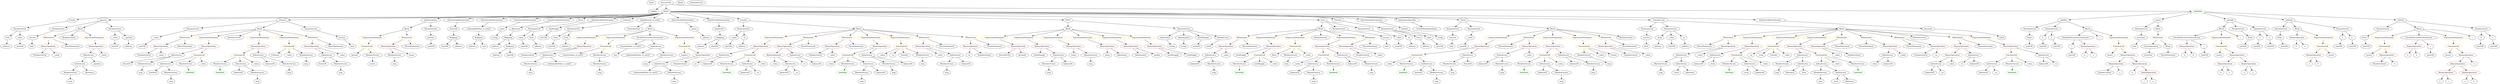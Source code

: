 strict digraph {
	graph [bb="0,0,17199,684"];
	node [label="\N"];
	Enter	[height=0.5,
		pos="4470.6,666",
		width=0.83628];
	MemberAccess_Unnamed_19	[color=black,
		height=0.5,
		label=MemberAccess,
		pos="8518.6,162",
		width=1.9174];
	Identifier_SafeMath_6	[color=green,
		height=0.5,
		label=SafeMath,
		pos="8518.6,90",
		width=1.2798];
	MemberAccess_Unnamed_19 -> Identifier_SafeMath_6	[pos="e,8518.6,108.1 8518.6,143.7 8518.6,136.41 8518.6,127.73 8518.6,119.54"];
	NumberLiteral_Unnamed_9	[color=black,
		height=0.5,
		label=NumberLiteral,
		pos="986.59,234",
		width=1.765];
	IndexAccess_Unnamed_11	[color=black,
		height=0.5,
		label=IndexAccess,
		pos="13289,162",
		width=1.6402];
	Identifier_balanceOf_9	[color=black,
		height=0.5,
		label=balanceOf,
		pos="13242,90",
		width=1.3491];
	IndexAccess_Unnamed_11 -> Identifier_balanceOf_9	[pos="e,13253,107.79 13277,144.05 13272,135.97 13265,126.12 13259,117.11"];
	Identifier__to_7	[color=black,
		height=0.5,
		label=_to,
		pos="13336,90",
		width=0.75];
	IndexAccess_Unnamed_11 -> Identifier__to_7	[pos="e,13325,106.83 13300,144.05 13306,135.73 13312,125.54 13319,116.32"];
	Identifier_Unfreeze	[color=black,
		height=0.5,
		label=Unfreeze,
		pos="1866.6,234",
		width=1.2105];
	ParameterList_Unnamed_16	[color=black,
		height=0.5,
		label=ParameterList,
		pos="340.59,450",
		width=1.7095];
	Parameter_success	[color=black,
		height=0.5,
		label=success,
		pos="224.59,378",
		width=1.1135];
	ParameterList_Unnamed_16 -> Parameter_success	[pos="e,247.78,393 314.55,433.29 297.72,423.13 275.67,409.83 257.61,398.93"];
	Identifier_SafeMath_9	[color=green,
		height=0.5,
		label=SafeMath,
		pos="1259.6,90",
		width=1.2798];
	IndexAccess_Unnamed_19	[color=black,
		height=0.5,
		label=IndexAccess,
		pos="12433,234",
		width=1.6402];
	MemberAccess_Unnamed_12	[color=black,
		height=0.5,
		label=MemberAccess,
		pos="12287,162",
		width=1.9174];
	IndexAccess_Unnamed_19 -> MemberAccess_Unnamed_12	[pos="e,12319,178.38 12402,218.33 12381,208.17 12352,194.53 12329,183.33"];
	IndexAccess_Unnamed_20	[color=black,
		height=0.5,
		label=IndexAccess,
		pos="12433,162",
		width=1.6402];
	IndexAccess_Unnamed_19 -> IndexAccess_Unnamed_20	[pos="e,12433,180.1 12433,215.7 12433,208.41 12433,199.73 12433,191.54"];
	VariableDeclaration_balanceOf	[color=black,
		height=0.5,
		label=balanceOf,
		pos="4918.6,450",
		width=1.3491];
	Mapping_Unnamed	[color=black,
		height=0.5,
		label=Mapping,
		pos="4935.6,378",
		width=1.2105];
	VariableDeclaration_balanceOf -> Mapping_Unnamed	[pos="e,4931.4,396.1 4922.8,431.7 4924.6,424.32 4926.7,415.52 4928.7,407.25"];
	IfStatement_Unnamed_10	[color=orange,
		height=0.5,
		label=IfStatement,
		pos="11915,378",
		width=1.4739];
	ThrowStatement_Unnamed_10	[color=black,
		height=0.5,
		label=ThrowStatement,
		pos="11753,306",
		width=2.0006];
	IfStatement_Unnamed_10 -> ThrowStatement_Unnamed_10	[pos="e,11788,322.14 11883,363.17 11858,352.72 11825,338.25 11798,326.61"];
	BinaryOperation_Unnamed_37	[color=brown,
		height=0.5,
		label=BinaryOperation,
		pos="11915,306",
		width=1.9867];
	IfStatement_Unnamed_10 -> BinaryOperation_Unnamed_37	[pos="e,11915,324.1 11915,359.7 11915,352.41 11915,343.73 11915,335.54"];
	Parameter_None	[color=black,
		height=0.5,
		label=None,
		pos="13962,378",
		width=0.85014];
	ElementaryTypeName_uint256_2	[color=black,
		height=0.5,
		label=uint256,
		pos="13958,306",
		width=1.0442];
	Parameter_None -> ElementaryTypeName_uint256_2	[pos="e,13959,324.1 13961,359.7 13960,352.41 13960,343.73 13959,335.54"];
	BinaryOperation_Unnamed_36	[color=brown,
		height=0.5,
		label=BinaryOperation,
		pos="13404,234",
		width=1.9867];
	BinaryOperation_Unnamed_36 -> IndexAccess_Unnamed_11	[pos="e,13314,178.5 13377,216.94 13361,207.29 13341,194.89 13324,184.41"];
	Identifier__value_10	[color=black,
		height=0.5,
		label=_value,
		pos="13401,162",
		width=0.96103];
	BinaryOperation_Unnamed_36 -> Identifier__value_10	[pos="e,13401,180.1 13403,215.7 13403,208.41 13402,199.73 13402,191.54"];
	ParameterList_Unnamed_22	[color=black,
		height=0.5,
		label=ParameterList,
		pos="10047,450",
		width=1.7095];
	Parameter_success_3	[color=black,
		height=0.5,
		label=success,
		pos="10047,378",
		width=1.1135];
	ParameterList_Unnamed_22 -> Parameter_success_3	[pos="e,10047,396.1 10047,431.7 10047,424.41 10047,415.73 10047,407.54"];
	ElementaryTypeName_uint256_6	[color=black,
		height=0.5,
		label=uint256,
		pos="16290,306",
		width=1.0442];
	Identifier_b_9	[color=black,
		height=0.5,
		label=b,
		pos="15275,90",
		width=0.75];
	BinaryOperation_Unnamed_2	[color=brown,
		height=0.5,
		label=BinaryOperation,
		pos="14560,162",
		width=1.9867];
	NumberLiteral_Unnamed	[color=black,
		height=0.5,
		label=NumberLiteral,
		pos="14473,90",
		width=1.765];
	BinaryOperation_Unnamed_2 -> NumberLiteral_Unnamed	[pos="e,14493,107.47 14539,144.41 14528,135.52 14514,124.41 14502,114.63"];
	Identifier_a_1	[color=black,
		height=0.5,
		label=a,
		pos="14582,90",
		width=0.75];
	BinaryOperation_Unnamed_2 -> Identifier_a_1	[pos="e,14576,108.1 14565,143.7 14567,136.24 14570,127.32 14573,118.97"];
	Identifier_balanceOf_18	[color=black,
		height=0.5,
		label=balanceOf,
		pos="10230,162",
		width=1.3491];
	VariableDeclaration_owner	[color=black,
		height=0.5,
		label=owner,
		pos="4742.6,450",
		width=0.93331];
	ElementaryTypeName_address	[color=black,
		height=0.5,
		label=address,
		pos="4834.6,378",
		width=1.0996];
	VariableDeclaration_owner -> ElementaryTypeName_address	[pos="e,4815,393.87 4761.2,434.83 4774,425.07 4791.3,411.9 4805.9,400.8"];
	VariableDeclaration_from_2	[color=black,
		height=0.5,
		label=from,
		pos="49.587,378",
		width=0.7947];
	ElementaryTypeName_address_8	[color=black,
		height=0.5,
		label=address,
		pos="39.587,306",
		width=1.0996];
	VariableDeclaration_from_2 -> ElementaryTypeName_address_8	[pos="e,42.03,324.1 47.115,359.7 46.062,352.32 44.805,343.52 43.623,335.25"];
	ElementaryTypeName_uint256_15	[color=black,
		height=0.5,
		label=uint256,
		pos="3745.6,378",
		width=1.0442];
	Identifier_msg_7	[color=black,
		height=0.5,
		label=msg,
		pos="11414,90",
		width=0.75];
	Identifier_SafeMath_3	[color=green,
		height=0.5,
		label=SafeMath,
		pos="13847,90",
		width=1.2798];
	ElementaryTypeName_uint256_10	[color=black,
		height=0.5,
		label=uint256,
		pos="15720,306",
		width=1.0442];
	BinaryOperation_Unnamed_50	[color=brown,
		height=0.5,
		label=BinaryOperation,
		pos="1102.6,306",
		width=1.9867];
	BinaryOperation_Unnamed_50 -> NumberLiteral_Unnamed_9	[pos="e,1012.7,250.74 1076,288.94 1060.1,279.36 1039.7,267.06 1022.4,256.63"];
	Identifier__value_27	[color=black,
		height=0.5,
		label=_value,
		pos="1102.6,234",
		width=0.96103];
	BinaryOperation_Unnamed_50 -> Identifier__value_27	[pos="e,1102.6,252.1 1102.6,287.7 1102.6,280.41 1102.6,271.73 1102.6,263.54"];
	Identifier_balanceOf_15	[color=black,
		height=0.5,
		label=balanceOf,
		pos="8213.6,162",
		width=1.3491];
	Identifier_msg_2	[color=black,
		height=0.5,
		label=msg,
		pos="6491.6,90",
		width=0.75];
	ExpressionStatement_Unnamed_1	[color=orange,
		height=0.5,
		label=ExpressionStatement,
		pos="16418,378",
		width=2.458];
	FunctionCall_Unnamed_1	[color=orange,
		height=0.5,
		label=FunctionCall,
		pos="16418,306",
		width=1.6125];
	ExpressionStatement_Unnamed_1 -> FunctionCall_Unnamed_1	[pos="e,16418,324.1 16418,359.7 16418,352.41 16418,343.73 16418,335.54"];
	Identifier__value_1	[color=black,
		height=0.5,
		label=_value,
		pos="6439.6,234",
		width=0.96103];
	ElementaryTypeName_address_1	[color=black,
		height=0.5,
		label=address,
		pos="4804.6,306",
		width=1.0996];
	Mapping_Unnamed -> ElementaryTypeName_address_1	[pos="e,4829.5,320.33 4909.7,363.17 4889.6,352.44 4861.6,337.45 4839.5,325.66"];
	ElementaryTypeName_uint256_16	[color=black,
		height=0.5,
		label=uint256,
		pos="4899.6,306",
		width=1.0442];
	Mapping_Unnamed -> ElementaryTypeName_uint256_16	[pos="e,4908.2,323.79 4926.9,360.05 4922.8,352.23 4918,342.75 4913.5,333.98"];
	Identifier_msg_23	[color=black,
		height=0.5,
		label=msg,
		pos="1969.6,90",
		width=0.75];
	Identifier_a_5	[color=black,
		height=0.5,
		label=a,
		pos="16952,18",
		width=0.75];
	NumberLiteral_Unnamed_4	[color=black,
		height=0.5,
		label=NumberLiteral,
		pos="276.59,234",
		width=1.765];
	Identifier__value_8	[color=black,
		height=0.5,
		label=_value,
		pos="12679,234",
		width=0.96103];
	MemberAccess_Unnamed_23	[color=black,
		height=0.5,
		label=MemberAccess,
		pos="10522,162",
		width=1.9174];
	Identifier_SafeMath_7	[color=green,
		height=0.5,
		label=SafeMath,
		pos="10522,90",
		width=1.2798];
	MemberAccess_Unnamed_23 -> Identifier_SafeMath_7	[pos="e,10522,108.1 10522,143.7 10522,136.41 10522,127.73 10522,119.54"];
	FunctionCall_Unnamed_9	[color=orange,
		height=0.5,
		label=FunctionCall,
		pos="13842,234",
		width=1.6125];
	IndexAccess_Unnamed_18	[color=black,
		height=0.5,
		label=IndexAccess,
		pos="13701,162",
		width=1.6402];
	FunctionCall_Unnamed_9 -> IndexAccess_Unnamed_18	[pos="e,13730,177.82 13812,218.15 13791,207.9 13763,194.14 13741,182.93"];
	MemberAccess_Unnamed_11	[color=black,
		height=0.5,
		label=MemberAccess,
		pos="13847,162",
		width=1.9174];
	FunctionCall_Unnamed_9 -> MemberAccess_Unnamed_11	[pos="e,13845,180.1 13843,215.7 13843,208.41 13844,199.73 13845,191.54"];
	Identifier__value_13	[color=black,
		height=0.5,
		label=_value,
		pos="13969,162",
		width=0.96103];
	FunctionCall_Unnamed_9 -> Identifier__value_13	[pos="e,13945,175.81 13869,217.81 13889,207.08 13915,192.64 13935,181.28"];
	VariableDeclaration_to	[color=black,
		height=0.5,
		label=to,
		pos="9728.6,378",
		width=0.75];
	ElementaryTypeName_address_6	[color=black,
		height=0.5,
		label=address,
		pos="9743.6,306",
		width=1.0996];
	VariableDeclaration_to -> ElementaryTypeName_address_6	[pos="e,9739.9,324.1 9732.3,359.7 9733.9,352.32 9735.8,343.52 9737.5,335.25"];
	Identifier__from_1	[color=black,
		height=0.5,
		label=_from,
		pos="11526,90",
		width=0.93331];
	ParameterList_Unnamed_3	[color=black,
		height=0.5,
		label=ParameterList,
		pos="16372,450",
		width=1.7095];
	Parameter_None_1	[color=black,
		height=0.5,
		label=None,
		pos="16281,378",
		width=0.85014];
	ParameterList_Unnamed_3 -> Parameter_None_1	[pos="e,16299,392.79 16350,432.76 16338,422.92 16321,410.26 16308,399.7"];
	Mapping_Unnamed_2	[color=black,
		height=0.5,
		label=Mapping,
		pos="3494.6,378",
		width=1.2105];
	ElementaryTypeName_address_3	[color=black,
		height=0.5,
		label=address,
		pos="3393.6,306",
		width=1.0996];
	Mapping_Unnamed_2 -> ElementaryTypeName_address_3	[pos="e,3414.6,321.58 3473.2,362.15 3458.9,352.25 3439.9,339.08 3424,328.09"];
	Mapping_Unnamed_3	[color=black,
		height=0.5,
		label=Mapping,
		pos="3494.6,306",
		width=1.2105];
	Mapping_Unnamed_2 -> Mapping_Unnamed_3	[pos="e,3494.6,324.1 3494.6,359.7 3494.6,352.41 3494.6,343.73 3494.6,335.54"];
	Identifier__to	[color=black,
		height=0.5,
		label=_to,
		pos="6655.6,234",
		width=0.75];
	Parameter_None_2	[color=black,
		height=0.5,
		label=None,
		pos="15693,378",
		width=0.85014];
	Parameter_None_2 -> ElementaryTypeName_uint256_10	[pos="e,15713,323.79 15699,360.05 15702,352.32 15706,342.96 15709,334.27"];
	Identifier__value_3	[color=black,
		height=0.5,
		label=_value,
		pos="5668.6,162",
		width=0.96103];
	Identifier__from_3	[color=black,
		height=0.5,
		label=_from,
		pos="12026,90",
		width=0.93331];
	ElementaryTypeName_uint256_30	[color=black,
		height=0.5,
		label=uint256,
		pos="2938.6,306",
		width=1.0442];
	ElementaryTypeName_address_14	[color=black,
		height=0.5,
		label=address,
		pos="3223.6,306",
		width=1.0996];
	ParameterList_Unnamed_23	[color=black,
		height=0.5,
		label=ParameterList,
		pos="1406.6,450",
		width=1.7095];
	Parameter__value_5	[color=black,
		height=0.5,
		label=_value,
		pos="1070.6,378",
		width=0.96103];
	ParameterList_Unnamed_23 -> Parameter__value_5	[pos="e,1102.3,385.6 1357.4,438.75 1291.5,425.02 1175.7,400.89 1113.3,387.89"];
	Identifier_redeemableEther_re_ent25_1	[color=black,
		height=0.5,
		label=redeemableEther_re_ent25,
		pos="4380.6,234",
		width=3.0263];
	ThrowStatement_Unnamed_8	[color=black,
		height=0.5,
		label=ThrowStatement,
		pos="12857,306",
		width=2.0006];
	ElementaryTypeName_uint256_1	[color=black,
		height=0.5,
		label=uint256,
		pos="14051,306",
		width=1.0442];
	VariableDeclaration_decimals	[color=black,
		height=0.5,
		label=decimals,
		pos="13228,450",
		width=1.1967];
	ElementaryTypeName_uint8	[color=black,
		height=0.5,
		label=uint8,
		pos="13672,378",
		width=0.7947];
	VariableDeclaration_decimals -> ElementaryTypeName_uint8	[pos="e,13650,390.01 13270,447.48 13345,443.94 13505,432.42 13634,396 13635,395.47 13637,394.87 13639,394.21"];
	MemberAccess_Unnamed_6	[color=black,
		height=0.5,
		label=MemberAccess,
		pos="4912.6,162",
		width=1.9174];
	Identifier_SafeMath_1	[color=green,
		height=0.5,
		label=SafeMath,
		pos="4912.6,90",
		width=1.2798];
	MemberAccess_Unnamed_6 -> Identifier_SafeMath_1	[pos="e,4912.6,108.1 4912.6,143.7 4912.6,136.41 4912.6,127.73 4912.6,119.54"];
	Identifier_balanceOf_7	[color=black,
		height=0.5,
		label=balanceOf,
		pos="5041.6,90",
		width=1.3491];
	BinaryOperation_Unnamed_20	[color=brown,
		height=0.5,
		label=BinaryOperation,
		pos="7801.6,306",
		width=1.9867];
	Identifier_tokenSymbol	[color=black,
		height=0.5,
		label=tokenSymbol,
		pos="7855.6,234",
		width=1.6679];
	BinaryOperation_Unnamed_20 -> Identifier_tokenSymbol	[pos="e,7842.6,251.79 7814.7,288.05 7821,279.89 7828.7,269.91 7835.7,260.82"];
	Identifier_symbol	[color=black,
		height=0.5,
		label=symbol,
		pos="7971.6,234",
		width=1.0581];
	BinaryOperation_Unnamed_20 -> Identifier_symbol	[pos="e,7943.4,246.59 7837.6,290.15 7865.6,278.62 7904.4,262.67 7933,250.88"];
	IndexAccess_Unnamed_8	[color=black,
		height=0.5,
		label=IndexAccess,
		pos="610.59,234",
		width=1.6402];
	IndexAccess_Unnamed_9	[color=black,
		height=0.5,
		label=IndexAccess,
		pos="557.59,162",
		width=1.6402];
	IndexAccess_Unnamed_8 -> IndexAccess_Unnamed_9	[pos="e,570.3,179.79 597.76,216.05 591.57,207.89 584.02,197.91 577.14,188.82"];
	Identifier__spender	[color=black,
		height=0.5,
		label=_spender,
		pos="679.59,162",
		width=1.2521];
	IndexAccess_Unnamed_8 -> Identifier__spender	[pos="e,663.83,178.99 626.94,216.41 635.57,207.66 646.32,196.75 655.85,187.08"];
	VariableDeclarationStatement_Unnamed_2	[color=black,
		height=0.5,
		label=VariableDeclarationStatement,
		pos="15034,378",
		width=3.3174];
	BinaryOperation_Unnamed_13	[color=brown,
		height=0.5,
		label=BinaryOperation,
		pos="15034,306",
		width=1.9867];
	VariableDeclarationStatement_Unnamed_2 -> BinaryOperation_Unnamed_13	[pos="e,15034,324.1 15034,359.7 15034,352.41 15034,343.73 15034,335.54"];
	VariableDeclaration_c_2	[color=black,
		height=0.5,
		label=c,
		pos="15158,306",
		width=0.75];
	VariableDeclarationStatement_Unnamed_2 -> VariableDeclaration_c_2	[pos="e,15137,318.38 15063,360.23 15083,349.26 15108,334.97 15128,323.96"];
	MemberAccess_Unnamed_14	[color=black,
		height=0.5,
		label=MemberAccess,
		pos="12561,90",
		width=1.9174];
	Identifier_msg_9	[color=black,
		height=0.5,
		label=msg,
		pos="12561,18",
		width=0.75];
	MemberAccess_Unnamed_14 -> Identifier_msg_9	[pos="e,12561,36.104 12561,71.697 12561,64.407 12561,55.726 12561,47.536"];
	Block_Unnamed_8	[color=black,
		height=0.5,
		label=Block,
		pos="580.59,450",
		width=0.90558];
	IfStatement_Unnamed_5	[color=orange,
		height=0.5,
		label=IfStatement,
		pos="338.59,378",
		width=1.4739];
	Block_Unnamed_8 -> IfStatement_Unnamed_5	[pos="e,377.82,390.35 552.35,440.83 512.25,429.23 438.16,407.8 388.62,393.47"];
	BooleanLiteral_Unnamed	[color=black,
		height=0.5,
		label=BooleanLiteral,
		pos="473.59,378",
		width=1.7788];
	Block_Unnamed_8 -> BooleanLiteral_Unnamed	[pos="e,498.02,394.98 560.21,435.67 545.27,425.9 524.65,412.41 507.28,401.04"];
	ExpressionStatement_Unnamed_14	[color=orange,
		height=0.5,
		label=ExpressionStatement,
		pos="644.59,378",
		width=2.458];
	Block_Unnamed_8 -> ExpressionStatement_Unnamed_14	[pos="e,629.08,395.96 594.79,433.46 602.65,424.87 612.61,413.97 621.56,404.19"];
	ExpressionStatement_Unnamed_12	[color=orange,
		height=0.5,
		label=ExpressionStatement,
		pos="5312.6,378",
		width=2.458];
	BinaryOperation_Unnamed_29	[color=brown,
		height=0.5,
		label=BinaryOperation,
		pos="5216.6,306",
		width=1.9867];
	ExpressionStatement_Unnamed_12 -> BinaryOperation_Unnamed_29	[pos="e,5239.2,323.47 5289.8,360.41 5277.4,351.34 5261.8,339.97 5248.2,330.06"];
	FunctionDefinition_safeMul	[color=black,
		height=0.5,
		label=safeMul,
		pos="14282,522",
		width=1.1135];
	ParameterList_Unnamed_1	[color=black,
		height=0.5,
		label=ParameterList,
		pos="13969,450",
		width=1.7095];
	FunctionDefinition_safeMul -> ParameterList_Unnamed_1	[pos="e,14017,461.72 14246,513.11 14193,501.23 14092,478.64 14028,464.22"];
	ParameterList_Unnamed	[color=black,
		height=0.5,
		label=ParameterList,
		pos="14118,450",
		width=1.7095];
	FunctionDefinition_safeMul -> ParameterList_Unnamed	[pos="e,14151,465.41 14253,508.97 14228,498.21 14191,482.27 14162,469.83"];
	Block_Unnamed	[color=black,
		height=0.5,
		label=Block,
		pos="14364,450",
		width=0.90558];
	FunctionDefinition_safeMul -> Block_Unnamed	[pos="e,14347,465.54 14300,505.46 14311,495.87 14326,483.42 14338,472.84"];
	ElementaryTypeName_uint	[color=black,
		height=0.5,
		label=uint,
		pos="3308.6,306",
		width=0.75];
	BinaryOperation_Unnamed_40	[color=brown,
		height=0.5,
		label=BinaryOperation,
		pos="12372,306",
		width=1.9867];
	BinaryOperation_Unnamed_40 -> IndexAccess_Unnamed_19	[pos="e,12418,251.79 12386,288.05 12394,279.71 12403,269.49 12411,260.25"];
	FunctionCall_Unnamed_10	[color=orange,
		height=0.5,
		label=FunctionCall,
		pos="12568,234",
		width=1.6125];
	BinaryOperation_Unnamed_40 -> FunctionCall_Unnamed_10	[pos="e,12530,248.25 12412,290.67 12443,279.49 12487,263.93 12520,252.11"];
	IfStatement_Unnamed_11	[color=orange,
		height=0.5,
		label=IfStatement,
		pos="8587.6,378",
		width=1.4739];
	BinaryOperation_Unnamed_41	[color=brown,
		height=0.5,
		label=BinaryOperation,
		pos="8452.6,306",
		width=1.9867];
	IfStatement_Unnamed_11 -> BinaryOperation_Unnamed_41	[pos="e,8482.7,322.63 8559.3,362.33 8540,352.33 8514.2,338.96 8492.8,327.87"];
	ThrowStatement_Unnamed_11	[color=black,
		height=0.5,
		label=ThrowStatement,
		pos="8614.6,306",
		width=2.0006];
	IfStatement_Unnamed_11 -> ThrowStatement_Unnamed_11	[pos="e,8608,324.1 8594.3,359.7 8597.2,352.15 8600.7,343.12 8603.9,334.68"];
	IndexAccess_Unnamed_21	[color=black,
		height=0.5,
		label=IndexAccess,
		pos="12569,162",
		width=1.6402];
	IndexAccess_Unnamed_21 -> MemberAccess_Unnamed_14	[pos="e,12563,108.1 12567,143.7 12566,136.41 12565,127.73 12564,119.54"];
	IndexAccess_Unnamed_22	[color=black,
		height=0.5,
		label=IndexAccess,
		pos="12707,90",
		width=1.6402];
	IndexAccess_Unnamed_21 -> IndexAccess_Unnamed_22	[pos="e,12677,105.99 12598,145.98 12618,135.79 12645,122.19 12667,111.07"];
	VariableDeclarationStatement_Unnamed	[color=black,
		height=0.5,
		label=VariableDeclarationStatement,
		pos="14282,378",
		width=3.3174];
	VariableDeclaration_c	[color=black,
		height=0.5,
		label=c,
		pos="14255,306",
		width=0.75];
	VariableDeclarationStatement_Unnamed -> VariableDeclaration_c	[pos="e,14261,323.62 14275,359.7 14272,352.04 14268,342.85 14265,334.3"];
	BinaryOperation_Unnamed	[color=brown,
		height=0.5,
		label=BinaryOperation,
		pos="14372,306",
		width=1.9867];
	VariableDeclarationStatement_Unnamed -> BinaryOperation_Unnamed	[pos="e,14350,323.55 14303,360.05 14315,351.13 14329,340.06 14342,330.34"];
	Block_Unnamed_6	[color=black,
		height=0.5,
		label=Block,
		pos="7412.6,450",
		width=0.90558];
	ExpressionStatement_Unnamed_9	[color=orange,
		height=0.5,
		label=ExpressionStatement,
		pos="6925.6,378",
		width=2.458];
	Block_Unnamed_6 -> ExpressionStatement_Unnamed_9	[pos="e,6990.4,390.58 7380.8,445.06 7314.3,436.75 7155.9,416.49 7023.6,396 7016.4,394.89 7009,393.7 7001.6,392.47"];
	ExpressionStatement_Unnamed_5	[color=orange,
		height=0.5,
		label=ExpressionStatement,
		pos="7120.6,378",
		width=2.458];
	Block_Unnamed_6 -> ExpressionStatement_Unnamed_5	[pos="e,7176.4,392.38 7383,441.9 7337.5,430.99 7249.1,409.81 7187.6,395.05"];
	ExpressionStatement_Unnamed_10	[color=orange,
		height=0.5,
		label=ExpressionStatement,
		pos="7315.6,378",
		width=2.458];
	Block_Unnamed_6 -> ExpressionStatement_Unnamed_10	[pos="e,7338.8,395.76 7393.4,435.17 7380.4,425.8 7363,413.19 7347.9,402.29"];
	ExpressionStatement_Unnamed_7	[color=orange,
		height=0.5,
		label=ExpressionStatement,
		pos="7510.6,378",
		width=2.458];
	Block_Unnamed_6 -> ExpressionStatement_Unnamed_7	[pos="e,7487.1,395.76 7431.9,435.17 7445.1,425.8 7462.7,413.19 7478,402.29"];
	ExpressionStatement_Unnamed_8	[color=orange,
		height=0.5,
		label=ExpressionStatement,
		pos="7705.6,378",
		width=2.458];
	Block_Unnamed_6 -> ExpressionStatement_Unnamed_8	[pos="e,7649.9,392.31 7442.3,441.9 7488.1,430.95 7577.3,409.66 7639,394.9"];
	ExpressionStatement_Unnamed_6	[color=orange,
		height=0.5,
		label=ExpressionStatement,
		pos="7900.6,378",
		width=2.458];
	Block_Unnamed_6 -> ExpressionStatement_Unnamed_6	[pos="e,7835.8,390.58 7444.2,445.1 7510.7,436.82 7669.7,416.54 7802.6,396 7809.7,394.9 7817.1,393.7 7824.6,392.47"];
	NumberLiteral_Unnamed_5	[color=black,
		height=0.5,
		label=NumberLiteral,
		pos="13178,234",
		width=1.765];
	MemberAccess_Unnamed_9	[color=black,
		height=0.5,
		label=MemberAccess,
		pos="11414,162",
		width=1.9174];
	MemberAccess_Unnamed_9 -> Identifier_msg_7	[pos="e,11414,108.1 11414,143.7 11414,136.41 11414,127.73 11414,119.54"];
	Identifier_msg_25	[color=black,
		height=0.5,
		label=msg,
		pos="2084.6,162",
		width=0.75];
	IndexAccess_Unnamed_31	[color=black,
		height=0.5,
		label=IndexAccess,
		pos="2230.6,234",
		width=1.6402];
	Identifier_freezeOf_2	[color=black,
		height=0.5,
		label=freezeOf,
		pos="2201.6,162",
		width=1.1828];
	IndexAccess_Unnamed_31 -> Identifier_freezeOf_2	[pos="e,2208.7,180.1 2223.4,215.7 2220.3,208.15 2216.6,199.12 2213.1,190.68"];
	MemberAccess_Unnamed_29	[color=black,
		height=0.5,
		label=MemberAccess,
		pos="2331.6,162",
		width=1.9174];
	IndexAccess_Unnamed_31 -> MemberAccess_Unnamed_29	[pos="e,2308.1,179.31 2253.5,217.12 2266.9,207.85 2284,196.01 2298.7,185.76"];
	Identifier_freezeOf_4	[color=black,
		height=0.5,
		label=freezeOf,
		pos="996.59,90",
		width=1.1828];
	NumberLiteral_Unnamed_1	[color=black,
		height=0.5,
		label=NumberLiteral,
		pos="16373,162",
		width=1.765];
	Identifier_balanceOf_21	[color=black,
		height=0.5,
		label=balanceOf,
		pos="1833.6,162",
		width=1.3491];
	Identifier__to_2	[color=black,
		height=0.5,
		label=_to,
		pos="5473.6,162",
		width=0.75];
	IndexAccess_Unnamed_7	[color=black,
		height=0.5,
		label=IndexAccess,
		pos="5058.6,162",
		width=1.6402];
	IndexAccess_Unnamed_7 -> Identifier_balanceOf_7	[pos="e,5045.7,108.1 5054.4,143.7 5052.6,136.32 5050.5,127.52 5048.4,119.25"];
	Identifier__to_4	[color=black,
		height=0.5,
		label=_to,
		pos="5135.6,90",
		width=0.75];
	IndexAccess_Unnamed_7 -> Identifier__to_4	[pos="e,5120.1,105.11 5076.8,144.41 5087.2,134.97 5100.4,123.03 5111.6,112.83"];
	NumberLiteral_Unnamed_7	[color=black,
		height=0.5,
		label=NumberLiteral,
		pos="9417.6,234",
		width=1.765];
	MemberAccess_Unnamed_10	[color=black,
		height=0.5,
		label=MemberAccess,
		pos="11907,162",
		width=1.9174];
	Identifier_SafeMath_2	[color=green,
		height=0.5,
		label=SafeMath,
		pos="11907,90",
		width=1.2798];
	MemberAccess_Unnamed_10 -> Identifier_SafeMath_2	[pos="e,11907,108.1 11907,143.7 11907,136.41 11907,127.73 11907,119.54"];
	BinaryOperation_Unnamed_30	[color=brown,
		height=0.5,
		label=BinaryOperation,
		pos="334.59,306",
		width=1.9867];
	BinaryOperation_Unnamed_30 -> NumberLiteral_Unnamed_4	[pos="e,290.5,251.79 320.55,288.05 313.71,279.8 305.34,269.7 297.75,260.54"];
	Identifier__value_6	[color=black,
		height=0.5,
		label=_value,
		pos="392.59,234",
		width=0.96103];
	BinaryOperation_Unnamed_30 -> Identifier__value_6	[pos="e,379.47,250.83 348.63,288.05 355.74,279.47 364.51,268.89 372.34,259.44"];
	BinaryOperation_Unnamed_18	[color=brown,
		height=0.5,
		label=BinaryOperation,
		pos="7962.6,306",
		width=1.9867];
	Identifier_initialSupply_1	[color=black,
		height=0.5,
		label=initialSupply,
		pos="8083.6,234",
		width=1.5571];
	BinaryOperation_Unnamed_18 -> Identifier_initialSupply_1	[pos="e,8057.2,250.26 7990.3,288.94 8007.3,279.13 8029.2,266.48 8047.5,255.9"];
	Identifier_totalSupply	[color=black,
		height=0.5,
		label=totalSupply,
		pos="8210.6,234",
		width=1.4739];
	BinaryOperation_Unnamed_18 -> Identifier_totalSupply	[pos="e,8170.6,246.29 8008.9,291.92 8051.9,279.8 8115.5,261.83 8159.8,249.34"];
	Identifier__to_8	[color=black,
		height=0.5,
		label=_to,
		pos="13481,162",
		width=0.75];
	NumberLiteral_Unnamed_11	[color=black,
		height=0.5,
		label=NumberLiteral,
		pos="3613.6,234",
		width=1.765];
	BinaryOperation_Unnamed_38	[color=brown,
		height=0.5,
		label=BinaryOperation,
		pos="12076,306",
		width=1.9867];
	IndexAccess_Unnamed_15	[color=black,
		height=0.5,
		label=IndexAccess,
		pos="11801,234",
		width=1.6402];
	BinaryOperation_Unnamed_38 -> IndexAccess_Unnamed_15	[pos="e,11845,246.25 12026,292.49 11978,280.27 11906,261.73 11856,249.03"];
	FunctionCall_Unnamed_8	[color=orange,
		height=0.5,
		label=FunctionCall,
		pos="11950,234",
		width=1.6125];
	BinaryOperation_Unnamed_38 -> FunctionCall_Unnamed_8	[pos="e,11977,250.1 12047,289.12 12029,279.2 12006,266.33 11987,255.63"];
	ElementaryTypeName_uint256_27	[color=black,
		height=0.5,
		label=uint256,
		pos="9648.6,306",
		width=1.0442];
	NumberLiteral_Unnamed_3	[color=black,
		height=0.5,
		label=NumberLiteral,
		pos="5547.6,234",
		width=1.765];
	EventDefinition_Freeze	[color=black,
		height=0.5,
		label=Freeze,
		pos="343.59,522",
		width=0.97489];
	ParameterList_Unnamed_11	[color=black,
		height=0.5,
		label=ParameterList,
		pos="134.59,450",
		width=1.7095];
	EventDefinition_Freeze -> ParameterList_Unnamed_11	[pos="e,173.9,464.17 314.96,511.41 281.48,500.2 225.44,481.43 184.69,467.78"];
	Identifier_assert_1	[color=black,
		height=0.5,
		label=assert,
		pos="16306,234",
		width=0.89172];
	Block_Unnamed_3	[color=black,
		height=0.5,
		label=Block,
		pos="15268,450",
		width=0.90558];
	Block_Unnamed_3 -> VariableDeclarationStatement_Unnamed_2	[pos="e,15086,394.65 15239,440.56 15204,430.05 15143,411.81 15097,397.9"];
	ExpressionStatement_Unnamed_4	[color=orange,
		height=0.5,
		label=ExpressionStatement,
		pos="15260,378",
		width=2.458];
	Block_Unnamed_3 -> ExpressionStatement_Unnamed_4	[pos="e,15262,396.1 15266,431.7 15265,424.41 15264,415.73 15263,407.54"];
	Identifier_c_6	[color=black,
		height=0.5,
		label=c,
		pos="15393,378",
		width=0.75];
	Block_Unnamed_3 -> Identifier_c_6	[pos="e,15372,390.25 15290,436.49 15310,425.15 15340,408.35 15363,395.83"];
	Parameter_a_3	[color=black,
		height=0.5,
		label=a,
		pos="15545,378",
		width=0.75];
	ElementaryTypeName_uint256_11	[color=black,
		height=0.5,
		label=uint256,
		pos="15534,306",
		width=1.0442];
	Parameter_a_3 -> ElementaryTypeName_uint256_11	[pos="e,15536,324.1 15542,359.7 15541,352.32 15539,343.52 15538,335.25"];
	BinaryOperation_Unnamed_16	[color=brown,
		height=0.5,
		label=BinaryOperation,
		pos="15311,162",
		width=1.9867];
	BinaryOperation_Unnamed_16 -> Identifier_b_9	[pos="e,15283,107.14 15302,143.7 15298,135.75 15293,126.16 15288,117.34"];
	Identifier_c_5	[color=black,
		height=0.5,
		label=c,
		pos="15347,90",
		width=0.75];
	BinaryOperation_Unnamed_16 -> Identifier_c_5	[pos="e,15338,107.14 15319,143.7 15324,135.75 15329,126.16 15333,117.34"];
	FunctionCall_Unnamed_21	[color=orange,
		height=0.5,
		label=FunctionCall,
		pos="2500.6,306",
		width=1.6125];
	Identifier_amount	[color=black,
		height=0.5,
		label=amount,
		pos="2433.6,234",
		width=1.0581];
	FunctionCall_Unnamed_21 -> Identifier_amount	[pos="e,2448.4,250.51 2484.7,288.41 2476.2,279.53 2465.6,268.44 2456.2,258.67"];
	MemberAccess_Unnamed_38	[color=black,
		height=0.5,
		label=MemberAccess,
		pos="2558.6,234",
		width=1.9174];
	FunctionCall_Unnamed_21 -> MemberAccess_Unnamed_38	[pos="e,2544.7,251.79 2514.6,288.05 2521.5,279.8 2529.8,269.7 2537.4,260.54"];
	Parameter_tokenName	[color=black,
		height=0.5,
		label=tokenName,
		pos="8059.6,378",
		width=1.46];
	ElementaryTypeName_string_2	[color=black,
		height=0.5,
		label=string,
		pos="8083.6,306",
		width=0.864];
	Parameter_tokenName -> ElementaryTypeName_string_2	[pos="e,8077.7,324.1 8065.5,359.7 8068.1,352.24 8071.1,343.32 8074,334.97"];
	BinaryOperation_Unnamed_23	[color=brown,
		height=0.5,
		label=BinaryOperation,
		pos="6656.6,306",
		width=1.9867];
	BinaryOperation_Unnamed_23 -> Identifier__to	[pos="e,6655.8,252.1 6656.3,287.7 6656.2,280.41 6656.1,271.73 6656,263.54"];
	NumberLiteral_Unnamed_2	[color=black,
		height=0.5,
		label=NumberLiteral,
		pos="6764.6,234",
		width=1.765];
	BinaryOperation_Unnamed_23 -> NumberLiteral_Unnamed_2	[pos="e,6740,250.91 6681.6,288.76 6696.2,279.33 6714.7,267.32 6730.6,257.04"];
	ExpressionStatement_Unnamed_23	[color=orange,
		height=0.5,
		label=ExpressionStatement,
		pos="10349,378",
		width=2.458];
	BinaryOperation_Unnamed_48	[color=brown,
		height=0.5,
		label=BinaryOperation,
		pos="10229,306",
		width=1.9867];
	ExpressionStatement_Unnamed_23 -> BinaryOperation_Unnamed_48	[pos="e,10256,323.07 10320,360.59 10304,351.13 10284,339.12 10266,328.87"];
	Identifier_balanceOf_12	[color=black,
		height=0.5,
		label=balanceOf,
		pos="12126,90",
		width=1.3491];
	MemberAccess_Unnamed_34	[color=black,
		height=0.5,
		label=MemberAccess,
		pos="1474.6,162",
		width=1.9174];
	Identifier_SafeMath_10	[color=green,
		height=0.5,
		label=SafeMath,
		pos="1474.6,90",
		width=1.2798];
	MemberAccess_Unnamed_34 -> Identifier_SafeMath_10	[pos="e,1474.6,108.1 1474.6,143.7 1474.6,136.41 1474.6,127.73 1474.6,119.54"];
	ElementaryTypeName_uint256_20	[color=black,
		height=0.5,
		label=uint256,
		pos="3593.6,306",
		width=1.0442];
	Identifier_require	[color=black,
		height=0.5,
		label=require,
		pos="4699.6,234",
		width=1.0026];
	Identifier_balanceOf_19	[color=black,
		height=0.5,
		label=balanceOf,
		pos="10881,162",
		width=1.3491];
	IfStatement_Unnamed_4	[color=orange,
		height=0.5,
		label=IfStatement,
		pos="5539.6,378",
		width=1.4739];
	BinaryOperation_Unnamed_26	[color=brown,
		height=0.5,
		label=BinaryOperation,
		pos="5377.6,306",
		width=1.9867];
	IfStatement_Unnamed_4 -> BinaryOperation_Unnamed_26	[pos="e,5412.6,322.14 5507.6,363.17 5483.4,352.72 5449.9,338.25 5423,326.61"];
	ThrowStatement_Unnamed_4	[color=black,
		height=0.5,
		label=ThrowStatement,
		pos="5539.6,306",
		width=2.0006];
	IfStatement_Unnamed_4 -> ThrowStatement_Unnamed_4	[pos="e,5539.6,324.1 5539.6,359.7 5539.6,352.41 5539.6,343.73 5539.6,335.54"];
	ElementaryTypeName_address_11	[color=black,
		height=0.5,
		label=address,
		pos="880.59,306",
		width=1.0996];
	ParameterList_Unnamed_18	[color=black,
		height=0.5,
		label=ParameterList,
		pos="11358,450",
		width=1.7095];
	Parameter_success_1	[color=black,
		height=0.5,
		label=success,
		pos="11348,378",
		width=1.1135];
	ParameterList_Unnamed_18 -> Parameter_success_1	[pos="e,11350,396.1 11355,431.7 11354,424.32 11353,415.52 11352,407.25"];
	Identifier__value_26	[color=black,
		height=0.5,
		label=_value,
		pos="2342.6,234",
		width=0.96103];
	ElementaryTypeName_address_10	[color=black,
		height=0.5,
		label=address,
		pos="5087.6,306",
		width=1.0996];
	ParameterList_Unnamed_11 -> VariableDeclaration_from_2	[pos="e,66.33,392.79 114.87,432.76 103.03,423.01 87.845,410.51 75.097,400.01"];
	VariableDeclaration_value_2	[color=black,
		height=0.5,
		label=value,
		pos="134.59,378",
		width=0.82242];
	ParameterList_Unnamed_11 -> VariableDeclaration_value_2	[pos="e,134.59,396.1 134.59,431.7 134.59,424.41 134.59,415.73 134.59,407.54"];
	MemberAccess_Unnamed_8	[color=black,
		height=0.5,
		label=MemberAccess,
		pos="490.59,90",
		width=1.9174];
	IndexAccess_Unnamed_9 -> MemberAccess_Unnamed_8	[pos="e,506.82,107.96 541.71,144.41 533.65,135.99 523.69,125.58 514.71,116.2"];
	Identifier_allowance	[color=black,
		height=0.5,
		label=allowance,
		pos="624.59,90",
		width=1.3076];
	IndexAccess_Unnamed_9 -> Identifier_allowance	[pos="e,609.28,106.99 573.47,144.41 581.85,135.66 592.28,124.75 601.54,115.08"];
	FunctionDefinition_approve	[color=black,
		height=0.5,
		label=approve,
		pos="715.59,522",
		width=1.1412];
	FunctionDefinition_approve -> ParameterList_Unnamed_16	[pos="e,391.39,460.48 678.26,514.03 613.81,502 481.05,477.22 402.56,462.57"];
	FunctionDefinition_approve -> Block_Unnamed_8	[pos="e,603.5,462.88 689.88,507.67 668.25,496.45 637.19,480.35 613.7,468.17"];
	ParameterList_Unnamed_15	[color=black,
		height=0.5,
		label=ParameterList,
		pos="785.59,450",
		width=1.7095];
	FunctionDefinition_approve -> ParameterList_Unnamed_15	[pos="e,768.79,467.8 731.47,505.12 740.17,496.42 751.14,485.45 760.92,475.66"];
	FunctionDefinition_unfreeze	[color=black,
		height=0.5,
		label=unfreeze,
		pos="1908.6,522",
		width=1.1551];
	FunctionDefinition_unfreeze -> ParameterList_Unnamed_23	[pos="e,1461.4,458.65 1869.2,515.51 1783.3,503.53 1578.6,474.98 1472.6,460.21"];
	Block_Unnamed_12	[color=black,
		height=0.5,
		label=Block,
		pos="1767.6,450",
		width=0.90558];
	FunctionDefinition_unfreeze -> Block_Unnamed_12	[pos="e,1791.2,462.71 1882.1,507.83 1859.2,496.47 1826,479.99 1801.2,467.7"];
	ParameterList_Unnamed_24	[color=black,
		height=0.5,
		label=ParameterList,
		pos="2103.6,450",
		width=1.7095];
	FunctionDefinition_unfreeze -> ParameterList_Unnamed_24	[pos="e,2065.6,464.62 1939.9,509.75 1970.9,498.62 2018.9,481.4 2054.9,468.48"];
	BinaryOperation_Unnamed_3	[color=brown,
		height=0.5,
		label=BinaryOperation,
		pos="14721,162",
		width=1.9867];
	Identifier_b_1	[color=black,
		height=0.5,
		label=b,
		pos="14677,90",
		width=0.75];
	BinaryOperation_Unnamed_3 -> Identifier_b_1	[pos="e,14687,106.83 14710,144.05 14705,135.73 14698,125.54 14693,116.32"];
	BinaryOperation_Unnamed_4	[color=brown,
		height=0.5,
		label=BinaryOperation,
		pos="14794,90",
		width=1.9867];
	BinaryOperation_Unnamed_3 -> BinaryOperation_Unnamed_4	[pos="e,14776,107.71 14738,144.41 14747,135.76 14758,125 14768,115.42"];
	ElementaryTypeName_uint256_7	[color=black,
		height=0.5,
		label=uint256,
		pos="16752,234",
		width=1.0442];
	ElementaryTypeName_bool_4	[color=black,
		height=0.5,
		label=bool,
		pos="10019,306",
		width=0.76697];
	Parameter_success_3 -> ElementaryTypeName_bool_4	[pos="e,10025,323.79 10040,360.05 10037,352.32 10033,342.96 10029,334.27"];
	Identifier_allowance_2	[color=black,
		height=0.5,
		label=allowance,
		pos="12341,90",
		width=1.3076];
	FunctionCall_Unnamed_15	[color=orange,
		height=0.5,
		label=FunctionCall,
		pos="10652,234",
		width=1.6125];
	FunctionCall_Unnamed_15 -> MemberAccess_Unnamed_23	[pos="e,10551,178.64 10623,217.81 10605,207.95 10581,194.96 10561,184.1"];
	IndexAccess_Unnamed_28	[color=black,
		height=0.5,
		label=IndexAccess,
		pos="10668,162",
		width=1.6402];
	FunctionCall_Unnamed_15 -> IndexAccess_Unnamed_28	[pos="e,10664,180.1 10656,215.7 10657,208.32 10659,199.52 10661,191.25"];
	Identifier__value_23	[color=black,
		height=0.5,
		label=_value,
		pos="10780,162",
		width=0.96103];
	FunctionCall_Unnamed_15 -> Identifier__value_23	[pos="e,10757,175.59 10679,217.81 10699,207.01 10726,192.46 10747,181.06"];
	FunctionCall_Unnamed_23	[color=orange,
		height=0.5,
		label=FunctionCall,
		pos="4155.6,306",
		width=1.6125];
	Identifier_transferValue_re_ent25	[color=black,
		height=0.5,
		label=transferValue_re_ent25,
		pos="3928.6,234",
		width=2.6798];
	FunctionCall_Unnamed_23 -> Identifier_transferValue_re_ent25	[pos="e,3976.9,249.9 4115.5,292.65 4080.2,281.74 4028.1,265.69 3987.9,253.3"];
	MemberAccess_Unnamed_41	[color=black,
		height=0.5,
		label=MemberAccess,
		pos="4112.6,234",
		width=1.9174];
	FunctionCall_Unnamed_23 -> MemberAccess_Unnamed_41	[pos="e,4123.2,252.28 4145.2,288.05 4140.4,280.26 4134.6,270.82 4129.2,262.08"];
	FunctionCall_Unnamed_14	[color=orange,
		height=0.5,
		label=FunctionCall,
		pos="8933.6,306",
		width=1.6125];
	Identifier_Burn	[color=black,
		height=0.5,
		label=Burn,
		pos="8792.6,234",
		width=0.7947];
	FunctionCall_Unnamed_14 -> Identifier_Burn	[pos="e,8814.6,245.93 8903.7,290.15 8880.6,278.67 8848.6,262.79 8824.9,251.02"];
	MemberAccess_Unnamed_20	[color=black,
		height=0.5,
		label=MemberAccess,
		pos="8908.6,234",
		width=1.9174];
	FunctionCall_Unnamed_14 -> MemberAccess_Unnamed_20	[pos="e,8914.7,252.1 8927.4,287.7 8924.7,280.15 8921.5,271.12 8918.5,262.68"];
	Identifier__value_20	[color=black,
		height=0.5,
		label=_value,
		pos="9030.6,234",
		width=0.96103];
	FunctionCall_Unnamed_14 -> Identifier__value_20	[pos="e,9011,249.16 8955.6,289.12 8969.3,279.26 8987,266.47 9001.8,255.81"];
	IfStatement_Unnamed_16	[color=orange,
		height=0.5,
		label=IfStatement,
		pos="1264.6,378",
		width=1.4739];
	IfStatement_Unnamed_16 -> BinaryOperation_Unnamed_50	[pos="e,1137.6,322.14 1232.6,363.17 1208.4,352.72 1174.9,338.25 1148,326.61"];
	ThrowStatement_Unnamed_16	[color=black,
		height=0.5,
		label=ThrowStatement,
		pos="1264.6,306",
		width=2.0006];
	IfStatement_Unnamed_16 -> ThrowStatement_Unnamed_16	[pos="e,1264.6,324.1 1264.6,359.7 1264.6,352.41 1264.6,343.73 1264.6,335.54"];
	BinaryOperation_Unnamed_54	[color=brown,
		height=0.5,
		label=BinaryOperation,
		pos="4825.6,234",
		width=1.9867];
	IndexAccess_Unnamed_36	[color=black,
		height=0.5,
		label=IndexAccess,
		pos="4432.6,162",
		width=1.6402];
	BinaryOperation_Unnamed_54 -> IndexAccess_Unnamed_36	[pos="e,4476,174.52 4773,221.47 4763.5,219.55 4753.8,217.64 4744.6,216 4636.7,196.73 4608.1,201.32 4500.6,180 4496.2,179.13 4491.7,178.17 \
4487.2,177.14"];
	NumberLiteral_Unnamed_10	[color=black,
		height=0.5,
		label=NumberLiteral,
		pos="4573.6,162",
		width=1.765];
	BinaryOperation_Unnamed_54 -> NumberLiteral_Unnamed_10	[pos="e,4617.6,175.23 4778.8,220 4736.3,208.19 4673.5,190.76 4628.6,178.29"];
	Block_Unnamed_12 -> IfStatement_Unnamed_16	[pos="e,1304,390.39 1735.1,446.64 1662,440.99 1479.2,424.94 1328.6,396 1324.2,395.16 1319.7,394.18 1315.2,393.13"];
	ExpressionStatement_Unnamed_25	[color=orange,
		height=0.5,
		label=ExpressionStatement,
		pos="1425.6,378",
		width=2.458];
	Block_Unnamed_12 -> ExpressionStatement_Unnamed_25	[pos="e,1486.4,391.44 1737.2,442.79 1683.8,431.86 1571.7,408.9 1497.5,393.72"];
	BooleanLiteral_Unnamed_4	[color=black,
		height=0.5,
		label=BooleanLiteral,
		pos="1596.6,378",
		width=1.7788];
	Block_Unnamed_12 -> BooleanLiteral_Unnamed_4	[pos="e,1631.9,393.45 1742,438.52 1715.7,427.76 1674.2,410.79 1642.3,397.72"];
	ExpressionStatement_Unnamed_26	[color=orange,
		height=0.5,
		label=ExpressionStatement,
		pos="1767.6,378",
		width=2.458];
	Block_Unnamed_12 -> ExpressionStatement_Unnamed_26	[pos="e,1767.6,396.1 1767.6,431.7 1767.6,424.41 1767.6,415.73 1767.6,407.54"];
	ExpressionStatement_Unnamed_27	[color=orange,
		height=0.5,
		label=ExpressionStatement,
		pos="1962.6,378",
		width=2.458];
	Block_Unnamed_12 -> ExpressionStatement_Unnamed_27	[pos="e,1920.1,394.24 1794.3,439.41 1823.8,428.81 1872.1,411.47 1909.4,398.08"];
	IfStatement_Unnamed_15	[color=orange,
		height=0.5,
		label=IfStatement,
		pos="2122.6,378",
		width=1.4739];
	Block_Unnamed_12 -> IfStatement_Unnamed_15	[pos="e,2082.7,390.3 1798.9,444.21 1852.5,435.79 1965.3,417.23 2059.6,396 2063.6,395.1 2067.7,394.12 2071.8,393.09"];
	BinaryOperation_Unnamed_27	[color=brown,
		height=0.5,
		label=BinaryOperation,
		pos="5257.6,234",
		width=1.9867];
	Identifier__value_2	[color=black,
		height=0.5,
		label=_value,
		pos="5257.6,162",
		width=0.96103];
	BinaryOperation_Unnamed_27 -> Identifier__value_2	[pos="e,5257.6,180.1 5257.6,215.7 5257.6,208.41 5257.6,199.73 5257.6,191.54"];
	IndexAccess_Unnamed_2	[color=black,
		height=0.5,
		label=IndexAccess,
		pos="5369.6,162",
		width=1.6402];
	BinaryOperation_Unnamed_27 -> IndexAccess_Unnamed_2	[pos="e,5344.5,178.67 5283.6,216.76 5298.9,207.18 5318.5,194.92 5335.1,184.53"];
	MemberAccess_Unnamed_28	[color=black,
		height=0.5,
		label=MemberAccess,
		pos="10933,234",
		width=1.9174];
	Identifier_msg_19	[color=black,
		height=0.5,
		label=msg,
		pos="11131,162",
		width=0.75];
	MemberAccess_Unnamed_28 -> Identifier_msg_19	[pos="e,11109,173.51 10977,219.97 11010,210.04 11056,195.48 11095,180 11096,179.39 11098,178.75 11099,178.09"];
	IndexAccess_Unnamed_12	[color=black,
		height=0.5,
		label=IndexAccess,
		pos="13553,234",
		width=1.6402];
	IndexAccess_Unnamed_12 -> Identifier__to_8	[pos="e,13495,177.11 13536,216.41 13526,207.06 13514,195.26 13503,185.13"];
	Identifier_balanceOf_10	[color=black,
		height=0.5,
		label=balanceOf,
		pos="13575,162",
		width=1.3491];
	IndexAccess_Unnamed_12 -> Identifier_balanceOf_10	[pos="e,13569,180.1 13558,215.7 13560,208.24 13563,199.32 13566,190.97"];
	MemberAccess_Unnamed_21	[color=black,
		height=0.5,
		label=MemberAccess,
		pos="10366,162",
		width=1.9174];
	Identifier_msg_14	[color=black,
		height=0.5,
		label=msg,
		pos="10366,90",
		width=0.75];
	MemberAccess_Unnamed_21 -> Identifier_msg_14	[pos="e,10366,108.1 10366,143.7 10366,136.41 10366,127.73 10366,119.54"];
	ParameterList_Unnamed_7	[color=black,
		height=0.5,
		label=ParameterList,
		pos="15396,450",
		width=1.7095];
	Parameter_None_3	[color=black,
		height=0.5,
		label=None,
		pos="15469,378",
		width=0.85014];
	ParameterList_Unnamed_7 -> Parameter_None_3	[pos="e,15453,393.57 15413,432.41 15423,423.1 15435,411.35 15445,401.24"];
	ParameterList_Unnamed_5	[color=black,
		height=0.5,
		label=ParameterList,
		pos="15697,450",
		width=1.7095];
	ParameterList_Unnamed_5 -> Parameter_None_2	[pos="e,15694,396.1 15696,431.7 15695,424.41 15695,415.73 15694,407.54"];
	Identifier_balanceOf_14	[color=black,
		height=0.5,
		label=balanceOf,
		pos="13634,90",
		width=1.3491];
	IndexAccess_Unnamed_18 -> Identifier_balanceOf_14	[pos="e,13649,107.47 13685,144.41 13677,135.87 13666,125.28 13657,115.79"];
	Identifier__to_10	[color=black,
		height=0.5,
		label=_to,
		pos="13728,90",
		width=0.75];
	IndexAccess_Unnamed_18 -> Identifier__to_10	[pos="e,13721,107.62 13707,143.7 13710,136.04 13714,126.85 13717,118.3"];
	VariableDeclarationStatement_Unnamed_1	[color=black,
		height=0.5,
		label=VariableDeclarationStatement,
		pos="16644,378",
		width=3.3174];
	BinaryOperation_Unnamed_6	[color=brown,
		height=0.5,
		label=BinaryOperation,
		pos="16635,306",
		width=1.9867];
	VariableDeclarationStatement_Unnamed_1 -> BinaryOperation_Unnamed_6	[pos="e,16637,324.1 16641,359.7 16640,352.32 16639,343.52 16638,335.25"];
	VariableDeclaration_c_1	[color=black,
		height=0.5,
		label=c,
		pos="16752,306",
		width=0.75];
	VariableDeclarationStatement_Unnamed_1 -> VariableDeclaration_c_1	[pos="e,16733,319.18 16670,360.05 16686,349.5 16707,335.93 16724,325.16"];
	BinaryOperation_Unnamed_8	[color=brown,
		height=0.5,
		label=BinaryOperation,
		pos="16913,162",
		width=1.9867];
	BinaryOperation_Unnamed_9	[color=brown,
		height=0.5,
		label=BinaryOperation,
		pos="16832,90",
		width=1.9867];
	BinaryOperation_Unnamed_8 -> BinaryOperation_Unnamed_9	[pos="e,16851,107.71 16893,144.41 16883,135.67 16871,124.79 16860,115.13"];
	BinaryOperation_Unnamed_10	[color=brown,
		height=0.5,
		label=BinaryOperation,
		pos="16993,90",
		width=1.9867];
	BinaryOperation_Unnamed_8 -> BinaryOperation_Unnamed_10	[pos="e,16973,107.71 16932,144.41 16942,135.67 16954,124.79 16965,115.13"];
	Identifier__value_7	[color=black,
		height=0.5,
		label=_value,
		pos="722.59,234",
		width=0.96103];
	Block_Unnamed_15	[color=black,
		height=0.5,
		label=Block,
		pos="4674.6,666",
		width=0.90558];
	VariableDeclaration_from	[color=black,
		height=0.5,
		label=from,
		pos="9802.6,378",
		width=0.7947];
	ElementaryTypeName_address_5	[color=black,
		height=0.5,
		label=address,
		pos="9840.6,306",
		width=1.0996];
	VariableDeclaration_from -> ElementaryTypeName_address_5	[pos="e,9831.4,323.96 9811.6,360.41 9815.9,352.51 9821.1,342.85 9826,333.94"];
	Identifier__value_24	[color=black,
		height=0.5,
		label=_value,
		pos="9576.6,162",
		width=0.96103];
	ElementaryTypeName_uint256_3	[color=black,
		height=0.5,
		label=uint256,
		pos="14255,234",
		width=1.0442];
	ElementaryTypeName_string_3	[color=black,
		height=0.5,
		label=string,
		pos="8163.6,306",
		width=0.864];
	Identifier_balanceOf_20	[color=black,
		height=0.5,
		label=balanceOf,
		pos="10651,90",
		width=1.3491];
	MemberAccess_Unnamed_33	[color=black,
		height=0.5,
		label=MemberAccess,
		pos="1969.6,162",
		width=1.9174];
	MemberAccess_Unnamed_33 -> Identifier_msg_23	[pos="e,1969.6,108.1 1969.6,143.7 1969.6,136.41 1969.6,127.73 1969.6,119.54"];
	Identifier_decimalUnits	[color=black,
		height=0.5,
		label=decimalUnits,
		pos="6904.6,234",
		width=1.6264];
	BinaryOperation_Unnamed_51	[color=brown,
		height=0.5,
		label=BinaryOperation,
		pos="1426.6,306",
		width=1.9867];
	ExpressionStatement_Unnamed_25 -> BinaryOperation_Unnamed_51	[pos="e,1426.3,324.1 1425.8,359.7 1425.9,352.41 1426.1,343.73 1426.2,335.54"];
	Identifier_a_4	[color=black,
		height=0.5,
		label=a,
		pos="17030,162",
		width=0.75];
	IndexAccess_Unnamed_35	[color=black,
		height=0.5,
		label=IndexAccess,
		pos="1620.6,162",
		width=1.6402];
	Identifier_balanceOf_22	[color=black,
		height=0.5,
		label=balanceOf,
		pos="1603.6,90",
		width=1.3491];
	IndexAccess_Unnamed_35 -> Identifier_balanceOf_22	[pos="e,1607.7,108.1 1616.4,143.7 1614.6,136.32 1612.5,127.52 1610.4,119.25"];
	MemberAccess_Unnamed_35	[color=black,
		height=0.5,
		label=MemberAccess,
		pos="1739.6,90",
		width=1.9174];
	IndexAccess_Unnamed_35 -> MemberAccess_Unnamed_35	[pos="e,1712.4,106.98 1647,145.46 1663.3,135.86 1684.5,123.38 1702.5,112.79"];
	FunctionDefinition_withdrawEther	[color=black,
		height=0.5,
		label=withdrawEther,
		pos="2938.6,522",
		width=1.7788];
	Block_Unnamed_13	[color=black,
		height=0.5,
		label=Block,
		pos="2761.6,450",
		width=0.90558];
	FunctionDefinition_withdrawEther -> Block_Unnamed_13	[pos="e,2787.6,461.28 2902.8,506.83 2872.4,494.81 2828.9,477.62 2798.3,465.5"];
	ParameterList_Unnamed_25	[color=black,
		height=0.5,
		label=ParameterList,
		pos="2938.6,450",
		width=1.7095];
	FunctionDefinition_withdrawEther -> ParameterList_Unnamed_25	[pos="e,2938.6,468.1 2938.6,503.7 2938.6,496.41 2938.6,487.73 2938.6,479.54"];
	Identifier_a_8	[color=black,
		height=0.5,
		label=a,
		pos="15026,234",
		width=0.75];
	ExpressionStatement_Unnamed_28	[color=orange,
		height=0.5,
		label=ExpressionStatement,
		pos="2553.6,378",
		width=2.458];
	ExpressionStatement_Unnamed_28 -> FunctionCall_Unnamed_21	[pos="e,2513.3,323.79 2540.8,360.05 2534.6,351.89 2527,341.91 2520.1,332.82"];
	Identifier_balanceOf_16	[color=black,
		height=0.5,
		label=balanceOf,
		pos="9318.6,162",
		width=1.3491];
	IfStatement_Unnamed_2	[color=orange,
		height=0.5,
		label=IfStatement,
		pos="5817.6,378",
		width=1.4739];
	BinaryOperation_Unnamed_24	[color=brown,
		height=0.5,
		label=BinaryOperation,
		pos="5701.6,306",
		width=1.9867];
	IfStatement_Unnamed_2 -> BinaryOperation_Unnamed_24	[pos="e,5728.3,323.13 5792.4,361.81 5776.4,352.18 5755.5,339.55 5737.8,328.85"];
	ThrowStatement_Unnamed_2	[color=black,
		height=0.5,
		label=ThrowStatement,
		pos="5863.6,306",
		width=2.0006];
	IfStatement_Unnamed_2 -> ThrowStatement_Unnamed_2	[pos="e,5852.6,323.79 5828.7,360.05 5834,352.06 5840.4,342.33 5846.2,333.4"];
	BinaryOperation_Unnamed_12	[color=brown,
		height=0.5,
		label=BinaryOperation,
		pos="15813,378",
		width=1.9867];
	Identifier_b_7	[color=black,
		height=0.5,
		label=b,
		pos="15808,306",
		width=0.75];
	BinaryOperation_Unnamed_12 -> Identifier_b_7	[pos="e,15809,324.1 15811,359.7 15811,352.41 15810,343.73 15810,335.54"];
	Identifier_a_7	[color=black,
		height=0.5,
		label=a,
		pos="15880,306",
		width=0.75];
	BinaryOperation_Unnamed_12 -> Identifier_a_7	[pos="e,15866,321.42 15829,360.05 15838,350.92 15848,339.52 15858,329.63"];
	StateVariableDeclaration_Unnamed_6	[color=black,
		height=0.5,
		label=StateVariableDeclaration,
		pos="3122.6,522",
		width=2.8184];
	VariableDeclaration_freezeOf	[color=black,
		height=0.5,
		label=freezeOf,
		pos="3117.6,450",
		width=1.1828];
	StateVariableDeclaration_Unnamed_6 -> VariableDeclaration_freezeOf	[pos="e,3118.8,468.1 3121.4,503.7 3120.8,496.41 3120.2,487.73 3119.6,479.54"];
	BinaryOperation_Unnamed_21	[color=brown,
		height=0.5,
		label=BinaryOperation,
		pos="6980.6,306",
		width=1.9867];
	BinaryOperation_Unnamed_21 -> Identifier_decimalUnits	[pos="e,6922.5,251.47 6962.6,288.41 6953.1,279.69 6941.3,268.85 6930.9,259.21"];
	Identifier_decimals	[color=black,
		height=0.5,
		label=decimals,
		pos="7024.6,234",
		width=1.1967];
	BinaryOperation_Unnamed_21 -> Identifier_decimals	[pos="e,7014,251.79 6991.2,288.05 6996.3,280.06 7002.4,270.33 7008,261.4"];
	ElementaryTypeName_uint_1	[color=black,
		height=0.5,
		label=uint,
		pos="4226.6,234",
		width=0.75];
	ElementaryTypeName_string_1	[color=black,
		height=0.5,
		label=string,
		pos="9957.6,378",
		width=0.864];
	Identifier_b_4	[color=black,
		height=0.5,
		label=b,
		pos="16800,18",
		width=0.75];
	BinaryOperation_Unnamed_9 -> Identifier_b_4	[pos="e,16807,35.622 16824,71.697 16820,63.954 16816,54.642 16812,46.015"];
	Identifier_c_2	[color=black,
		height=0.5,
		label=c,
		pos="16872,18",
		width=0.75];
	BinaryOperation_Unnamed_9 -> Identifier_c_2	[pos="e,16862,35.145 16841,71.697 16846,63.665 16852,53.947 16857,45.054"];
	IndexAccess_Unnamed_23	[color=black,
		height=0.5,
		label=IndexAccess,
		pos="8340.6,234",
		width=1.6402];
	BinaryOperation_Unnamed_41 -> IndexAccess_Unnamed_23	[pos="e,8365.7,250.67 8426.6,288.76 8411.3,279.18 8391.7,266.92 8375,256.53"];
	Identifier__value_16	[color=black,
		height=0.5,
		label=_value,
		pos="8452.6,234",
		width=0.96103];
	BinaryOperation_Unnamed_41 -> Identifier__value_16	[pos="e,8452.6,252.1 8452.6,287.7 8452.6,280.41 8452.6,271.73 8452.6,263.54"];
	SourceUnit_Unnamed	[color=black,
		height=0.5,
		label=SourceUnit,
		pos="4571.6,666",
		width=1.46];
	PragmaDirective_solidity	[color=black,
		height=0.5,
		label=solidity,
		pos="4480.6,594",
		width=1.0442];
	SourceUnit_Unnamed -> PragmaDirective_solidity	[pos="e,4499.9,609.86 4550.9,649.12 4538.5,639.55 4522.5,627.23 4508.9,616.76"];
	ContractDefinition_SDGT	[color=black,
		height=0.5,
		label=SDGT,
		pos="4571.6,594",
		width=0.98875];
	SourceUnit_Unnamed -> ContractDefinition_SDGT	[pos="e,4571.6,612.1 4571.6,647.7 4571.6,640.41 4571.6,631.73 4571.6,623.54"];
	ContractDefinition_SafeMath	[color=green,
		height=0.5,
		label=SafeMath,
		pos="15120,594",
		width=1.2798];
	SourceUnit_Unnamed -> ContractDefinition_SafeMath	[pos="e,15073,595.06 4609,652.88 4616.7,650.86 4624.9,649.08 4632.6,648 4908.4,609.58 14239,596.18 15062,595.08"];
	Identifier__from	[color=black,
		height=0.5,
		label=_from,
		pos="12939,162",
		width=0.93331];
	ThrowStatement_Unnamed	[color=black,
		height=0.5,
		label=ThrowStatement,
		pos="14909,234",
		width=2.0006];
	Identifier__value	[color=black,
		height=0.5,
		label=_value,
		pos="5663.6,234",
		width=0.96103];
	VariableDeclaration_totalSupply	[color=black,
		height=0.5,
		label=totalSupply,
		pos="3799.6,450",
		width=1.4739];
	VariableDeclaration_totalSupply -> ElementaryTypeName_uint256_15	[pos="e,3757.9,394.99 3786.8,432.41 3780.2,423.92 3772.1,413.41 3764.8,403.96"];
	IndexAccess_Unnamed_1	[color=black,
		height=0.5,
		label=IndexAccess,
		pos="6551.6,234",
		width=1.6402];
	MemberAccess_Unnamed_2	[color=black,
		height=0.5,
		label=MemberAccess,
		pos="6491.6,162",
		width=1.9174];
	IndexAccess_Unnamed_1 -> MemberAccess_Unnamed_2	[pos="e,6506.1,179.96 6537.4,216.41 6530.2,208.08 6521.4,197.8 6513.4,188.49"];
	Identifier_balanceOf_1	[color=black,
		height=0.5,
		label=balanceOf,
		pos="6627.6,162",
		width=1.3491];
	IndexAccess_Unnamed_1 -> Identifier_balanceOf_1	[pos="e,6610,179.23 6569.6,216.41 6579.1,207.63 6591,196.69 6601.5,187"];
	IndexAccess_Unnamed_6	[color=black,
		height=0.5,
		label=IndexAccess,
		pos="4974.6,234",
		width=1.6402];
	BinaryOperation_Unnamed_29 -> IndexAccess_Unnamed_6	[pos="e,5016.2,247.03 5170.8,291.75 5129.9,279.93 5070,262.61 5027.2,250.22"];
	FunctionCall_Unnamed_6	[color=orange,
		height=0.5,
		label=FunctionCall,
		pos="5109.6,234",
		width=1.6125];
	BinaryOperation_Unnamed_29 -> FunctionCall_Unnamed_6	[pos="e,5133.5,250.67 5191.8,288.76 5177.3,279.27 5158.7,267.15 5142.9,256.82"];
	BinaryOperation_Unnamed_42	[color=brown,
		height=0.5,
		label=BinaryOperation,
		pos="9285.6,306",
		width=1.9867];
	BinaryOperation_Unnamed_42 -> NumberLiteral_Unnamed_7	[pos="e,9388.5,250.42 9315.2,289.29 9333.9,279.4 9358.1,266.53 9378.4,255.8"];
	Identifier__value_17	[color=black,
		height=0.5,
		label=_value,
		pos="9533.6,234",
		width=0.96103];
	BinaryOperation_Unnamed_42 -> Identifier__value_17	[pos="e,9507.4,245.95 9337.9,293.36 9379.6,283.62 9439.4,268.67 9490.6,252 9492.6,251.36 9494.6,250.67 9496.6,249.96"];
	ExpressionStatement_Unnamed_31	[color=orange,
		height=0.5,
		label=ExpressionStatement,
		pos="4041.6,378",
		width=2.458];
	BinaryOperation_Unnamed_55	[color=brown,
		height=0.5,
		label=BinaryOperation,
		pos="4007.6,306",
		width=1.9867];
	ExpressionStatement_Unnamed_31 -> BinaryOperation_Unnamed_55	[pos="e,4015.9,324.1 4033.2,359.7 4029.5,352.07 4025,342.92 4020.9,334.4"];
	Parameter_a_2	[color=black,
		height=0.5,
		label=a,
		pos="16124,378",
		width=0.75];
	ElementaryTypeName_uint256_8	[color=black,
		height=0.5,
		label=uint256,
		pos="16104,306",
		width=1.0442];
	Parameter_a_2 -> ElementaryTypeName_uint256_8	[pos="e,16109,324.28 16119,360.05 16117,352.6 16114,343.64 16112,335.22"];
	FunctionCall_Unnamed_16	[color=orange,
		height=0.5,
		label=FunctionCall,
		pos="9771.6,234",
		width=1.6125];
	FunctionCall_Unnamed_16 -> Identifier__value_24	[pos="e,9603.5,173.56 9733.6,220.04 9703,209.5 9658.9,194.12 9620.6,180 9618.5,179.24 9616.4,178.44 9614.2,177.64"];
	MemberAccess_Unnamed_26	[color=black,
		height=0.5,
		label=MemberAccess,
		pos="9698.6,162",
		width=1.9174];
	FunctionCall_Unnamed_16 -> MemberAccess_Unnamed_26	[pos="e,9716,179.71 9754.3,216.41 9745.3,207.76 9734,197 9724.1,187.42"];
	IndexAccess_Unnamed_30	[color=black,
		height=0.5,
		label=IndexAccess,
		pos="9844.6,162",
		width=1.6402];
	FunctionCall_Unnamed_16 -> IndexAccess_Unnamed_30	[pos="e,9827.4,179.47 9788.9,216.41 9798,207.69 9809.3,196.85 9819.3,187.21"];
	IndexAccess_Unnamed_38	[color=black,
		height=0.5,
		label=IndexAccess,
		pos="3754.6,234",
		width=1.6402];
	MemberAccess_Unnamed_43	[color=black,
		height=0.5,
		label=MemberAccess,
		pos="3639.6,162",
		width=1.9174];
	IndexAccess_Unnamed_38 -> MemberAccess_Unnamed_43	[pos="e,3665.8,178.98 3729.1,217.46 3713.4,207.9 3693,195.5 3675.6,184.94"];
	Identifier_redeemableEther_re_ent25_2	[color=black,
		height=0.5,
		label=redeemableEther_re_ent25,
		pos="3835.6,162",
		width=3.0263];
	IndexAccess_Unnamed_38 -> Identifier_redeemableEther_re_ent25_2	[pos="e,3815.8,180.12 3773.4,216.76 3783.4,208.1 3796,197.25 3807.2,187.57"];
	IfStatement_Unnamed_13	[color=orange,
		height=0.5,
		label=IfStatement,
		pos="10553,378",
		width=1.4739];
	ThrowStatement_Unnamed_13	[color=black,
		height=0.5,
		label=ThrowStatement,
		pos="10391,306",
		width=2.0006];
	IfStatement_Unnamed_13 -> ThrowStatement_Unnamed_13	[pos="e,10426,322.14 10521,363.17 10496,352.72 10463,338.25 10436,326.61"];
	BinaryOperation_Unnamed_45	[color=brown,
		height=0.5,
		label=BinaryOperation,
		pos="10553,306",
		width=1.9867];
	IfStatement_Unnamed_13 -> BinaryOperation_Unnamed_45	[pos="e,10553,324.1 10553,359.7 10553,352.41 10553,343.73 10553,335.54"];
	ParameterList_Unnamed_17	[color=black,
		height=0.5,
		label=ParameterList,
		pos="11518,450",
		width=1.7095];
	Parameter__from	[color=black,
		height=0.5,
		label=_from,
		pos="11441,378",
		width=0.93331];
	ParameterList_Unnamed_17 -> Parameter__from	[pos="e,11457,394.04 11499,432.41 11489,423.22 11477,411.67 11466,401.66"];
	Parameter__value_2	[color=black,
		height=0.5,
		label=_value,
		pos="11528,378",
		width=0.96103];
	ParameterList_Unnamed_17 -> Parameter__value_2	[pos="e,11525,396.1 11520,431.7 11521,424.32 11522,415.52 11524,407.25"];
	Parameter__to_1	[color=black,
		height=0.5,
		label=_to,
		pos="11616,378",
		width=0.75];
	ParameterList_Unnamed_17 -> Parameter__to_1	[pos="e,11598,391.78 11540,433.12 11554,422.76 11573,409.18 11589,398.22"];
	MemberAccess_Unnamed_15	[color=black,
		height=0.5,
		label=MemberAccess,
		pos="8349.6,162",
		width=1.9174];
	Identifier_msg_10	[color=black,
		height=0.5,
		label=msg,
		pos="8349.6,90",
		width=0.75];
	MemberAccess_Unnamed_15 -> Identifier_msg_10	[pos="e,8349.6,108.1 8349.6,143.7 8349.6,136.41 8349.6,127.73 8349.6,119.54"];
	Parameter__value_3	[color=black,
		height=0.5,
		label=_value,
		pos="9648.6,378",
		width=0.96103];
	Parameter__value_3 -> ElementaryTypeName_uint256_27	[pos="e,9648.6,324.1 9648.6,359.7 9648.6,352.41 9648.6,343.73 9648.6,335.54"];
	VariableDeclaration_redeemableEther_re_ent25	[color=black,
		height=0.5,
		label=redeemableEther_re_ent25,
		pos="3287.6,450",
		width=3.0263];
	Mapping_Unnamed_4	[color=black,
		height=0.5,
		label=Mapping,
		pos="3287.6,378",
		width=1.2105];
	VariableDeclaration_redeemableEther_re_ent25 -> Mapping_Unnamed_4	[pos="e,3287.6,396.1 3287.6,431.7 3287.6,424.41 3287.6,415.73 3287.6,407.54"];
	ExpressionStatement_Unnamed_22	[color=orange,
		height=0.5,
		label=ExpressionStatement,
		pos="10713,378",
		width=2.458];
	BinaryOperation_Unnamed_47	[color=brown,
		height=0.5,
		label=BinaryOperation,
		pos="10714,306",
		width=1.9867];
	ExpressionStatement_Unnamed_22 -> BinaryOperation_Unnamed_47	[pos="e,10713,324.1 10713,359.7 10713,352.41 10713,343.73 10713,335.54"];
	BinaryOperation_Unnamed_46	[color=brown,
		height=0.5,
		label=BinaryOperation,
		pos="11068,306",
		width=1.9867];
	NumberLiteral_Unnamed_8	[color=black,
		height=0.5,
		label=NumberLiteral,
		pos="11260,234",
		width=1.765];
	BinaryOperation_Unnamed_46 -> NumberLiteral_Unnamed_8	[pos="e,11222,248.84 11107,290.67 11137,279.67 11179,264.43 11211,252.68"];
	Identifier__value_22	[color=black,
		height=0.5,
		label=_value,
		pos="11376,234",
		width=0.96103];
	BinaryOperation_Unnamed_46 -> Identifier__value_22	[pos="e,11349,246.21 11121,293.65 11130,291.74 11140,289.8 11149,288 11230,271.44 11253,275.42 11333,252 11335,251.42 11337,250.78 11339,\
250.1"];
	Identifier__value_5	[color=black,
		height=0.5,
		label=_value,
		pos="6021.6,234",
		width=0.96103];
	Identifier__value_25	[color=black,
		height=0.5,
		label=_value,
		pos="11055,234",
		width=0.96103];
	ParameterList_Unnamed_13	[color=black,
		height=0.5,
		label=ParameterList,
		pos="8190.6,450",
		width=1.7095];
	ParameterList_Unnamed_13 -> Parameter_tokenName	[pos="e,8086.9,393.61 8161.8,433.64 8142.8,423.45 8117.5,409.97 8096.9,398.95"];
	Parameter_tokenSymbol	[color=black,
		height=0.5,
		label=tokenSymbol,
		pos="8190.6,378",
		width=1.6679];
	ParameterList_Unnamed_13 -> Parameter_tokenSymbol	[pos="e,8190.6,396.1 8190.6,431.7 8190.6,424.41 8190.6,415.73 8190.6,407.54"];
	Parameter_initialSupply	[color=black,
		height=0.5,
		label=initialSupply,
		pos="8324.6,378",
		width=1.5571];
	ParameterList_Unnamed_13 -> Parameter_initialSupply	[pos="e,8296,393.92 8219.7,433.81 8239.1,423.65 8264.9,410.17 8286.1,399.12"];
	Parameter_decimalUnits	[color=black,
		height=0.5,
		label=decimalUnits,
		pos="8457.6,378",
		width=1.6264];
	ParameterList_Unnamed_13 -> Parameter_decimalUnits	[pos="e,8414.1,390.41 8235.3,437.28 8281.4,425.19 8353.5,406.3 8402.9,393.32"];
	StateVariableDeclaration_Unnamed_8	[color=black,
		height=0.5,
		label=StateVariableDeclaration,
		pos="3373.6,522",
		width=2.8184];
	StateVariableDeclaration_Unnamed_8 -> VariableDeclaration_redeemableEther_re_ent25	[pos="e,3308.5,468.03 3352.8,504.05 3342.1,495.35 3328.9,484.59 3317.1,475.04"];
	Identifier_balanceOf_11	[color=black,
		height=0.5,
		label=balanceOf,
		pos="11686,162",
		width=1.3491];
	IndexAccess_Unnamed_15 -> Identifier_balanceOf_11	[pos="e,11710,177.77 11775,217.46 11759,207.47 11737,194.38 11719,183.53"];
	Identifier__from_2	[color=black,
		height=0.5,
		label=_from,
		pos="11786,162",
		width=0.93331];
	IndexAccess_Unnamed_15 -> Identifier__from_2	[pos="e,11789,180.1 11797,215.7 11795,208.32 11793,199.52 11792,191.25"];
	FunctionCall_Unnamed_12	[color=orange,
		height=0.5,
		label=FunctionCall,
		pos="9141.6,234",
		width=1.6125];
	Identifier__value_18	[color=black,
		height=0.5,
		label=_value,
		pos="8924.6,162",
		width=0.96103];
	FunctionCall_Unnamed_12 -> Identifier__value_18	[pos="e,8951.5,173.74 9099.7,221.08 9064.5,210.85 9013,195.35 8968.6,180 8966.5,179.28 8964.4,178.52 8962.2,177.74"];
	IndexAccess_Unnamed_25	[color=black,
		height=0.5,
		label=IndexAccess,
		pos="9036.6,162",
		width=1.6402];
	FunctionCall_Unnamed_12 -> IndexAccess_Unnamed_25	[pos="e,9060.3,178.82 9117.8,217.12 9103.5,207.63 9085.2,195.44 9069.6,185.03"];
	MemberAccess_Unnamed_17	[color=black,
		height=0.5,
		label=MemberAccess,
		pos="9182.6,162",
		width=1.9174];
	FunctionCall_Unnamed_12 -> MemberAccess_Unnamed_17	[pos="e,9172.5,180.28 9151.5,216.05 9156.1,208.26 9161.6,198.82 9166.7,190.08"];
	StateVariableDeclaration_Unnamed	[color=black,
		height=0.5,
		label=StateVariableDeclaration,
		pos="3609.6,522",
		width=2.8184];
	VariableDeclaration_name	[color=black,
		height=0.5,
		label=name,
		pos="3444.6,450",
		width=0.83628];
	StateVariableDeclaration_Unnamed -> VariableDeclaration_name	[pos="e,3468.5,461.48 3570.9,504.89 3546,494.45 3512.8,480.52 3483.6,468 3482.1,467.35 3480.5,466.68 3478.9,466"];
	Identifier_totalSupply_2	[color=black,
		height=0.5,
		label=totalSupply,
		pos="8658.6,162",
		width=1.4739];
	ElementaryTypeName_bool_3	[color=black,
		height=0.5,
		label=bool,
		pos="9565.6,306",
		width=0.76697];
	Parameter_success_4	[color=black,
		height=0.5,
		label=success,
		pos="2343.6,378",
		width=1.1135];
	ParameterList_Unnamed_24 -> Parameter_success_4	[pos="e,2310.6,388.62 2146.2,436.57 2189.5,423.95 2256.1,404.52 2299.8,391.78"];
	BinaryOperation_Unnamed_26 -> BinaryOperation_Unnamed_27	[pos="e,5285,250.98 5350.1,288.94 5333.6,279.34 5312.5,267.01 5294.6,256.56"];
	IndexAccess_Unnamed_3	[color=black,
		height=0.5,
		label=IndexAccess,
		pos="5406.6,234",
		width=1.6402];
	BinaryOperation_Unnamed_26 -> IndexAccess_Unnamed_3	[pos="e,5399.5,252.1 5384.8,287.7 5387.9,280.15 5391.6,271.12 5395.1,262.68"];
	VariableDeclaration_c -> ElementaryTypeName_uint256_3	[pos="e,14255,252.1 14255,287.7 14255,280.41 14255,271.73 14255,263.54"];
	Parameter_tokenSymbol -> ElementaryTypeName_string_3	[pos="e,8170,323.62 8183.9,359.7 8181,352.04 8177.4,342.85 8174.1,334.3"];
	MemberAccess_Unnamed	[color=black,
		height=0.5,
		label=MemberAccess,
		pos="7206.6,162",
		width=1.9174];
	Identifier_msg	[color=black,
		height=0.5,
		label=msg,
		pos="7206.6,90",
		width=0.75];
	MemberAccess_Unnamed -> Identifier_msg	[pos="e,7206.6,108.1 7206.6,143.7 7206.6,136.41 7206.6,127.73 7206.6,119.54"];
	FunctionCall_Unnamed_8 -> MemberAccess_Unnamed_10	[pos="e,11917,180.28 11939,216.05 11934,208.26 11929,198.82 11923,190.08"];
	IndexAccess_Unnamed_16	[color=black,
		height=0.5,
		label=IndexAccess,
		pos="12053,162",
		width=1.6402];
	FunctionCall_Unnamed_8 -> IndexAccess_Unnamed_16	[pos="e,12029,178.82 11973,217.12 11987,207.63 12005,195.44 12020,185.03"];
	Identifier__value_12	[color=black,
		height=0.5,
		label=_value,
		pos="12165,162",
		width=0.96103];
	FunctionCall_Unnamed_8 -> Identifier__value_12	[pos="e,12138,173.72 11991,221.04 12026,210.77 12077,195.26 12121,180 12123,179.27 12125,178.51 12127,177.73"];
	ExpressionStatement_Unnamed_15	[color=orange,
		height=0.5,
		label=ExpressionStatement,
		pos="12085,378",
		width=2.458];
	ExpressionStatement_Unnamed_15 -> BinaryOperation_Unnamed_38	[pos="e,12078,324.1 12082,359.7 12081,352.32 12080,343.52 12079,335.25"];
	Identifier__value_4	[color=black,
		height=0.5,
		label=_value,
		pos="5170.6,162",
		width=0.96103];
	ParameterList_Unnamed_9	[color=black,
		height=0.5,
		label=ParameterList,
		pos="9596.6,450",
		width=1.7095];
	ParameterList_Unnamed_9 -> VariableDeclaration_to	[pos="e,9707.8,390.04 9625.2,433.81 9646.6,422.48 9675.8,407.01 9697.7,395.4"];
	ParameterList_Unnamed_9 -> VariableDeclaration_from	[pos="e,9780.3,389.5 9639.9,436.84 9674.1,426.87 9722.8,411.86 9764.6,396 9766.4,395.33 9768.2,394.62 9770,393.88"];
	VariableDeclaration_value	[color=black,
		height=0.5,
		label=value,
		pos="9878.6,378",
		width=0.82242];
	ParameterList_Unnamed_9 -> VariableDeclaration_value	[pos="e,9856,390.06 9642.8,437.73 9651,435.78 9659.5,433.8 9667.6,432 9744.2,414.85 9765.9,420.18 9840.6,396 9842.2,395.49 9843.8,394.93 \
9845.4,394.33"];
	ElementaryTypeName_uint256_14	[color=black,
		height=0.5,
		label=uint256,
		pos="15181,234",
		width=1.0442];
	ElementaryTypeName_uint256_19	[color=black,
		height=0.5,
		label=uint256,
		pos="9935.6,306",
		width=1.0442];
	Identifier_balanceOf_17	[color=black,
		height=0.5,
		label=balanceOf,
		pos="8907.6,90",
		width=1.3491];
	ElementaryTypeName_uint256_29	[color=black,
		height=0.5,
		label=uint256,
		pos="975.59,306",
		width=1.0442];
	Parameter__value_5 -> ElementaryTypeName_uint256_29	[pos="e,995.44,321.63 1051.4,362.83 1037.9,352.91 1019.7,339.47 1004.4,328.26"];
	ElementaryTypeName_address_4	[color=black,
		height=0.5,
		label=address,
		pos="3399.6,234",
		width=1.0996];
	Identifier_balanceOf_13	[color=black,
		height=0.5,
		label=balanceOf,
		pos="14070,162",
		width=1.3491];
	Identifier__to_11	[color=black,
		height=0.5,
		label=_to,
		pos="12053,234",
		width=0.75];
	Identifier_a_9	[color=black,
		height=0.5,
		label=a,
		pos="15446,90",
		width=0.75];
	Parameter_b_1	[color=black,
		height=0.5,
		label=b,
		pos="17075,378",
		width=0.75];
	ElementaryTypeName_uint256_5	[color=black,
		height=0.5,
		label=uint256,
		pos="17069,306",
		width=1.0442];
	Parameter_b_1 -> ElementaryTypeName_uint256_5	[pos="e,17070,324.1 17073,359.7 17072,352.41 17072,343.73 17071,335.54"];
	VariableDeclaration_value_1	[color=black,
		height=0.5,
		label=value,
		pos="3585.6,378",
		width=0.82242];
	VariableDeclaration_value_1 -> ElementaryTypeName_uint256_20	[pos="e,3591.6,324.1 3587.6,359.7 3588.4,352.41 3589.4,343.73 3590.3,335.54"];
	Mapping_Unnamed_1	[color=black,
		height=0.5,
		label=Mapping,
		pos="3117.6,378",
		width=1.2105];
	ElementaryTypeName_uint256_17	[color=black,
		height=0.5,
		label=uint256,
		pos="3031.6,306",
		width=1.0442];
	Mapping_Unnamed_1 -> ElementaryTypeName_uint256_17	[pos="e,3050,322.01 3098.5,361.46 3086.9,352 3071.8,339.75 3058.9,329.27"];
	ElementaryTypeName_address_2	[color=black,
		height=0.5,
		label=address,
		pos="3126.6,306",
		width=1.0996];
	Mapping_Unnamed_1 -> ElementaryTypeName_address_2	[pos="e,3124.4,324.1 3119.8,359.7 3120.8,352.32 3121.9,343.52 3123,335.25"];
	ExpressionStatement_Unnamed_11	[color=orange,
		height=0.5,
		label=ExpressionStatement,
		pos="5977.6,378",
		width=2.458];
	BinaryOperation_Unnamed_28	[color=brown,
		height=0.5,
		label=BinaryOperation,
		pos="6025.6,306",
		width=1.9867];
	ExpressionStatement_Unnamed_11 -> BinaryOperation_Unnamed_28	[pos="e,6013.9,324.1 5989.5,359.7 5994.9,351.81 6001.4,342.3 6007.4,333.55"];
	FunctionCall_Unnamed_2	[color=orange,
		height=0.5,
		label=FunctionCall,
		pos="16870,306",
		width=1.6125];
	Identifier_assert_2	[color=black,
		height=0.5,
		label=assert,
		pos="16850,234",
		width=0.89172];
	FunctionCall_Unnamed_2 -> Identifier_assert_2	[pos="e,16854,252.1 16865,287.7 16863,280.24 16860,271.32 16858,262.97"];
	BinaryOperation_Unnamed_7	[color=brown,
		height=0.5,
		label=BinaryOperation,
		pos="16972,234",
		width=1.9867];
	FunctionCall_Unnamed_2 -> BinaryOperation_Unnamed_7	[pos="e,16948,251.31 16893,289.12 16906,279.85 16923,268.01 16938,257.76"];
	Block_Unnamed_2	[color=black,
		height=0.5,
		label=Block,
		pos="15813,450",
		width=0.90558];
	Block_Unnamed_2 -> BinaryOperation_Unnamed_12	[pos="e,15813,396.1 15813,431.7 15813,424.41 15813,415.73 15813,407.54"];
	ExpressionStatement_Unnamed_3	[color=orange,
		height=0.5,
		label=ExpressionStatement,
		pos="15991,378",
		width=2.458];
	Block_Unnamed_2 -> ExpressionStatement_Unnamed_3	[pos="e,15951,394.49 15838,438.82 15865,428.32 15908,411.67 15941,398.6"];
	Identifier_assertion	[color=black,
		height=0.5,
		label=assertion,
		pos="14775,234",
		width=1.2105];
	Identifier_balanceOf_8	[color=black,
		height=0.5,
		label=balanceOf,
		pos="13039,162",
		width=1.3491];
	Identifier__to_5	[color=black,
		height=0.5,
		label=_to,
		pos="6101.6,234",
		width=0.75];
	ThrowStatement_Unnamed_6	[color=black,
		height=0.5,
		label=ThrowStatement,
		pos="13181,306",
		width=2.0006];
	ElementaryTypeName_address_12	[color=black,
		height=0.5,
		label=address,
		pos="11433,306",
		width=1.0996];
	Parameter__from -> ElementaryTypeName_address_12	[pos="e,11435,324.1 11439,359.7 11438,352.41 11437,343.73 11436,335.54"];
	StateVariableDeclaration_Unnamed_7	[color=black,
		height=0.5,
		label=StateVariableDeclaration,
		pos="3837.6,522",
		width=2.8184];
	VariableDeclaration_allowance	[color=black,
		height=0.5,
		label=allowance,
		pos="3539.6,450",
		width=1.3076];
	StateVariableDeclaration_Unnamed_7 -> VariableDeclaration_allowance	[pos="e,3575,462.22 3771.5,508 3722.7,498.04 3654.7,483.42 3595.6,468 3592.5,467.18 3589.2,466.31 3586,465.4"];
	MemberAccess_Unnamed_4	[color=black,
		height=0.5,
		label=MemberAccess,
		pos="5790.6,162",
		width=1.9174];
	Identifier_SafeMath	[color=green,
		height=0.5,
		label=SafeMath,
		pos="5754.6,90",
		width=1.2798];
	MemberAccess_Unnamed_4 -> Identifier_SafeMath	[pos="e,5763.4,108.1 5781.7,143.7 5777.7,135.98 5773,126.71 5768.5,118.11"];
	ThrowStatement_Unnamed_12	[color=black,
		height=0.5,
		label=ThrowStatement,
		pos="9447.6,306",
		width=2.0006];
	ExpressionStatement_Unnamed_2	[color=orange,
		height=0.5,
		label=ExpressionStatement,
		pos="16870,378",
		width=2.458];
	ExpressionStatement_Unnamed_2 -> FunctionCall_Unnamed_2	[pos="e,16870,324.1 16870,359.7 16870,352.41 16870,343.73 16870,335.54"];
	Identifier__to_3	[color=black,
		height=0.5,
		label=_to,
		pos="4682.6,162",
		width=0.75];
	Identifier_msg_8	[color=black,
		height=0.5,
		label=msg,
		pos="12249,90",
		width=0.75];
	MemberAccess_Unnamed_12 -> Identifier_msg_8	[pos="e,12257,107.14 12277,143.7 12273,135.67 12268,125.95 12263,117.05"];
	Block_Unnamed_10	[color=black,
		height=0.5,
		label=Block,
		pos="9113.6,450",
		width=0.90558];
	Block_Unnamed_10 -> IfStatement_Unnamed_11	[pos="e,8626.7,390.53 9081.1,446.96 9005.1,441.82 8810.5,426.55 8650.6,396 8646.3,395.19 8641.9,394.24 8637.5,393.21"];
	ExpressionStatement_Unnamed_20	[color=orange,
		height=0.5,
		label=ExpressionStatement,
		pos="8747.6,378",
		width=2.458];
	Block_Unnamed_10 -> ExpressionStatement_Unnamed_20	[pos="e,8810.4,391.01 9083,443.15 9025.9,432.23 8901.6,408.46 8821.4,393.12"];
	ExpressionStatement_Unnamed_21	[color=orange,
		height=0.5,
		label=ExpressionStatement,
		pos="8942.6,378",
		width=2.458];
	Block_Unnamed_10 -> ExpressionStatement_Unnamed_21	[pos="e,8980.7,394.62 9088,438.52 9062.5,428.07 9022.6,411.76 8991.1,398.85"];
	BooleanLiteral_Unnamed_2	[color=black,
		height=0.5,
		label=BooleanLiteral,
		pos="9113.6,378",
		width=1.7788];
	Block_Unnamed_10 -> BooleanLiteral_Unnamed_2	[pos="e,9113.6,396.1 9113.6,431.7 9113.6,424.41 9113.6,415.73 9113.6,407.54"];
	ExpressionStatement_Unnamed_19	[color=orange,
		height=0.5,
		label=ExpressionStatement,
		pos="9284.6,378",
		width=2.458];
	Block_Unnamed_10 -> ExpressionStatement_Unnamed_19	[pos="e,9246.4,394.62 9139.2,438.52 9164.7,428.07 9204.6,411.76 9236.1,398.85"];
	IfStatement_Unnamed_12	[color=orange,
		height=0.5,
		label=IfStatement,
		pos="9444.6,378",
		width=1.4739];
	Block_Unnamed_10 -> IfStatement_Unnamed_12	[pos="e,9404.7,390.33 9142.1,440.86 9153.2,437.86 9165.9,434.58 9177.6,432 9267.5,412.16 9291.7,416.01 9381.6,396 9385.6,395.11 9389.7,\
394.13 9393.8,393.11"];
	MemberAccess_Unnamed_3	[color=black,
		height=0.5,
		label=MemberAccess,
		pos="6082.6,162",
		width=1.9174];
	Identifier_msg_3	[color=black,
		height=0.5,
		label=msg,
		pos="6117.6,90",
		width=0.75];
	MemberAccess_Unnamed_3 -> Identifier_msg_3	[pos="e,6109.3,107.62 6091.2,143.7 6095.2,135.87 6099.9,126.44 6104.2,117.73"];
	BinaryOperation_Unnamed_44	[color=brown,
		height=0.5,
		label=BinaryOperation,
		pos="8776.6,306",
		width=1.9867];
	ExpressionStatement_Unnamed_20 -> BinaryOperation_Unnamed_44	[pos="e,8769.5,324.1 8754.8,359.7 8757.9,352.15 8761.6,343.12 8765.1,334.68"];
	FunctionCall_Unnamed_3	[color=orange,
		height=0.5,
		label=FunctionCall,
		pos="15990,306",
		width=1.6125];
	BinaryOperation_Unnamed_11	[color=brown,
		height=0.5,
		label=BinaryOperation,
		pos="15929,234",
		width=1.9867];
	FunctionCall_Unnamed_3 -> BinaryOperation_Unnamed_11	[pos="e,15943,251.96 15975,288.41 15968,280.08 15959,269.8 15951,260.49"];
	Identifier_assert_3	[color=black,
		height=0.5,
		label=assert,
		pos="16051,234",
		width=0.89172];
	FunctionCall_Unnamed_3 -> Identifier_assert_3	[pos="e,16037,250.51 16004,288.41 16012,279.62 16021,268.66 16030,258.96"];
	ElementaryTypeName_uint256_13	[color=black,
		height=0.5,
		label=uint256,
		pos="15441,306",
		width=1.0442];
	Parameter_None_3 -> ElementaryTypeName_uint256_13	[pos="e,15447,323.79 15462,360.05 15459,352.32 15455,342.96 15451,334.27"];
	Identifier_b_8	[color=black,
		height=0.5,
		label=b,
		pos="15098,234",
		width=0.75];
	Identifier_a_6	[color=black,
		height=0.5,
		label=a,
		pos="15893,162",
		width=0.75];
	BinaryOperation_Unnamed_11 -> Identifier_a_6	[pos="e,15901,179.14 15920,215.7 15916,207.75 15911,198.16 15906,189.34"];
	Identifier_b_6	[color=black,
		height=0.5,
		label=b,
		pos="15965,162",
		width=0.75];
	BinaryOperation_Unnamed_11 -> Identifier_b_6	[pos="e,15956,179.14 15937,215.7 15942,207.75 15947,198.16 15951,189.34"];
	ElementaryTypeName_address_9	[color=black,
		height=0.5,
		label=address,
		pos="3878.6,306",
		width=1.0996];
	Identifier_a_3	[color=black,
		height=0.5,
		label=a,
		pos="16580,234",
		width=0.75];
	BinaryOperation_Unnamed_6 -> Identifier_a_3	[pos="e,16592,250.36 16621,288.05 16615,279.44 16606,268.81 16599,259.33"];
	Identifier_b_3	[color=black,
		height=0.5,
		label=b,
		pos="16652,234",
		width=0.75];
	BinaryOperation_Unnamed_6 -> Identifier_b_3	[pos="e,16647,252.1 16639,287.7 16641,280.32 16643,271.52 16645,263.25"];
	Identifier__to_6	[color=black,
		height=0.5,
		label=_to,
		pos="13287,234",
		width=0.75];
	ElementaryTypeName_bool	[color=black,
		height=0.5,
		label=bool,
		pos="14674,306",
		width=0.76697];
	Identifier_msg_29	[color=black,
		height=0.5,
		label=msg,
		pos="4112.6,90",
		width=0.75];
	Identifier_c_3	[color=black,
		height=0.5,
		label=c,
		pos="17003,378",
		width=0.75];
	Parameter_success_2	[color=black,
		height=0.5,
		label=success,
		pos="9555.6,378",
		width=1.1135];
	Parameter_success_2 -> ElementaryTypeName_bool_3	[pos="e,9563.1,324.1 9558.1,359.7 9559.1,352.32 9560.4,343.52 9561.6,335.25"];
	BinaryOperation_Unnamed_13 -> Identifier_a_8	[pos="e,15028,252.1 15032,287.7 15031,280.41 15030,271.73 15029,263.54"];
	BinaryOperation_Unnamed_13 -> Identifier_b_8	[pos="e,15084,249.89 15049,288.05 15057,279.13 15067,268.06 15076,258.33"];
	MemberAccess_Unnamed_25	[color=black,
		height=0.5,
		label=MemberAccess,
		pos="9990.6,162",
		width=1.9174];
	Identifier_msg_17	[color=black,
		height=0.5,
		label=msg,
		pos="10020,90",
		width=0.75];
	MemberAccess_Unnamed_25 -> Identifier_msg_17	[pos="e,10013,107.62 9997.8,143.7 10001,135.95 10005,126.64 10008,118.02"];
	BinaryOperation_Unnamed_15	[color=brown,
		height=0.5,
		label=BinaryOperation,
		pos="15472,162",
		width=1.9867];
	BinaryOperation_Unnamed_15 -> Identifier_a_9	[pos="e,15452,107.62 15465,143.7 15462,136.04 15459,126.85 15456,118.3"];
	Identifier_c_4	[color=black,
		height=0.5,
		label=c,
		pos="15518,90",
		width=0.75];
	BinaryOperation_Unnamed_15 -> Identifier_c_4	[pos="e,15507,106.83 15483,144.05 15488,135.73 15495,125.54 15501,116.32"];
	FunctionCall_Unnamed_7	[color=orange,
		height=0.5,
		label=FunctionCall,
		pos="6173.6,306",
		width=1.6125];
	FunctionCall_Unnamed_7 -> Identifier__value_5	[pos="e,6047,246.7 6142.1,290.5 6117.4,279.14 6083.1,263.35 6057.4,251.51"];
	FunctionCall_Unnamed_7 -> Identifier__to_5	[pos="e,6116.1,249.11 6156.5,288.41 6146.9,279.06 6134.8,267.26 6124.4,257.13"];
	Identifier_Transfer	[color=black,
		height=0.5,
		label=Transfer,
		pos="6188.6,234",
		width=1.1689];
	FunctionCall_Unnamed_7 -> Identifier_Transfer	[pos="e,6184.9,252.1 6177.3,287.7 6178.9,280.32 6180.8,271.52 6182.5,263.25"];
	MemberAccess_Unnamed_7	[color=black,
		height=0.5,
		label=MemberAccess,
		pos="6317.6,234",
		width=1.9174];
	FunctionCall_Unnamed_7 -> MemberAccess_Unnamed_7	[pos="e,6285.9,250.38 6203.8,290.33 6224.7,280.17 6252.7,266.53 6275.8,255.33"];
	Identifier_assert_4	[color=black,
		height=0.5,
		label=assert,
		pos="15269,234",
		width=0.89172];
	ElementaryTypeName_uint256_26	[color=black,
		height=0.5,
		label=uint256,
		pos="11528,306",
		width=1.0442];
	Parameter__value_2 -> ElementaryTypeName_uint256_26	[pos="e,11528,324.1 11528,359.7 11528,352.41 11528,343.73 11528,335.54"];
	Identifier_msg_13	[color=black,
		height=0.5,
		label=msg,
		pos="8844.6,162",
		width=0.75];
	Identifier__from_6	[color=black,
		height=0.5,
		label=_from,
		pos="12132,234",
		width=0.93331];
	ExpressionStatement_Unnamed_30	[color=orange,
		height=0.5,
		label=ExpressionStatement,
		pos="4236.6,378",
		width=2.458];
	ExpressionStatement_Unnamed_30 -> FunctionCall_Unnamed_23	[pos="e,4174.5,323.31 4217,360.05 4206.8,351.24 4194.2,340.33 4183,330.69"];
	ElementaryTypeName_bool_1	[color=black,
		height=0.5,
		label=bool,
		pos="217.59,306",
		width=0.76697];
	Parameter_success -> ElementaryTypeName_bool_1	[pos="e,219.3,324.1 222.86,359.7 222.13,352.41 221.26,343.73 220.44,335.54"];
	ThrowStatement_Unnamed_14	[color=black,
		height=0.5,
		label=ThrowStatement,
		pos="11230,306",
		width=2.0006];
	Block_Unnamed_1	[color=black,
		height=0.5,
		label=Block,
		pos="16644,450",
		width=0.90558];
	Block_Unnamed_1 -> ExpressionStatement_Unnamed_1	[pos="e,16465,393.64 16616,440.42 16581,429.66 16521,410.94 16476,396.98"];
	Block_Unnamed_1 -> VariableDeclarationStatement_Unnamed_1	[pos="e,16644,396.1 16644,431.7 16644,424.41 16644,415.73 16644,407.54"];
	Block_Unnamed_1 -> ExpressionStatement_Unnamed_2	[pos="e,16822,393.64 16671,440.42 16706,429.66 16766,410.94 16812,396.98"];
	Block_Unnamed_1 -> Identifier_c_3	[pos="e,16982,389.9 16676,446.69 16735,441.82 16863,428.19 16967,396 16968,395.5 16970,394.94 16971,394.34"];
	BinaryOperation_Unnamed_33	[color=brown,
		height=0.5,
		label=BinaryOperation,
		pos="12533,306",
		width=1.9867];
	BinaryOperation_Unnamed_33 -> Identifier__value_8	[pos="e,12654,246.85 12565,289.64 12588,278.42 12620,263.22 12644,251.7"];
	NumberLiteral_Unnamed_6	[color=black,
		height=0.5,
		label=NumberLiteral,
		pos="12795,234",
		width=1.765];
	BinaryOperation_Unnamed_33 -> NumberLiteral_Unnamed_6	[pos="e,12749,247.08 12580,292.24 12625,280.34 12691,262.58 12738,250"];
	Identifier_allowance_1	[color=black,
		height=0.5,
		label=allowance,
		pos="11625,90",
		width=1.3076];
	Identifier_Transfer_1	[color=black,
		height=0.5,
		label=Transfer,
		pos="12226,234",
		width=1.1689];
	ExpressionStatement_Unnamed_18	[color=orange,
		height=0.5,
		label=ExpressionStatement,
		pos="12314,378",
		width=2.458];
	FunctionCall_Unnamed_11	[color=orange,
		height=0.5,
		label=FunctionCall,
		pos="12224,306",
		width=1.6125];
	ExpressionStatement_Unnamed_18 -> FunctionCall_Unnamed_11	[pos="e,12244,323.23 12292,360.41 12281,351.37 12266,340.03 12253,330.13"];
	VariableDeclaration_transferValue_re_ent25	[color=black,
		height=0.5,
		label=transferValue_re_ent25,
		pos="4328.6,306",
		width=2.6798];
	VariableDeclaration_transferValue_re_ent25 -> ElementaryTypeName_uint_1	[pos="e,4245.1,247.69 4304.2,288.23 4289.1,277.92 4269.8,264.67 4254.2,253.97"];
	Identifier_redeemableEther_re_ent25	[color=black,
		height=0.5,
		label=redeemableEther_re_ent25,
		pos="4349.6,90",
		width=3.0263];
	IndexAccess_Unnamed_36 -> Identifier_redeemableEther_re_ent25	[pos="e,4369.9,108.12 4413.3,144.76 4403,136.01 4389.9,125.03 4378.4,115.28"];
	MemberAccess_Unnamed_39	[color=black,
		height=0.5,
		label=MemberAccess,
		pos="4545.6,90",
		width=1.9174];
	IndexAccess_Unnamed_36 -> MemberAccess_Unnamed_39	[pos="e,4519.5,107.14 4457.9,145.29 4473.3,135.79 4493.1,123.53 4510,113.06"];
	FunctionCall_Unnamed_22	[color=orange,
		height=0.5,
		label=FunctionCall,
		pos="4688.6,306",
		width=1.6125];
	FunctionCall_Unnamed_22 -> Identifier_require	[pos="e,4696.9,252.1 4691.3,287.7 4692.5,280.32 4693.8,271.52 4695.1,263.25"];
	FunctionCall_Unnamed_22 -> BinaryOperation_Unnamed_54	[pos="e,4795.2,250.55 4717.6,290.15 4737.2,280.15 4763.3,266.82 4784.9,255.77"];
	Parameter__value_1	[color=black,
		height=0.5,
		label=_value,
		pos="785.59,378",
		width=0.96103];
	ParameterList_Unnamed_15 -> Parameter__value_1	[pos="e,785.59,396.1 785.59,431.7 785.59,424.41 785.59,415.73 785.59,407.54"];
	Parameter__spender	[color=black,
		height=0.5,
		label=_spender,
		pos="883.59,378",
		width=1.2521];
	ParameterList_Unnamed_15 -> Parameter__spender	[pos="e,862.44,394.1 807.82,433.12 821.26,423.52 838.57,411.16 853.24,400.67"];
	IndexAccess_Unnamed_32	[color=black,
		height=0.5,
		label=IndexAccess,
		pos="1214.6,234",
		width=1.6402];
	BinaryOperation_Unnamed_51 -> IndexAccess_Unnamed_32	[pos="e,1253.4,247.83 1384.4,291.09 1349.9,279.67 1300.8,263.48 1264.3,251.42"];
	FunctionCall_Unnamed_18	[color=orange,
		height=0.5,
		label=FunctionCall,
		pos="1350.6,234",
		width=1.6125];
	BinaryOperation_Unnamed_51 -> FunctionCall_Unnamed_18	[pos="e,1368.5,251.47 1408.6,288.41 1399.1,279.69 1387.3,268.85 1376.9,259.21"];
	Identifier_freezeOf_3	[color=black,
		height=0.5,
		label=freezeOf,
		pos="808.59,162",
		width=1.1828];
	IndexAccess_Unnamed_32 -> Identifier_freezeOf_3	[pos="e,840.22,174.4 1171.2,221.34 1163.1,219.38 1154.6,217.5 1146.6,216 1020.7,192.42 985.6,208.03 860.59,180 857.46,179.3 854.25,178.49 \
851.04,177.61"];
	MemberAccess_Unnamed_30	[color=black,
		height=0.5,
		label=MemberAccess,
		pos="938.59,162",
		width=1.9174];
	IndexAccess_Unnamed_32 -> MemberAccess_Unnamed_30	[pos="e,986.53,175.16 1170.2,221.75 1123.4,209.87 1049.3,191.07 997.54,177.95"];
	EventDefinition_Burn	[color=black,
		height=0.5,
		label=Burn,
		pos="3989.6,522",
		width=0.7947];
	ParameterList_Unnamed_10	[color=black,
		height=0.5,
		label=ParameterList,
		pos="3666.6,450",
		width=1.7095];
	EventDefinition_Burn -> ParameterList_Unnamed_10	[pos="e,3712.3,462.41 3966.8,510.74 3960.6,508.26 3953.9,505.81 3947.6,504 3856.5,478.09 3830.3,487.04 3737.6,468 3733,467.05 3728.2,466.03 \
3723.4,464.96"];
	ExpressionStatement_Unnamed_17	[color=orange,
		height=0.5,
		label=ExpressionStatement,
		pos="12526,378",
		width=2.458];
	ExpressionStatement_Unnamed_17 -> BinaryOperation_Unnamed_40	[pos="e,12405,322.34 12491,361.12 12468,351 12439,337.8 12416,326.97"];
	Identifier_SafeMath_8	[color=green,
		height=0.5,
		label=SafeMath,
		pos="9668.6,90",
		width=1.2798];
	MemberAccess_Unnamed_26 -> Identifier_SafeMath_8	[pos="e,9675.9,108.1 9691.2,143.7 9687.9,136.15 9684.1,127.12 9680.5,118.68"];
	FunctionCall_Unnamed_4	[color=orange,
		height=0.5,
		label=FunctionCall,
		pos="15269,306",
		width=1.6125];
	FunctionCall_Unnamed_4 -> Identifier_assert_4	[pos="e,15269,252.1 15269,287.7 15269,280.41 15269,271.73 15269,263.54"];
	BinaryOperation_Unnamed_14	[color=brown,
		height=0.5,
		label=BinaryOperation,
		pos="15391,234",
		width=1.9867];
	FunctionCall_Unnamed_4 -> BinaryOperation_Unnamed_14	[pos="e,15363,250.81 15295,289.64 15312,279.93 15334,267.23 15353,256.52"];
	Identifier_initialSupply	[color=black,
		height=0.5,
		label=initialSupply,
		pos="7141.6,234",
		width=1.5571];
	MemberAccess_Unnamed_32	[color=black,
		height=0.5,
		label=MemberAccess,
		pos="1126.6,90",
		width=1.9174];
	Identifier_msg_22	[color=black,
		height=0.5,
		label=msg,
		pos="1126.6,18",
		width=0.75];
	MemberAccess_Unnamed_32 -> Identifier_msg_22	[pos="e,1126.6,36.104 1126.6,71.697 1126.6,64.407 1126.6,55.726 1126.6,47.536"];
	BinaryOperation_Unnamed_49	[color=brown,
		height=0.5,
		label=BinaryOperation,
		pos="2116.6,306",
		width=1.9867];
	BinaryOperation_Unnamed_49 -> IndexAccess_Unnamed_31	[pos="e,2205.3,250.5 2142.7,288.94 2158.5,279.29 2178.6,266.89 2195.7,256.41"];
	BinaryOperation_Unnamed_49 -> Identifier__value_26	[pos="e,2315.7,245.8 2164.5,292.26 2201.4,282.15 2253.5,267.23 2298.6,252 2300.7,251.29 2302.8,250.54 2305,249.77"];
	Identifier_freezeOf_1	[color=black,
		height=0.5,
		label=freezeOf,
		pos="9775.6,90",
		width=1.1828];
	Identifier_owner	[color=black,
		height=0.5,
		label=owner,
		pos="7385.6,234",
		width=0.93331];
	BinaryOperation_Unnamed_14 -> BinaryOperation_Unnamed_16	[pos="e,15330,179.71 15372,216.41 15362,207.67 15349,196.79 15338,187.13"];
	BinaryOperation_Unnamed_14 -> BinaryOperation_Unnamed_15	[pos="e,15452,179.71 15410,216.41 15420,207.67 15432,196.79 15444,187.13"];
	StateVariableDeclaration_Unnamed_3	[color=black,
		height=0.5,
		label=StateVariableDeclaration,
		pos="4139.6,522",
		width=2.8184];
	StateVariableDeclaration_Unnamed_3 -> VariableDeclaration_totalSupply	[pos="e,3839.2,462.35 4067.8,508.93 4011.5,499.07 3931.2,484.16 3861.6,468 3857.8,467.13 3854,466.18 3850.1,465.2"];
	EventDefinition_Unfreeze	[color=black,
		height=0.5,
		label=Unfreeze,
		pos="4303.6,522",
		width=1.2105];
	ParameterList_Unnamed_12	[color=black,
		height=0.5,
		label=ParameterList,
		pos="3932.6,450",
		width=1.7095];
	EventDefinition_Unfreeze -> ParameterList_Unnamed_12	[pos="e,3988.3,457.92 4270.7,509.83 4263.8,507.72 4256.5,505.65 4249.6,504 4164.2,483.53 4064.1,468.21 3999.5,459.43"];
	IfStatement_Unnamed_7	[color=orange,
		height=0.5,
		label=IfStatement,
		pos="12690,378",
		width=1.4739];
	IfStatement_Unnamed_7 -> BinaryOperation_Unnamed_33	[pos="e,12567,322.26 12659,363.17 12635,352.8 12603,338.47 12577,326.88"];
	ThrowStatement_Unnamed_7	[color=black,
		height=0.5,
		label=ThrowStatement,
		pos="12695,306",
		width=2.0006];
	IfStatement_Unnamed_7 -> ThrowStatement_Unnamed_7	[pos="e,12693,324.1 12691,359.7 12691,352.41 12692,343.73 12693,335.54"];
	FunctionCall_Unnamed_5	[color=orange,
		height=0.5,
		label=FunctionCall,
		pos="5774.6,234",
		width=1.6125];
	FunctionCall_Unnamed_5 -> Identifier__value_3	[pos="e,5689.4,176.76 5750.8,217.29 5735.4,207.11 5715.2,193.77 5698.7,182.86"];
	FunctionCall_Unnamed_5 -> MemberAccess_Unnamed_4	[pos="e,5786.7,180.1 5778.5,215.7 5780.2,208.32 5782.2,199.52 5784.1,191.25"];
	IndexAccess_Unnamed_5	[color=black,
		height=0.5,
		label=IndexAccess,
		pos="5936.6,162",
		width=1.6402];
	FunctionCall_Unnamed_5 -> IndexAccess_Unnamed_5	[pos="e,5903.6,177.26 5807.4,218.83 5832.1,208.15 5866.3,193.39 5893.2,181.73"];
	ThrowStatement_Unnamed_1	[color=black,
		height=0.5,
		label=ThrowStatement,
		pos="6818.6,306",
		width=2.0006];
	IndexAccess_Unnamed_13	[color=black,
		height=0.5,
		label=IndexAccess,
		pos="11560,234",
		width=1.6402];
	IndexAccess_Unnamed_13 -> MemberAccess_Unnamed_9	[pos="e,11446,178.38 11529,218.33 11508,208.17 11479,194.53 11456,183.33"];
	IndexAccess_Unnamed_14	[color=black,
		height=0.5,
		label=IndexAccess,
		pos="11560,162",
		width=1.6402];
	IndexAccess_Unnamed_13 -> IndexAccess_Unnamed_14	[pos="e,11560,180.1 11560,215.7 11560,208.41 11560,199.73 11560,191.54"];
	BinaryOperation_Unnamed_39	[color=brown,
		height=0.5,
		label=BinaryOperation,
		pos="13831,306",
		width=1.9867];
	BinaryOperation_Unnamed_39 -> FunctionCall_Unnamed_9	[pos="e,13839,252.1 13833,287.7 13834,280.32 13836,271.52 13837,263.25"];
	IndexAccess_Unnamed_17	[color=black,
		height=0.5,
		label=IndexAccess,
		pos="14070,234",
		width=1.6402];
	BinaryOperation_Unnamed_39 -> IndexAccess_Unnamed_17	[pos="e,14028,247.11 13876,291.67 13916,279.87 13975,262.66 14017,250.3"];
	IndexAccess_Unnamed_17 -> Identifier_balanceOf_13	[pos="e,14070,180.1 14070,215.7 14070,208.41 14070,199.73 14070,191.54"];
	Identifier__to_9	[color=black,
		height=0.5,
		label=_to,
		pos="14164,162",
		width=0.75];
	IndexAccess_Unnamed_17 -> Identifier__to_9	[pos="e,14146,176.01 14091,217.12 14105,206.92 14122,193.61 14137,182.74"];
	IfStatement_Unnamed_5 -> BinaryOperation_Unnamed_30	[pos="e,335.56,324.1 337.6,359.7 337.18,352.41 336.69,343.73 336.22,335.54"];
	ThrowStatement_Unnamed_5	[color=black,
		height=0.5,
		label=ThrowStatement,
		pos="496.59,306",
		width=2.0006];
	IfStatement_Unnamed_5 -> ThrowStatement_Unnamed_5	[pos="e,462.15,322.26 369.8,363.17 393.2,352.8 425.55,338.47 451.72,326.88"];
	IndexAccess_Unnamed_26	[color=black,
		height=0.5,
		label=IndexAccess,
		pos="10366,234",
		width=1.6402];
	IndexAccess_Unnamed_26 -> Identifier_balanceOf_18	[pos="e,10257,177.04 10336,217.98 10316,207.51 10289,193.45 10267,182.16"];
	IndexAccess_Unnamed_26 -> MemberAccess_Unnamed_21	[pos="e,10366,180.1 10366,215.7 10366,208.41 10366,199.73 10366,191.54"];
	FunctionCall_Unnamed_1 -> Identifier_assert_1	[pos="e,16326,247.91 16393,289.46 16376,278.93 16353,264.94 16336,253.78"];
	BinaryOperation_Unnamed_5	[color=brown,
		height=0.5,
		label=BinaryOperation,
		pos="16428,234",
		width=1.9867];
	FunctionCall_Unnamed_1 -> BinaryOperation_Unnamed_5	[pos="e,16425,252.1 16420,287.7 16421,280.32 16422,271.52 16424,263.25"];
	Parameter_None_1 -> ElementaryTypeName_uint256_6	[pos="e,16287,324.1 16283,359.7 16284,352.32 16285,343.52 16286,335.25"];
	ExpressionStatement_Unnamed_24	[color=orange,
		height=0.5,
		label=ExpressionStatement,
		pos="10908,378",
		width=2.458];
	FunctionCall_Unnamed_17	[color=orange,
		height=0.5,
		label=FunctionCall,
		pos="10920,306",
		width=1.6125];
	ExpressionStatement_Unnamed_24 -> FunctionCall_Unnamed_17	[pos="e,10917,324.1 10911,359.7 10912,352.32 10913,343.52 10915,335.25"];
	FunctionDefinition_claimReward_re_ent25	[color=black,
		height=0.5,
		label=claimReward_re_ent25,
		pos="4462.6,522",
		width=2.6659];
	ParameterList_Unnamed_26	[color=black,
		height=0.5,
		label=ParameterList,
		pos="4350.6,450",
		width=1.7095];
	FunctionDefinition_claimReward_re_ent25 -> ParameterList_Unnamed_26	[pos="e,4375.7,466.67 4435.8,504.23 4420.6,494.79 4401.6,482.88 4385.4,472.73"];
	Block_Unnamed_14	[color=black,
		height=0.5,
		label=Block,
		pos="4462.6,450",
		width=0.90558];
	FunctionDefinition_claimReward_re_ent25 -> Block_Unnamed_14	[pos="e,4462.6,468.1 4462.6,503.7 4462.6,496.41 4462.6,487.73 4462.6,479.54"];
	Identifier_balanceOf	[color=black,
		height=0.5,
		label=balanceOf,
		pos="7342.6,162",
		width=1.3491];
	FunctionCall_Unnamed_20	[color=orange,
		height=0.5,
		label=FunctionCall,
		pos="1962.6,306",
		width=1.6125];
	FunctionCall_Unnamed_20 -> Identifier_Unfreeze	[pos="e,1887.3,250.1 1940.8,289.12 1927.6,279.52 1910.7,267.16 1896.3,256.67"];
	Identifier__value_30	[color=black,
		height=0.5,
		label=_value,
		pos="1962.6,234",
		width=0.96103];
	FunctionCall_Unnamed_20 -> Identifier__value_30	[pos="e,1962.6,252.1 1962.6,287.7 1962.6,280.41 1962.6,271.73 1962.6,263.54"];
	MemberAccess_Unnamed_36	[color=black,
		height=0.5,
		label=MemberAccess,
		pos="2084.6,234",
		width=1.9174];
	FunctionCall_Unnamed_20 -> MemberAccess_Unnamed_36	[pos="e,2057,250.81 1989.4,289.64 2006.3,279.93 2028.4,267.23 2047.1,256.52"];
	Identifier_totalSupply_1	[color=black,
		height=0.5,
		label=totalSupply,
		pos="8558.6,234",
		width=1.4739];
	IndexAccess_Unnamed_23 -> Identifier_balanceOf_15	[pos="e,8239.8,177.44 8313,217.81 8294.5,207.61 8269.9,194.05 8249.8,182.98"];
	IndexAccess_Unnamed_23 -> MemberAccess_Unnamed_15	[pos="e,8347.4,180.1 8342.8,215.7 8343.8,208.32 8344.9,199.52 8346,191.25"];
	ParameterList_Unnamed_27	[color=black,
		height=0.5,
		label=ParameterList,
		pos="4786.6,666",
		width=1.7095];
	MemberAccess_Unnamed_37	[color=black,
		height=0.5,
		label=MemberAccess,
		pos="2714.6,234",
		width=1.9174];
	Identifier_msg_26	[color=black,
		height=0.5,
		label=msg,
		pos="2714.6,162",
		width=0.75];
	MemberAccess_Unnamed_37 -> Identifier_msg_26	[pos="e,2714.6,180.1 2714.6,215.7 2714.6,208.41 2714.6,199.73 2714.6,191.54"];
	ElementaryTypeName_uint256_25	[color=black,
		height=0.5,
		label=uint256,
		pos="785.59,306",
		width=1.0442];
	Parameter__value_1 -> ElementaryTypeName_uint256_25	[pos="e,785.59,324.1 785.59,359.7 785.59,352.41 785.59,343.73 785.59,335.54"];
	ParameterList_Unnamed_8	[color=black,
		height=0.5,
		label=ParameterList,
		pos="14731,450",
		width=1.7095];
	Parameter_assertion	[color=black,
		height=0.5,
		label=assertion,
		pos="14729,378",
		width=1.2105];
	ParameterList_Unnamed_8 -> Parameter_assertion	[pos="e,14729,396.1 14730,431.7 14730,424.41 14730,415.73 14729,407.54"];
	ParameterList_Unnamed_1 -> Parameter_None	[pos="e,13963,396.1 13967,431.7 13966,424.41 13965,415.73 13964,407.54"];
	IfStatement_Unnamed_8	[color=orange,
		height=0.5,
		label=IfStatement,
		pos="12857,378",
		width=1.4739];
	IfStatement_Unnamed_8 -> ThrowStatement_Unnamed_8	[pos="e,12857,324.1 12857,359.7 12857,352.41 12857,343.73 12857,335.54"];
	BinaryOperation_Unnamed_34	[color=brown,
		height=0.5,
		label=BinaryOperation,
		pos="13019,306",
		width=1.9867];
	IfStatement_Unnamed_8 -> BinaryOperation_Unnamed_34	[pos="e,12984,322.14 12889,363.17 12913,352.72 12946,338.25 12973,326.61"];
	ThrowStatement_Unnamed_15	[color=black,
		height=0.5,
		label=ThrowStatement,
		pos="2278.6,306",
		width=2.0006];
	IfStatement_Unnamed_14	[color=orange,
		height=0.5,
		label=IfStatement,
		pos="11068,378",
		width=1.4739];
	IfStatement_Unnamed_14 -> BinaryOperation_Unnamed_46	[pos="e,11068,324.1 11068,359.7 11068,352.41 11068,343.73 11068,335.54"];
	IfStatement_Unnamed_14 -> ThrowStatement_Unnamed_14	[pos="e,11195,322.14 11100,363.17 11124,352.72 11157,338.25 11184,326.61"];
	BinaryOperation_Unnamed_31	[color=brown,
		height=0.5,
		label=BinaryOperation,
		pos="658.59,306",
		width=1.9867];
	BinaryOperation_Unnamed_31 -> IndexAccess_Unnamed_8	[pos="e,622.1,251.79 646.97,288.05 641.43,279.97 634.67,270.12 628.49,261.11"];
	BinaryOperation_Unnamed_31 -> Identifier__value_7	[pos="e,708.11,250.83 674.08,288.05 682.01,279.38 691.8,268.67 700.51,259.15"];
	ExpressionStatement_Unnamed_9 -> BinaryOperation_Unnamed_21	[pos="e,6967.4,323.79 6938.9,360.05 6945.3,351.89 6953.2,341.91 6960.3,332.82"];
	IfStatement_Unnamed_6	[color=orange,
		height=0.5,
		label=IfStatement,
		pos="13081,378",
		width=1.4739];
	IfStatement_Unnamed_6 -> ThrowStatement_Unnamed_6	[pos="e,13157,323.47 13103,361.46 13116,352.21 13133,340.3 13148,329.98"];
	BinaryOperation_Unnamed_32	[color=brown,
		height=0.5,
		label=BinaryOperation,
		pos="13343,306",
		width=1.9867];
	IfStatement_Unnamed_6 -> BinaryOperation_Unnamed_32	[pos="e,13294,319.63 13121,365.88 13128,363.91 13136,361.89 13143,360 13190,347.25 13244,333.05 13283,322.55"];
	Identifier__value_21	[color=black,
		height=0.5,
		label=_value,
		pos="10541,234",
		width=0.96103];
	FunctionDefinition_assert	[color=black,
		height=0.5,
		label=assert,
		pos="14844,522",
		width=0.89172];
	FunctionDefinition_assert -> ParameterList_Unnamed_8	[pos="e,14756,466.62 14823,508 14807,498.08 14784,484.19 14765,472.61"];
	Block_Unnamed_4	[color=black,
		height=0.5,
		label=Block,
		pos="14844,450",
		width=0.90558];
	FunctionDefinition_assert -> Block_Unnamed_4	[pos="e,14844,468.1 14844,503.7 14844,496.41 14844,487.73 14844,479.54"];
	ElementaryTypeName_address_13	[color=black,
		height=0.5,
		label=address,
		pos="11623,306",
		width=1.0996];
	Parameter__to_1 -> ElementaryTypeName_address_13	[pos="e,11621,324.1 11617,359.7 11618,352.41 11619,343.73 11620,335.54"];
	ElementaryTypeName_uint256_18	[color=black,
		height=0.5,
		label=uint256,
		pos="3494.6,234",
		width=1.0442];
	Identifier_assert	[color=black,
		height=0.5,
		label=assert,
		pos="14519,234",
		width=0.89172];
	Identifier_c_1	[color=black,
		height=0.5,
		label=c,
		pos="14446,378",
		width=0.75];
	Parameter_assertion -> ElementaryTypeName_bool	[pos="e,14686,322.51 14716,360.41 14709,351.8 14700,341.11 14693,331.56"];
	IndexAccess_Unnamed_3 -> Identifier__to_2	[pos="e,5459.6,177.57 5422.5,216.41 5431.2,207.28 5442.2,195.81 5451.7,185.85"];
	Identifier_balanceOf_3	[color=black,
		height=0.5,
		label=balanceOf,
		pos="5567.6,162",
		width=1.3491];
	IndexAccess_Unnamed_3 -> Identifier_balanceOf_3	[pos="e,5536.8,176.37 5439.6,218.67 5464.7,207.72 5499.6,192.57 5526.6,180.84"];
	FunctionDefinition_safeAdd	[color=black,
		height=0.5,
		label=safeAdd,
		pos="15332,522",
		width=1.1689];
	FunctionDefinition_safeAdd -> Block_Unnamed_3	[pos="e,15282,466.67 15317,504.76 15309,495.89 15298,484.74 15289,474.89"];
	FunctionDefinition_safeAdd -> ParameterList_Unnamed_7	[pos="e,15380,467.63 15346,504.76 15354,496.23 15364,485.58 15373,476.02"];
	ParameterList_Unnamed_6	[color=black,
		height=0.5,
		label=ParameterList,
		pos="15545,450",
		width=1.7095];
	FunctionDefinition_safeAdd -> ParameterList_Unnamed_6	[pos="e,15505,464.06 15364,510.22 15399,498.86 15454,480.83 15494,467.64"];
	Identifier_balanceOf_2	[color=black,
		height=0.5,
		label=balanceOf,
		pos="5322.6,90",
		width=1.3491];
	IndexAccess_Unnamed_2 -> Identifier_balanceOf_2	[pos="e,5333.9,107.79 5358.2,144.05 5352.8,135.97 5346.2,126.12 5340.1,117.11"];
	Identifier__to_1	[color=black,
		height=0.5,
		label=_to,
		pos="5416.6,90",
		width=0.75];
	IndexAccess_Unnamed_2 -> Identifier__to_1	[pos="e,5406,106.83 5381,144.05 5386.6,135.73 5393.4,125.54 5399.6,116.32"];
	Identifier_msg_20	[color=black,
		height=0.5,
		label=msg,
		pos="2331.6,90",
		width=0.75];
	FunctionDefinition_safeSub	[color=black,
		height=0.5,
		label=safeSub,
		pos="15757,522",
		width=1.1274];
	FunctionDefinition_safeSub -> ParameterList_Unnamed_5	[pos="e,15711,467.63 15743,504.76 15735,496.32 15726,485.8 15718,476.31"];
	FunctionDefinition_safeSub -> Block_Unnamed_2	[pos="e,15800,466.67 15770,504.76 15777,496.07 15785,485.19 15793,475.49"];
	ParameterList_Unnamed_4	[color=black,
		height=0.5,
		label=ParameterList,
		pos="16124,450",
		width=1.7095];
	FunctionDefinition_safeSub -> ParameterList_Unnamed_4	[pos="e,16073,460.64 15793,513.97 15856,501.96 15985,477.37 16062,462.72"];
	StateVariableDeclaration_Unnamed_4	[color=black,
		height=0.5,
		label=StateVariableDeclaration,
		pos="4680.6,522",
		width=2.8184];
	StateVariableDeclaration_Unnamed_4 -> VariableDeclaration_owner	[pos="e,4728.6,466.83 4695.6,504.05 4703.2,495.47 4712.6,484.89 4720.9,475.44"];
	BinaryOperation_Unnamed_48 -> FunctionCall_Unnamed_16	[pos="e,9825.2,241.34 10176,293.32 10167,291.43 10158,289.58 10149,288 10039,268.76 9911.6,251.99 9836.3,242.71"];
	IndexAccess_Unnamed_29	[color=black,
		height=0.5,
		label=IndexAccess,
		pos="10121,234",
		width=1.6402];
	BinaryOperation_Unnamed_48 -> IndexAccess_Unnamed_29	[pos="e,10145,250.67 10204,288.76 10189,279.27 10170,267.15 10154,256.82"];
	Identifier_msg_27	[color=black,
		height=0.5,
		label=msg,
		pos="4545.6,18",
		width=0.75];
	IndexAccess_Unnamed_20 -> Identifier_allowance_2	[pos="e,12361,106.67 12411,144.76 12399,135.45 12383,123.61 12370,113.41"];
	Identifier__from_4	[color=black,
		height=0.5,
		label=_from,
		pos="12440,90",
		width=0.93331];
	IndexAccess_Unnamed_20 -> Identifier__from_4	[pos="e,12438,108.1 12434,143.7 12435,136.41 12436,127.73 12437,119.54"];
	BinaryOperation_Unnamed_1	[color=brown,
		height=0.5,
		label=BinaryOperation,
		pos="14641,234",
		width=1.9867];
	BinaryOperation_Unnamed_1 -> BinaryOperation_Unnamed_2	[pos="e,14579,179.71 14621,216.41 14611,207.67 14599,196.79 14588,187.13"];
	BinaryOperation_Unnamed_1 -> BinaryOperation_Unnamed_3	[pos="e,14701,179.71 14660,216.41 14670,207.67 14682,196.79 14693,187.13"];
	VariableDeclaration_value_3	[color=black,
		height=0.5,
		label=value,
		pos="3830.6,378",
		width=0.82242];
	ElementaryTypeName_uint256_22	[color=black,
		height=0.5,
		label=uint256,
		pos="3783.6,306",
		width=1.0442];
	VariableDeclaration_value_3 -> ElementaryTypeName_uint256_22	[pos="e,3794.8,323.63 3819.7,360.76 3814.1,352.49 3807.2,342.23 3801,332.9"];
	StateVariableDeclaration_Unnamed_5	[color=black,
		height=0.5,
		label=StateVariableDeclaration,
		pos="4902.6,522",
		width=2.8184];
	StateVariableDeclaration_Unnamed_5 -> VariableDeclaration_balanceOf	[pos="e,4914.7,468.1 4906.5,503.7 4908.2,496.32 4910.2,487.52 4912.1,479.25"];
	ExpressionStatement_Unnamed_4 -> FunctionCall_Unnamed_4	[pos="e,15266,324.1 15262,359.7 15263,352.32 15264,343.52 15265,335.25"];
	Identifier_msg_18	[color=black,
		height=0.5,
		label=msg,
		pos="9905.6,18",
		width=0.75];
	Identifier_b	[color=black,
		height=0.5,
		label=b,
		pos="14342,234",
		width=0.75];
	BinaryOperation_Unnamed -> Identifier_b	[pos="e,14349,251.62 14364,287.7 14361,279.95 14357,270.64 14353,262.02"];
	Identifier_a	[color=black,
		height=0.5,
		label=a,
		pos="14414,234",
		width=0.75];
	BinaryOperation_Unnamed -> Identifier_a	[pos="e,14404,251.14 14382,287.7 14387,279.58 14393,269.74 14398,260.76"];
	ContractDefinition_SDGT -> EventDefinition_Freeze	[pos="e,378.35,525.33 4546,581.34 4540.1,579.14 4533.7,577.17 4527.6,576 4316.8,535.69 880.05,546.66 665.59,540 567.29,536.95 452.26,530.08 \
389.76,526.07"];
	ContractDefinition_SDGT -> FunctionDefinition_approve	[pos="e,756.81,523.63 4546,581.36 4540.1,579.16 4533.7,577.18 4527.6,576 4381.9,547.82 2005.9,542.1 1857.6,540 1437.2,534.04 929.75,526.29 \
767.86,523.8"];
	ContractDefinition_SDGT -> FunctionDefinition_unfreeze	[pos="e,1950.2,523.74 4545.5,581.22 4539.7,579.09 4533.5,577.17 4527.6,576 4494.9,569.57 2330,530.54 1961.6,523.95"];
	ContractDefinition_SDGT -> FunctionDefinition_withdrawEther	[pos="e,2984.1,534.98 4545.5,581.23 4539.7,579.1 4533.5,577.18 4527.6,576 4197.3,510.34 3346.7,581.91 3012.6,540 3006.9,539.29 3001.1,\
538.33 2995.2,537.24"];
	ContractDefinition_SDGT -> StateVariableDeclaration_Unnamed_6	[pos="e,3201.1,533.76 4545.5,581.25 4539.7,579.12 4533.5,577.2 4527.6,576 4252.1,520.56 3543.8,560.84 3263.6,540 3246.9,538.76 3229.3,\
536.99 3212.2,535.05"];
	ContractDefinition_SDGT -> StateVariableDeclaration_Unnamed_8	[pos="e,3449.1,534.42 4545.5,581.28 4539.7,579.15 4533.5,577.21 4527.6,576 4303.6,530.17 3727.4,559.31 3499.6,540 3486.9,538.93 3473.6,\
537.47 3460.5,535.87"];
	ContractDefinition_SDGT -> StateVariableDeclaration_Unnamed	[pos="e,3683.1,534.73 4545.5,581.33 4539.7,579.19 4533.5,577.24 4527.6,576 4179.3,502.91 4081.9,573.42 3727.6,540 3716.8,538.98 3705.4,\
537.66 3694.2,536.21"];
	ContractDefinition_SDGT -> StateVariableDeclaration_Unnamed_7	[pos="e,3910.8,534.86 4545.5,581.41 4539.7,579.26 4533.5,577.3 4527.6,576 4277,521.14 4206.7,566.94 3951.6,540 3942,538.98 3931.9,537.75 \
3922,536.41"];
	ContractDefinition_SDGT -> EventDefinition_Burn	[pos="e,4011.6,533.87 4545.5,581.45 4539.7,579.3 4533.5,577.33 4527.6,576 4311,527.48 4245.3,592.11 4029.6,540 4027.1,539.41 4024.7,538.69 \
4022.2,537.87"];
	ContractDefinition_SDGT -> StateVariableDeclaration_Unnamed_3	[pos="e,4213.9,534.62 4544.9,581.53 4539.3,579.43 4533.3,577.45 4527.6,576 4407.3,545.41 4373.5,557.4 4250.6,540 4242.3,538.83 4233.7,\
537.58 4225.1,536.3"];
	ContractDefinition_SDGT -> EventDefinition_Unfreeze	[pos="e,4336.9,534.03 4544.8,581.88 4539.2,579.76 4533.2,577.68 4527.6,576 4453.6,554.01 4432.3,559.62 4357.6,540 4354.3,539.14 4351,538.21 \
4347.6,537.23"];
	ContractDefinition_SDGT -> FunctionDefinition_claimReward_re_ent25	[pos="e,4488.7,539.76 4550.1,579.17 4535.3,569.71 4515.4,556.95 4498.4,545.98"];
	ContractDefinition_SDGT -> StateVariableDeclaration_Unnamed_4	[pos="e,4654.5,539.76 4593.1,579.17 4607.9,569.71 4627.7,556.95 4644.8,545.98"];
	ContractDefinition_SDGT -> StateVariableDeclaration_Unnamed_5	[pos="e,4839.1,536.43 4603.9,586.16 4655.5,575.25 4757.7,553.64 4828.1,538.76"];
	FunctionDefinition_transfer	[color=black,
		height=0.5,
		label=transfer,
		pos="5061.6,522",
		width=1.0719];
	ContractDefinition_SDGT -> FunctionDefinition_transfer	[pos="e,5032.6,534.2 4607.2,591.31 4682.7,587.16 4864.4,574.2 5012.6,540 5015.6,539.31 5018.6,538.51 5021.7,537.63"];
	FunctionDefinition_SDGT	[color=black,
		height=0.5,
		label=SDGT,
		pos="7412.6,522",
		width=0.98875];
	ContractDefinition_SDGT -> FunctionDefinition_SDGT	[pos="e,7377,523.88 4607.3,592.12 4908.3,584.7 7022.2,532.62 7365.5,524.16"];
	FunctionDefinition_burn	[color=black,
		height=0.5,
		label=burn,
		pos="9132.6,522",
		width=0.76697];
	ContractDefinition_SDGT -> FunctionDefinition_burn	[pos="e,9104.7,523.43 4607.3,592.45 5009,586.29 8672.3,530.06 9093.2,523.6"];
	EventDefinition_Transfer	[color=black,
		height=0.5,
		label=Transfer,
		pos="9239.6,522",
		width=1.1689];
	ContractDefinition_SDGT -> EventDefinition_Transfer	[pos="e,9205.3,532.96 4607.3,593.08 5010.2,593.94 8690.5,600.15 9169.6,540 9177.6,538.99 9186,537.41 9194.1,535.61"];
	StateVariableDeclaration_Unnamed_1	[color=black,
		height=0.5,
		label=StateVariableDeclaration,
		pos="9476.6,522",
		width=2.8184];
	ContractDefinition_SDGT -> StateVariableDeclaration_Unnamed_1	[pos="e,9392,532.17 4607.5,593 4989.4,592.89 8304.1,590.54 9290.6,540 9319.9,538.5 9351.7,535.93 9380.6,533.25"];
	InheritanceSpecifier_Unnamed	[color=black,
		height=0.5,
		label=InheritanceSpecifier,
		pos="9717.6,522",
		width=2.3333];
	ContractDefinition_SDGT -> InheritanceSpecifier_Unnamed	[pos="e,9650.8,533.22 4607.6,592.88 5031,591.44 9060,576.82 9586.6,540 9603.8,538.8 9622.1,536.84 9639.5,534.67"];
	FunctionDefinition_freeze	[color=black,
		height=0.5,
		label=freeze,
		pos="10117,522",
		width=0.90558];
	ContractDefinition_SDGT -> FunctionDefinition_freeze	[pos="e,10084,525.27 4607.3,592.86 5010.5,591.3 8710.9,576.09 9810.6,540 9904.3,536.92 10014,530.03 10073,526.03"];
	FunctionDefinition_transferFrom	[color=black,
		height=0.5,
		label=transferFrom,
		pos="11438,522",
		width=1.6402];
	ContractDefinition_SDGT -> FunctionDefinition_transferFrom	[pos="e,11379,523.86 4607.3,592.71 4958.7,589.88 7831.3,566.51 10159,540 10620,534.75 11174,526.83 11367,524.03"];
	StateVariableDeclaration_Unnamed_2	[color=black,
		height=0.5,
		label=StateVariableDeclaration,
		pos="12119,522",
		width=2.8184];
	ContractDefinition_SDGT -> StateVariableDeclaration_Unnamed_2	[pos="e,12020,526.36 4607.5,593 5003.7,592.99 8598,591.42 11506,540 11681,536.89 11886,530.71 12008,526.72"];
	Identifier_msg_6	[color=black,
		height=0.5,
		label=msg,
		pos="490.59,18",
		width=0.75];
	ElementaryTypeName_uint256_23	[color=black,
		height=0.5,
		label=uint256,
		pos="8250.6,306",
		width=1.0442];
	Parameter_initialSupply -> ElementaryTypeName_uint256_23	[pos="e,8266.9,322.43 8307.4,360.76 8297.8,351.65 8285.6,340.13 8275,330.09"];
	BinaryOperation_Unnamed_28 -> FunctionCall_Unnamed_5	[pos="e,5816.8,246.77 5979,292 5936.1,280.04 5872.6,262.33 5827.8,249.83"];
	IndexAccess_Unnamed_4	[color=black,
		height=0.5,
		label=IndexAccess,
		pos="5909.6,234",
		width=1.6402];
	BinaryOperation_Unnamed_28 -> IndexAccess_Unnamed_4	[pos="e,5935.3,250.5 5999,288.94 5983,279.29 5962.4,266.89 5945.1,256.41"];
	MemberAccess_Unnamed_5	[color=black,
		height=0.5,
		label=MemberAccess,
		pos="5887.6,90",
		width=1.9174];
	Identifier_msg_4	[color=black,
		height=0.5,
		label=msg,
		pos="5887.6,18",
		width=0.75];
	MemberAccess_Unnamed_5 -> Identifier_msg_4	[pos="e,5887.6,36.104 5887.6,71.697 5887.6,64.407 5887.6,55.726 5887.6,47.536"];
	IndexAccess_Unnamed_24	[color=black,
		height=0.5,
		label=IndexAccess,
		pos="9276.6,234",
		width=1.6402];
	IndexAccess_Unnamed_24 -> Identifier_balanceOf_16	[pos="e,9308.5,179.79 9286.8,216.05 9291.6,208.06 9297.4,198.33 9302.7,189.4"];
	MemberAccess_Unnamed_16	[color=black,
		height=0.5,
		label=MemberAccess,
		pos="9454.6,162",
		width=1.9174];
	IndexAccess_Unnamed_24 -> MemberAccess_Unnamed_16	[pos="e,9417.7,177.52 9311.8,219.17 9339,208.45 9377,193.49 9407,181.71"];
	Identifier__value_19	[color=black,
		height=0.5,
		label=_value,
		pos="8764.6,162",
		width=0.96103];
	Parameter_b_2	[color=black,
		height=0.5,
		label=b,
		pos="16197,378",
		width=0.75];
	ElementaryTypeName_uint256_9	[color=black,
		height=0.5,
		label=uint256,
		pos="16197,306",
		width=1.0442];
	Parameter_b_2 -> ElementaryTypeName_uint256_9	[pos="e,16197,324.1 16197,359.7 16197,352.41 16197,343.73 16197,335.54"];
	ElementaryTypeName_uint256	[color=black,
		height=0.5,
		label=uint256,
		pos="14144,306",
		width=1.0442];
	Identifier_msg_1	[color=black,
		height=0.5,
		label=msg,
		pos="7506.6,162",
		width=0.75];
	BinaryOperation_Unnamed_53	[color=brown,
		height=0.5,
		label=BinaryOperation,
		pos="2648.6,306",
		width=1.9867];
	BinaryOperation_Unnamed_53 -> MemberAccess_Unnamed_37	[pos="e,2698.8,251.79 2664.6,288.05 2672.5,279.63 2682.3,269.28 2691,259.97"];
	Identifier_owner_1	[color=black,
		height=0.5,
		label=owner,
		pos="2835.6,234",
		width=0.93331];
	BinaryOperation_Unnamed_53 -> Identifier_owner_1	[pos="e,2809.2,245.53 2688.4,290.63 2717.4,280.11 2757.5,265.39 2792.6,252 2794.6,251.23 2796.7,250.43 2798.8,249.62"];
	Identifier_SafeMath_4	[color=green,
		height=0.5,
		label=SafeMath,
		pos="12830,90",
		width=1.2798];
	Identifier_msg_5	[color=black,
		height=0.5,
		label=msg,
		pos="6317.6,162",
		width=0.75];
	ExpressionStatement_Unnamed_21 -> FunctionCall_Unnamed_14	[pos="e,8935.8,324.1 8940.4,359.7 8939.4,352.32 8938.3,343.52 8937.2,335.25"];
	Identifier_SafeMath_5	[color=green,
		height=0.5,
		label=SafeMath,
		pos="9182.6,90",
		width=1.2798];
	Parameter__value	[color=black,
		height=0.5,
		label=_value,
		pos="5031.6,378",
		width=0.96103];
	ElementaryTypeName_uint256_24	[color=black,
		height=0.5,
		label=uint256,
		pos="4992.6,306",
		width=1.0442];
	Parameter__value -> ElementaryTypeName_uint256_24	[pos="e,5001.8,323.47 5022.3,360.41 5017.8,352.3 5012.3,342.35 5007.2,333.25"];
	BinaryOperation_Unnamed_10 -> Identifier_a_5	[pos="e,16961,35.145 16982,71.697 16978,63.665 16972,53.947 16967,45.054"];
	Identifier_b_5	[color=black,
		height=0.5,
		label=b,
		pos="17024,18",
		width=0.75];
	BinaryOperation_Unnamed_10 -> Identifier_b_5	[pos="e,17016,35.622 17000,71.697 17004,63.954 17008,54.642 17012,46.015"];
	Parameter__spender -> ElementaryTypeName_address_11	[pos="e,881.32,324.1 882.85,359.7 882.53,352.41 882.16,343.73 881.81,335.54"];
	IfStatement_Unnamed	[color=orange,
		height=0.5,
		label=IfStatement,
		pos="14844,378",
		width=1.4739];
	Block_Unnamed_4 -> IfStatement_Unnamed	[pos="e,14844,396.1 14844,431.7 14844,424.41 14844,415.73 14844,407.54"];
	Identifier_msg_15	[color=black,
		height=0.5,
		label=msg,
		pos="11017,90",
		width=0.75];
	BinaryOperation_Unnamed_43	[color=brown,
		height=0.5,
		label=BinaryOperation,
		pos="9124.6,306",
		width=1.9867];
	BinaryOperation_Unnamed_43 -> FunctionCall_Unnamed_12	[pos="e,9137.4,252.1 9128.8,287.7 9130.6,280.32 9132.7,271.52 9134.7,263.25"];
	BinaryOperation_Unnamed_43 -> IndexAccess_Unnamed_24	[pos="e,9244.9,249.61 9157.9,289.64 9180.5,279.26 9210.4,265.48 9234.6,254.35"];
	BinaryOperation_Unnamed_24 -> NumberLiteral_Unnamed_3	[pos="e,5580.1,249.8 5668.2,289.81 5645.4,279.48 5615.1,265.71 5590.6,254.56"];
	BinaryOperation_Unnamed_24 -> Identifier__value	[pos="e,5672.6,251.62 5692.2,287.7 5687.9,279.87 5682.8,270.44 5678.1,261.73"];
	Block_Unnamed_14 -> ExpressionStatement_Unnamed_31	[pos="e,4106.4,390.66 4438.2,437.66 4432.8,435.5 4427.1,433.47 4421.6,432 4299.5,399.52 4264.5,414.8 4139.6,396 4132.4,394.92 4125,393.75 \
4117.6,392.53"];
	Block_Unnamed_14 -> ExpressionStatement_Unnamed_30	[pos="e,4290.5,392.71 4437.6,438.11 4432.4,435.97 4426.8,433.83 4421.6,432 4382.1,418.22 4337.1,405.26 4301.3,395.6"];
	VariableDeclarationStatement_Unnamed_3	[color=black,
		height=0.5,
		label=VariableDeclarationStatement,
		pos="4462.6,378",
		width=3.3174];
	Block_Unnamed_14 -> VariableDeclarationStatement_Unnamed_3	[pos="e,4462.6,396.1 4462.6,431.7 4462.6,424.41 4462.6,415.73 4462.6,407.54"];
	ExpressionStatement_Unnamed_29	[color=orange,
		height=0.5,
		label=ExpressionStatement,
		pos="4688.6,378",
		width=2.458];
	Block_Unnamed_14 -> ExpressionStatement_Unnamed_29	[pos="e,4641.3,393.64 4490.3,440.42 4525,429.66 4585.5,410.94 4630.5,396.98"];
	IndexAccess_Unnamed_5 -> MemberAccess_Unnamed_5	[pos="e,5899.3,107.79 5924.7,144.05 5919.1,135.97 5912.2,126.12 5905.9,117.11"];
	Identifier_balanceOf_5	[color=black,
		height=0.5,
		label=balanceOf,
		pos="6023.6,90",
		width=1.3491];
	IndexAccess_Unnamed_5 -> Identifier_balanceOf_5	[pos="e,6003.8,106.91 5956.8,144.76 5968.2,135.6 5982.6,124 5995.1,113.92"];
	ParameterList_Unnamed_21	[color=black,
		height=0.5,
		label=ParameterList,
		pos="10188,450",
		width=1.7095];
	Parameter__value_4	[color=black,
		height=0.5,
		label=_value,
		pos="10164,378",
		width=0.96103];
	ParameterList_Unnamed_21 -> Parameter__value_4	[pos="e,10169,396.1 10182,431.7 10179,424.24 10176,415.32 10173,406.97"];
	IndexAccess_Unnamed_33	[color=black,
		height=0.5,
		label=IndexAccess,
		pos="1084.6,162",
		width=1.6402];
	IndexAccess_Unnamed_33 -> Identifier_freezeOf_4	[pos="e,1016,106.43 1064.2,144.76 1052.5,135.47 1037.7,123.67 1024.9,113.49"];
	IndexAccess_Unnamed_33 -> MemberAccess_Unnamed_32	[pos="e,1116.2,108.28 1094.8,144.05 1099.4,136.26 1105.1,126.82 1110.3,118.08"];
	IndexAccess_Unnamed	[color=black,
		height=0.5,
		label=IndexAccess,
		pos="7274.6,234",
		width=1.6402];
	IndexAccess_Unnamed -> MemberAccess_Unnamed	[pos="e,7223.1,179.96 7258.5,216.41 7250.3,207.99 7240.2,197.58 7231.1,188.2"];
	IndexAccess_Unnamed -> Identifier_balanceOf	[pos="e,7326.6,179.47 7290.7,216.41 7299.1,207.78 7309.5,197.06 7318.8,187.5"];
	Block_Unnamed_13 -> ExpressionStatement_Unnamed_28	[pos="e,2597.9,393.91 2734.4,439.85 2702.6,429.16 2649.2,411.19 2608.7,397.54"];
	IfStatement_Unnamed_17	[color=orange,
		height=0.5,
		label=IfStatement,
		pos="2761.6,378",
		width=1.4739];
	Block_Unnamed_13 -> IfStatement_Unnamed_17	[pos="e,2761.6,396.1 2761.6,431.7 2761.6,424.41 2761.6,415.73 2761.6,407.54"];
	Identifier_owner_2	[color=black,
		height=0.5,
		label=owner,
		pos="2558.6,162",
		width=0.93331];
	MemberAccess_Unnamed_38 -> Identifier_owner_2	[pos="e,2558.6,180.1 2558.6,215.7 2558.6,208.41 2558.6,199.73 2558.6,191.54"];
	MemberAccess_Unnamed_11 -> Identifier_SafeMath_3	[pos="e,13847,108.1 13847,143.7 13847,136.41 13847,127.73 13847,119.54"];
	MemberAccess_Unnamed_20 -> Identifier_msg_13	[pos="e,8858.2,177.89 8893.1,216.05 8884.9,207.13 8874.8,196.06 8865.9,186.33"];
	Block_Unnamed_11	[color=black,
		height=0.5,
		label=Block,
		pos="10713,450",
		width=0.90558];
	Block_Unnamed_11 -> ExpressionStatement_Unnamed_23	[pos="e,10411,391.08 10682,443.15 10625,432.25 10502,408.52 10422,393.18"];
	Block_Unnamed_11 -> IfStatement_Unnamed_13	[pos="e,10584,392.87 10688,438.06 10663,427.21 10624,410.36 10595,397.44"];
	Block_Unnamed_11 -> ExpressionStatement_Unnamed_22	[pos="e,10713,396.1 10713,431.7 10713,424.41 10713,415.73 10713,407.54"];
	Block_Unnamed_11 -> ExpressionStatement_Unnamed_24	[pos="e,10865,394.24 10739,439.41 10769,428.81 10817,411.47 10854,398.08"];
	Block_Unnamed_11 -> IfStatement_Unnamed_14	[pos="e,11028,390.3 10744,444.21 10798,435.79 10910,417.23 11005,396 11009,395.1 11013,394.12 11017,393.09"];
	BooleanLiteral_Unnamed_3	[color=black,
		height=0.5,
		label=BooleanLiteral,
		pos="11203,378",
		width=1.7788];
	Block_Unnamed_11 -> BooleanLiteral_Unnamed_3	[pos="e,11156,390.69 10745,446.05 10815,439.36 10987,421.59 11130,396 11134,395.12 11140,394.13 11145,393.07"];
	VariableDeclaration_freezeOf -> Mapping_Unnamed_1	[pos="e,3117.6,396.1 3117.6,431.7 3117.6,424.41 3117.6,415.73 3117.6,407.54"];
	BinaryOperation_Unnamed_52	[color=brown,
		height=0.5,
		label=BinaryOperation,
		pos="1745.6,306",
		width=1.9867];
	ExpressionStatement_Unnamed_26 -> BinaryOperation_Unnamed_52	[pos="e,1751,324.1 1762.1,359.7 1759.8,352.24 1757,343.32 1754.4,334.97"];
	Identifier_msg_11	[color=black,
		height=0.5,
		label=msg,
		pos="9454.6,90",
		width=0.75];
	FunctionDefinition_safeDiv	[color=black,
		height=0.5,
		label=safeDiv,
		pos="16553,522",
		width=1.0719];
	FunctionDefinition_safeDiv -> ParameterList_Unnamed_3	[pos="e,16408,464.99 16524,509.75 16495,498.77 16451,481.87 16418,469.01"];
	FunctionDefinition_safeDiv -> Block_Unnamed_1	[pos="e,16625,465.11 16572,506.15 16585,496.21 16602,482.98 16616,471.97"];
	ParameterList_Unnamed_2	[color=black,
		height=0.5,
		label=ParameterList,
		pos="17075,450",
		width=1.7095];
	FunctionDefinition_safeDiv -> ParameterList_Unnamed_2	[pos="e,17020,458.37 16589,516.08 16676,504.39 16897,474.81 17008,459.89"];
	FunctionCall_Unnamed_18 -> IndexAccess_Unnamed_33	[pos="e,1128.3,174.51 1307.3,221.6 1261.4,209.53 1188.9,190.46 1139.2,177.38"];
	MemberAccess_Unnamed_31	[color=black,
		height=0.5,
		label=MemberAccess,
		pos="1230.6,162",
		width=1.9174];
	FunctionCall_Unnamed_18 -> MemberAccess_Unnamed_31	[pos="e,1257.7,178.81 1324.3,217.64 1307.6,207.93 1285.8,195.23 1267.5,184.52"];
	Identifier__value_28	[color=black,
		height=0.5,
		label=_value,
		pos="1352.6,162",
		width=0.96103];
	FunctionCall_Unnamed_18 -> Identifier__value_28	[pos="e,1352.1,180.1 1351.1,215.7 1351.3,208.41 1351.5,199.73 1351.8,191.54"];
	Identifier_c	[color=black,
		height=0.5,
		label=c,
		pos="14758,18",
		width=0.75];
	BinaryOperation_Unnamed_4 -> Identifier_c	[pos="e,14766,35.145 14785,71.697 14781,63.752 14776,54.158 14771,45.344"];
	Identifier_a_2	[color=black,
		height=0.5,
		label=a,
		pos="14830,18",
		width=0.75];
	BinaryOperation_Unnamed_4 -> Identifier_a_2	[pos="e,14821,35.145 14802,71.697 14807,63.752 14812,54.158 14816,45.344"];
	Identifier_msg_21	[color=black,
		height=0.5,
		label=msg,
		pos="908.59,90",
		width=0.75];
	Identifier_msg_30	[color=black,
		height=0.5,
		label=msg,
		pos="3639.6,90",
		width=0.75];
	ExpressionStatement_Unnamed_27 -> FunctionCall_Unnamed_20	[pos="e,1962.6,324.1 1962.6,359.7 1962.6,352.41 1962.6,343.73 1962.6,335.54"];
	VariableDeclaration_c_1 -> ElementaryTypeName_uint256_7	[pos="e,16752,252.1 16752,287.7 16752,280.41 16752,271.73 16752,263.54"];
	Identifier__value_14	[color=black,
		height=0.5,
		label=_value,
		pos="12681,162",
		width=0.96103];
	FunctionCall_Unnamed_19	[color=orange,
		height=0.5,
		label=FunctionCall,
		pos="1610.6,234",
		width=1.6125];
	FunctionCall_Unnamed_19 -> MemberAccess_Unnamed_34	[pos="e,1504.7,178.48 1581.4,217.98 1562,207.97 1536.1,194.68 1514.7,183.67"];
	FunctionCall_Unnamed_19 -> IndexAccess_Unnamed_35	[pos="e,1618.1,180.1 1613.1,215.7 1614.1,208.32 1615.4,199.52 1616.6,191.25"];
	Identifier__value_29	[color=black,
		height=0.5,
		label=_value,
		pos="1732.6,162",
		width=0.96103];
	FunctionCall_Unnamed_19 -> Identifier__value_29	[pos="e,1710,175.98 1637.4,217.64 1655.9,207.01 1680.6,192.82 1700.2,181.56"];
	Parameter_b	[color=black,
		height=0.5,
		label=b,
		pos="14046,378",
		width=0.75];
	ParameterList_Unnamed -> Parameter_b	[pos="e,14060,393.11 14101,432.41 14091,423.06 14079,411.26 14068,401.13"];
	Parameter_a	[color=black,
		height=0.5,
		label=a,
		pos="14118,378",
		width=0.75];
	ParameterList_Unnamed -> Parameter_a	[pos="e,14118,396.1 14118,431.7 14118,424.41 14118,415.73 14118,407.54"];
	ElementaryTypeName_uint8_1	[color=black,
		height=0.5,
		label=uint8,
		pos="8334.6,306",
		width=0.7947];
	Parameter_decimalUnits -> ElementaryTypeName_uint8_1	[pos="e,8355.4,318.85 8430.6,361.64 8411.3,350.67 8385.4,335.9 8365.3,324.48"];
	BinaryOperation_Unnamed_35	[color=brown,
		height=0.5,
		label=BinaryOperation,
		pos="13504,306",
		width=1.9867];
	BinaryOperation_Unnamed_35 -> BinaryOperation_Unnamed_36	[pos="e,13427,251.31 13480,288.59 13467,279.37 13450,267.74 13436,257.66"];
	BinaryOperation_Unnamed_35 -> IndexAccess_Unnamed_12	[pos="e,13541,251.79 13515,288.05 13521,279.97 13528,270.12 13534,261.11"];
	Identifier__from_5	[color=black,
		height=0.5,
		label=_from,
		pos="12673,18",
		width=0.93331];
	BooleanLiteral_Unnamed_1	[color=black,
		height=0.5,
		label=BooleanLiteral,
		pos="13216,378",
		width=1.7788];
	ExpressionStatement_Unnamed_3 -> FunctionCall_Unnamed_3	[pos="e,15990,324.1 15990,359.7 15990,352.41 15990,343.73 15990,335.54"];
	ElementaryTypeName_bool_2	[color=black,
		height=0.5,
		label=bool,
		pos="11348,306",
		width=0.76697];
	Parameter_success_1 -> ElementaryTypeName_bool_2	[pos="e,11348,324.1 11348,359.7 11348,352.41 11348,343.73 11348,335.54"];
	IndexAccess_Unnamed_37	[color=black,
		height=0.5,
		label=IndexAccess,
		pos="4502.6,306",
		width=1.6402];
	IndexAccess_Unnamed_37 -> Identifier_redeemableEther_re_ent25_1	[pos="e,4409.9,251.8 4475.8,289.64 4459.4,280.2 4438,267.94 4419.7,257.43"];
	MemberAccess_Unnamed_40	[color=black,
		height=0.5,
		label=MemberAccess,
		pos="4576.6,234",
		width=1.9174];
	IndexAccess_Unnamed_37 -> MemberAccess_Unnamed_40	[pos="e,4558.9,251.71 4520.1,288.41 4529.3,279.76 4540.6,269 4550.8,259.42"];
	Parameter_a_1	[color=black,
		height=0.5,
		label=a,
		pos="17157,378",
		width=0.75];
	ElementaryTypeName_uint256_4	[color=black,
		height=0.5,
		label=uint256,
		pos="17162,306",
		width=1.0442];
	Parameter_a_1 -> ElementaryTypeName_uint256_4	[pos="e,17160,324.1 17158,359.7 17158,352.41 17159,343.73 17160,335.54"];
	Identifier_name	[color=black,
		height=0.5,
		label=name,
		pos="7623.6,234",
		width=0.83628];
	FunctionCall_Unnamed	[color=orange,
		height=0.5,
		label=FunctionCall,
		pos="14570,306",
		width=1.6125];
	FunctionCall_Unnamed -> Identifier_assert	[pos="e,14530,250.83 14557,288.05 14551,279.65 14544,269.32 14537,260.02"];
	FunctionCall_Unnamed -> BinaryOperation_Unnamed_1	[pos="e,14623,251.96 14586,288.41 14595,279.91 14606,269.37 14615,259.91"];
	MemberAccess_Unnamed_43 -> Identifier_msg_30	[pos="e,3639.6,108.1 3639.6,143.7 3639.6,136.41 3639.6,127.73 3639.6,119.54"];
	IndexAccess_Unnamed_16 -> Identifier__from_3	[pos="e,12032,108.1 12046,143.7 12043,136.15 12040,127.12 12036,118.68"];
	IndexAccess_Unnamed_16 -> Identifier_balanceOf_12	[pos="e,12109,107.23 12070,144.41 12079,135.63 12090,124.69 12101,115"];
	IndexAccess_Unnamed_27	[color=black,
		height=0.5,
		label=IndexAccess,
		pos="10787,234",
		width=1.6402];
	IndexAccess_Unnamed_27 -> Identifier_balanceOf_19	[pos="e,10860,178.58 10808,217.12 10821,207.74 10837,195.73 10850,185.41"];
	MemberAccess_Unnamed_22	[color=black,
		height=0.5,
		label=MemberAccess,
		pos="11017,162",
		width=1.9174];
	IndexAccess_Unnamed_27 -> MemberAccess_Unnamed_22	[pos="e,10973,176.27 10827,220.57 10865,209.16 10921,192.17 10962,179.61"];
	VariableDeclaration_from_1	[color=black,
		height=0.5,
		label=from,
		pos="3661.6,378",
		width=0.7947];
	ElementaryTypeName_address_7	[color=black,
		height=0.5,
		label=address,
		pos="3688.6,306",
		width=1.0996];
	VariableDeclaration_from_1 -> ElementaryTypeName_address_7	[pos="e,3682.1,323.79 3668.1,360.05 3671.1,352.32 3674.7,342.96 3678.1,334.27"];
	IndexAccess_Unnamed_10	[color=black,
		height=0.5,
		label=IndexAccess,
		pos="12945,234",
		width=1.6402];
	IndexAccess_Unnamed_10 -> Identifier__from	[pos="e,12940,180.1 12943,215.7 12942,208.41 12942,199.73 12941,191.54"];
	IndexAccess_Unnamed_10 -> Identifier_balanceOf_8	[pos="e,13018,178.58 12966,217.12 12979,207.74 12995,195.73 13008,185.41"];
	BinaryOperation_Unnamed_34 -> IndexAccess_Unnamed_10	[pos="e,12962,251.47 13001,288.41 12992,279.69 12980,268.85 12970,259.21"];
	Identifier__value_9	[color=black,
		height=0.5,
		label=_value,
		pos="13057,234",
		width=0.96103];
	BinaryOperation_Unnamed_34 -> Identifier__value_9	[pos="e,13048,251.62 13028,287.7 13032,279.87 13037,270.44 13042,261.73"];
	ParameterList_Unnamed_14	[color=black,
		height=0.5,
		label=ParameterList,
		pos="5061.6,450",
		width=1.7095];
	ParameterList_Unnamed_14 -> Parameter__value	[pos="e,5038.7,395.62 5054.2,431.7 5050.9,423.95 5046.9,414.64 5043.2,406.02"];
	Parameter__to	[color=black,
		height=0.5,
		label=_to,
		pos="5111.6,378",
		width=0.75];
	ParameterList_Unnamed_14 -> Parameter__to	[pos="e,5100.3,394.83 5073.7,432.05 5079.7,423.65 5087.1,413.32 5093.7,404.02"];
	BinaryOperation_Unnamed_25	[color=brown,
		height=0.5,
		label=BinaryOperation,
		pos="6332.6,306",
		width=1.9867];
	BinaryOperation_Unnamed_25 -> Identifier__value_1	[pos="e,6418.5,248.79 6357.4,288.76 6372.9,278.64 6392.9,265.53 6409.3,254.79"];
	BinaryOperation_Unnamed_25 -> IndexAccess_Unnamed_1	[pos="e,6512,247.66 6375.6,291.25 6411.6,279.73 6463.2,263.26 6501.2,251.12"];
	Parameter_b -> ElementaryTypeName_uint256_1	[pos="e,14049,324.1 14047,359.7 14047,352.41 14048,343.73 14049,335.54"];
	Identifier__value_11	[color=black,
		height=0.5,
		label=_value,
		pos="11689,234",
		width=0.96103];
	Identifier__value_15	[color=black,
		height=0.5,
		label=_value,
		pos="12321,234",
		width=0.96103];
	VariableDeclaration_c_2 -> ElementaryTypeName_uint256_14	[pos="e,15175,252.28 15163,288.05 15166,280.52 15169,271.44 15171,262.94"];
	ThrowStatement_Unnamed_9	[color=black,
		height=0.5,
		label=ThrowStatement,
		pos="13666,306",
		width=2.0006];
	Identifier_msg_24	[color=black,
		height=0.5,
		label=msg,
		pos="1739.6,18",
		width=0.75];
	MemberAccess_Unnamed_35 -> Identifier_msg_24	[pos="e,1739.6,36.104 1739.6,71.697 1739.6,64.407 1739.6,55.726 1739.6,47.536"];
	Identifier_msg_28	[color=black,
		height=0.5,
		label=msg,
		pos="4328.6,162",
		width=0.75];
	FunctionDefinition_transfer -> ParameterList_Unnamed_14	[pos="e,5061.6,468.1 5061.6,503.7 5061.6,496.41 5061.6,487.73 5061.6,479.54"];
	Block_Unnamed_7	[color=black,
		height=0.5,
		label=Block,
		pos="5897.6,450",
		width=0.90558];
	FunctionDefinition_transfer -> Block_Unnamed_7	[pos="e,5865.3,453.71 5099.4,517.83 5236.7,506.34 5708.1,466.87 5854.1,454.64"];
	Parameter_b_3	[color=black,
		height=0.5,
		label=b,
		pos="15617,378",
		width=0.75];
	ElementaryTypeName_uint256_12	[color=black,
		height=0.5,
		label=uint256,
		pos="15627,306",
		width=1.0442];
	Parameter_b_3 -> ElementaryTypeName_uint256_12	[pos="e,15624,324.1 15619,359.7 15620,352.32 15621,343.52 15623,335.25"];
	ExpressionStatement_Unnamed_13	[color=orange,
		height=0.5,
		label=ExpressionStatement,
		pos="6172.6,378",
		width=2.458];
	ExpressionStatement_Unnamed_13 -> FunctionCall_Unnamed_7	[pos="e,6173.3,324.1 6172.8,359.7 6172.9,352.41 6173.1,343.73 6173.2,335.54"];
	Parameter_amount	[color=black,
		height=0.5,
		label=amount,
		pos="2938.6,378",
		width=1.0581];
	ParameterList_Unnamed_25 -> Parameter_amount	[pos="e,2938.6,396.1 2938.6,431.7 2938.6,424.41 2938.6,415.73 2938.6,407.54"];
	ElementaryTypeName_string	[color=black,
		height=0.5,
		label=string,
		pos="3401.6,378",
		width=0.864];
	VariableDeclaration_name -> ElementaryTypeName_string	[pos="e,3411.5,395.15 3434.6,432.76 3429.5,424.46 3423.2,414.15 3417.4,404.79"];
	MemberAccess_Unnamed_24	[color=black,
		height=0.5,
		label=MemberAccess,
		pos="10787,90",
		width=1.9174];
	Identifier_msg_16	[color=black,
		height=0.5,
		label=msg,
		pos="10787,18",
		width=0.75];
	MemberAccess_Unnamed_24 -> Identifier_msg_16	[pos="e,10787,36.104 10787,71.697 10787,64.407 10787,55.726 10787,47.536"];
	ParameterList_Unnamed_20	[color=black,
		height=0.5,
		label=ParameterList,
		pos="9248.6,450",
		width=1.7095];
	ParameterList_Unnamed_20 -> Parameter_success_2	[pos="e,9525.2,390.24 9301,440.33 9353.4,431.15 9436.3,415.33 9506.6,396 9509.2,395.3 9511.8,394.53 9514.4,393.72"];
	Mapping_Unnamed_4 -> ElementaryTypeName_address_14	[pos="e,3238.4,323.15 3272.7,360.76 3264.8,352.11 3254.9,341.27 3246.1,331.6"];
	Mapping_Unnamed_4 -> ElementaryTypeName_uint	[pos="e,3303.5,324.1 3292.8,359.7 3295,352.24 3297.7,343.32 3300.2,334.97"];
	ElementaryTypeName_bool_5	[color=black,
		height=0.5,
		label=bool,
		pos="2396.6,306",
		width=0.76697];
	Parameter_success_4 -> ElementaryTypeName_bool_5	[pos="e,2384.8,322.51 2356.1,360.41 2362.7,351.8 2370.8,341.11 2378,331.56"];
	MemberAccess_Unnamed_2 -> Identifier_msg_2	[pos="e,6491.6,108.1 6491.6,143.7 6491.6,136.41 6491.6,127.73 6491.6,119.54"];
	ExpressionStatement_Unnamed	[color=orange,
		height=0.5,
		label=ExpressionStatement,
		pos="14579,378",
		width=2.458];
	ExpressionStatement_Unnamed -> FunctionCall_Unnamed	[pos="e,14572,324.1 14576,359.7 14575,352.32 14574,343.52 14573,335.25"];
	MemberAccess_Unnamed_8 -> Identifier_msg_6	[pos="e,490.59,36.104 490.59,71.697 490.59,64.407 490.59,55.726 490.59,47.536"];
	MemberAccess_Unnamed_31 -> Identifier_SafeMath_9	[pos="e,1252.5,108.1 1237.8,143.7 1240.9,136.15 1244.6,127.12 1248.1,118.68"];
	BinaryOperation_Unnamed_47 -> FunctionCall_Unnamed_15	[pos="e,10666,251.79 10699,288.05 10691,279.71 10682,269.49 10674,260.25"];
	BinaryOperation_Unnamed_47 -> IndexAccess_Unnamed_27	[pos="e,10769,251.47 10731,288.41 10740,279.69 10751,268.85 10761,259.21"];
	Block_Unnamed_9	[color=black,
		height=0.5,
		label=Block,
		pos="12690,450",
		width=0.90558];
	Block_Unnamed_9 -> IfStatement_Unnamed_10	[pos="e,11956,389.73 12657,448.31 12556,445.82 12243,435.21 11988,396 11981,394.96 11974,393.64 11967,392.18"];
	Block_Unnamed_9 -> ExpressionStatement_Unnamed_15	[pos="e,12157,388.57 12657,445.58 12581,437.42 12382,415.95 12217,396 12201,394.11 12184,392.03 12168,389.98"];
	Block_Unnamed_9 -> ExpressionStatement_Unnamed_18	[pos="e,12377,390.86 12659,443.27 12600,432.36 12471,408.32 12388,392.93"];
	Block_Unnamed_9 -> ExpressionStatement_Unnamed_17	[pos="e,12562,394.74 12664,438.22 12640,427.82 12603,411.84 12573,399.09"];
	Block_Unnamed_9 -> IfStatement_Unnamed_7	[pos="e,12690,396.1 12690,431.7 12690,424.41 12690,415.73 12690,407.54"];
	Block_Unnamed_9 -> IfStatement_Unnamed_8	[pos="e,12824,392.62 12715,438.37 12741,427.42 12782,410.16 12813,397.06"];
	Block_Unnamed_9 -> IfStatement_Unnamed_6	[pos="e,13034,387.27 12720,443.51 12786,431.81 12939,404.3 13023,389.26"];
	Block_Unnamed_9 -> BooleanLiteral_Unnamed_1	[pos="e,13169,390.67 12722,446.48 12796,440.38 12986,423.31 13143,396 13148,395.13 13153,394.14 13158,393.08"];
	IfStatement_Unnamed_9	[color=orange,
		height=0.5,
		label=IfStatement,
		pos="13377,378",
		width=1.4739];
	Block_Unnamed_9 -> IfStatement_Unnamed_9	[pos="e,13332,388.45 12722,447.29 12813,442.31 13074,426.2 13289,396 13299,394.51 13311,392.58 13321,390.57"];
	ExpressionStatement_Unnamed_16	[color=orange,
		height=0.5,
		label=ExpressionStatement,
		pos="13537,378",
		width=2.458];
	Block_Unnamed_9 -> ExpressionStatement_Unnamed_16	[pos="e,13473,390.96 12722,447.87 12827,444 13163,429.61 13439,396 13446,395.07 13454,393.95 13462,392.73"];
	FunctionDefinition_SDGT -> Block_Unnamed_6	[pos="e,7412.6,468.1 7412.6,503.7 7412.6,496.41 7412.6,487.73 7412.6,479.54"];
	FunctionDefinition_SDGT -> ParameterList_Unnamed_13	[pos="e,8132.2,456.25 7447.5,517.86 7566.9,507.11 7960.2,471.73 8121.1,457.26"];
	VariableDeclaration_symbol	[color=black,
		height=0.5,
		label=symbol,
		pos="9714.6,450",
		width=1.0581];
	VariableDeclaration_symbol -> ElementaryTypeName_string_1	[pos="e,9933.7,389.94 9743.5,437.93 9749.4,435.83 9755.7,433.74 9761.6,432 9829.8,411.86 9849.9,418 9917.6,396 9919.4,395.41 9921.3,394.76 \
9923.1,394.09"];
	MemberAccess_Unnamed_1	[color=black,
		height=0.5,
		label=MemberAccess,
		pos="7506.6,234",
		width=1.9174];
	MemberAccess_Unnamed_1 -> Identifier_msg_1	[pos="e,7506.6,180.1 7506.6,215.7 7506.6,208.41 7506.6,199.73 7506.6,191.54"];
	FunctionDefinition_burn -> Block_Unnamed_10	[pos="e,9118.3,468.28 9128,504.05 9126,496.6 9123.5,487.64 9121.2,479.22"];
	FunctionDefinition_burn -> ParameterList_Unnamed_20	[pos="e,9222.8,466.55 9152.5,508.97 9169.2,498.93 9193.2,484.4 9213.1,472.39"];
	ParameterList_Unnamed_19	[color=black,
		height=0.5,
		label=ParameterList,
		pos="9433.6,450",
		width=1.7095];
	FunctionDefinition_burn -> ParameterList_Unnamed_19	[pos="e,9383.1,460.67 9157,513.12 9166.8,510.08 9178.2,506.71 9188.6,504 9250.5,487.93 9322.1,472.83 9371.9,462.89"];
	BinaryOperation_Unnamed_17	[color=brown,
		height=0.5,
		label=BinaryOperation,
		pos="7141.6,306",
		width=1.9867];
	ExpressionStatement_Unnamed_5 -> BinaryOperation_Unnamed_17	[pos="e,7136.5,324.1 7125.8,359.7 7128,352.24 7130.7,343.32 7133.2,334.97"];
	MemberAccess_Unnamed_30 -> Identifier_msg_21	[pos="e,915.71,107.62 931.17,143.7 927.85,135.95 923.86,126.64 920.16,118.02"];
	ParameterList_Unnamed_4 -> Parameter_a_2	[pos="e,16124,396.1 16124,431.7 16124,424.41 16124,415.73 16124,407.54"];
	ParameterList_Unnamed_4 -> Parameter_b_2	[pos="e,16182,393.11 16141,432.41 16151,422.97 16163,411.03 16174,400.83"];
	Identifier_b_2	[color=black,
		height=0.5,
		label=b,
		pos="16482,162",
		width=0.75];
	MemberAccess_Unnamed_13	[color=black,
		height=0.5,
		label=MemberAccess,
		pos="12813,162",
		width=1.9174];
	MemberAccess_Unnamed_13 -> Identifier_SafeMath_4	[pos="e,12825,108.1 12817,143.7 12819,136.32 12821,127.52 12823,119.25"];
	IndexAccess_Unnamed_28 -> Identifier_balanceOf_20	[pos="e,10655,108.1 10663,143.7 10662,136.32 10659,127.52 10657,119.25"];
	IndexAccess_Unnamed_28 -> MemberAccess_Unnamed_24	[pos="e,10759,106.98 10694,145.46 10710,135.86 10732,123.38 10750,112.79"];
	MemberAccess_Unnamed_27	[color=black,
		height=0.5,
		label=MemberAccess,
		pos="9905.6,90",
		width=1.9174];
	MemberAccess_Unnamed_27 -> Identifier_msg_18	[pos="e,9905.6,36.104 9905.6,71.697 9905.6,64.407 9905.6,55.726 9905.6,47.536"];
	Identifier_msg_12	[color=black,
		height=0.5,
		label=msg,
		pos="9043.6,18",
		width=0.75];
	BinaryOperation_Unnamed_22	[color=brown,
		height=0.5,
		label=BinaryOperation,
		pos="7385.6,306",
		width=1.9867];
	ExpressionStatement_Unnamed_10 -> BinaryOperation_Unnamed_22	[pos="e,7368.8,323.79 7332.5,360.05 7341,351.54 7351.5,341.07 7360.9,331.68"];
	IfStatement_Unnamed_15 -> BinaryOperation_Unnamed_49	[pos="e,2118.1,324.1 2121.1,359.7 2120.5,352.41 2119.7,343.73 2119,335.54"];
	IfStatement_Unnamed_15 -> ThrowStatement_Unnamed_15	[pos="e,2244.5,322.31 2153.8,363 2176.8,352.66 2208.5,338.43 2234.2,326.9"];
	Block_Unnamed_7 -> ExpressionStatement_Unnamed_12	[pos="e,5387.4,387.95 5865.7,445.19 5778,434.69 5530.9,405.12 5398.7,389.3"];
	Block_Unnamed_7 -> IfStatement_Unnamed_4	[pos="e,5584.6,387.81 5867.1,443.03 5806.9,431.26 5672.1,404.9 5595.5,389.93"];
	Block_Unnamed_7 -> IfStatement_Unnamed_2	[pos="e,5836.2,395.29 5880.6,434.15 5870.2,425.07 5856.7,413.24 5844.9,402.87"];
	Block_Unnamed_7 -> ExpressionStatement_Unnamed_11	[pos="e,5958.1,396.04 5914.6,434.15 5924.7,425.26 5937.9,413.74 5949.6,403.53"];
	Block_Unnamed_7 -> ExpressionStatement_Unnamed_13	[pos="e,6118.8,392.7 5926.8,441.58 5969.5,430.69 6050.4,410.11 6107.6,395.53"];
	IfStatement_Unnamed_3	[color=orange,
		height=0.5,
		label=IfStatement,
		pos="6332.6,378",
		width=1.4739];
	Block_Unnamed_7 -> IfStatement_Unnamed_3	[pos="e,6293.1,390.44 5929.7,445.77 5994.4,438.95 6145,421.59 6269.6,396 6273.7,395.16 6277.8,394.22 6282.1,393.21"];
	IfStatement_Unnamed_1	[color=orange,
		height=0.5,
		label=IfStatement,
		pos="6656.6,378",
		width=1.4739];
	Block_Unnamed_7 -> IfStatement_Unnamed_1	[pos="e,6605.8,383.68 5929.7,446.04 6045.3,435.38 6441,398.89 6594.8,384.7"];
	Parameter_a -> ElementaryTypeName_uint256	[pos="e,14137,323.79 14124,360.05 14127,352.4 14130,343.16 14133,334.56"];
	ParameterList_Unnamed_19 -> Parameter__value_3	[pos="e,9621.7,389.72 9476.4,436.62 9511.1,426.36 9561.3,411.06 9604.6,396 9606.7,395.27 9608.8,394.51 9611,393.73"];
	ElementaryTypeName_uint256_21	[color=black,
		height=0.5,
		label=uint256,
		pos="134.59,306",
		width=1.0442];
	VariableDeclaration_value_2 -> ElementaryTypeName_uint256_21	[pos="e,134.59,324.1 134.59,359.7 134.59,352.41 134.59,343.73 134.59,335.54"];
	BinaryOperation_Unnamed_19	[color=brown,
		height=0.5,
		label=BinaryOperation,
		pos="7623.6,306",
		width=1.9867];
	ExpressionStatement_Unnamed_7 -> BinaryOperation_Unnamed_19	[pos="e,7597.4,323.23 7537.4,360.41 7552.4,351.1 7571.3,339.37 7587.6,329.27"];
	ExpressionStatement_Unnamed_8 -> BinaryOperation_Unnamed_20	[pos="e,7779,323.47 7728.3,360.41 7740.8,351.34 7756.4,339.97 7770,330.06"];
	MemberAccess_Unnamed_42	[color=black,
		height=0.5,
		label=MemberAccess,
		pos="4112.6,162",
		width=1.9174];
	MemberAccess_Unnamed_42 -> Identifier_msg_29	[pos="e,4112.6,108.1 4112.6,143.7 4112.6,136.41 4112.6,127.73 4112.6,119.54"];
	FunctionCall_Unnamed_11 -> Identifier__to_11	[pos="e,12074,245.31 12188,291.59 12160,281.24 12122,266.32 12089,252 12087,251.35 12086,250.67 12084,249.98"];
	FunctionCall_Unnamed_11 -> Identifier__from_6	[pos="e,12150,249.16 12203,289.12 12190,279.35 12173,266.72 12159,256.11"];
	FunctionCall_Unnamed_11 -> Identifier_Transfer_1	[pos="e,12225,252.1 12224,287.7 12224,280.41 12225,271.73 12225,263.54"];
	FunctionCall_Unnamed_11 -> Identifier__value_15	[pos="e,12301,249.16 12246,289.12 12259,279.26 12277,266.47 12292,255.81"];
	EventDefinition_Transfer -> ParameterList_Unnamed_9	[pos="e,9546.6,460.8 9277.5,513.58 9339.1,501.49 9461.6,477.47 9535.6,462.96"];
	MemberAccess_Unnamed_29 -> Identifier_msg_20	[pos="e,2331.6,108.1 2331.6,143.7 2331.6,136.41 2331.6,127.73 2331.6,119.54"];
	IfStatement_Unnamed_3 -> BinaryOperation_Unnamed_25	[pos="e,6332.6,324.1 6332.6,359.7 6332.6,352.41 6332.6,343.73 6332.6,335.54"];
	ThrowStatement_Unnamed_3	[color=black,
		height=0.5,
		label=ThrowStatement,
		pos="6494.6,306",
		width=2.0006];
	IfStatement_Unnamed_3 -> ThrowStatement_Unnamed_3	[pos="e,6459.6,322.14 6364.6,363.17 6388.8,352.72 6422.3,338.25 6449.2,326.61"];
	VariableDeclarationStatement_Unnamed_3 -> VariableDeclaration_transferValue_re_ent25	[pos="e,4360,323.39 4430.5,360.23 4412.4,350.77 4389.5,338.84 4370.1,328.67"];
	VariableDeclarationStatement_Unnamed_3 -> IndexAccess_Unnamed_37	[pos="e,4492.8,324.1 4472.5,359.7 4476.9,351.9 4482.3,342.51 4487.3,333.83"];
	MemberAccess_Unnamed_16 -> Identifier_msg_11	[pos="e,9454.6,108.1 9454.6,143.7 9454.6,136.41 9454.6,127.73 9454.6,119.54"];
	BinaryOperation_Unnamed_37 -> IndexAccess_Unnamed_13	[pos="e,11608,244.7 11861,293.7 11852,291.77 11843,289.8 11834,288 11750,271.22 11729,268.39 11645,252 11636,250.38 11627,248.64 11619,\
246.93"];
	BinaryOperation_Unnamed_37 -> Identifier__value_11	[pos="e,11715,245.8 11867,292.26 11830,282.15 11778,267.23 11733,252 11730,251.29 11728,250.54 11726,249.77"];
	Identifier_balanceOf_4	[color=black,
		height=0.5,
		label=balanceOf,
		pos="6218.6,162",
		width=1.3491];
	BinaryOperation_Unnamed_7 -> BinaryOperation_Unnamed_8	[pos="e,16927,179.79 16957,216.05 16950,207.8 16942,197.7 16934,188.54"];
	BinaryOperation_Unnamed_7 -> Identifier_a_4	[pos="e,17017,178.36 16986,216.05 16993,207.35 17002,196.59 17010,187.03"];
	ExpressionStatement_Unnamed_19 -> BinaryOperation_Unnamed_43	[pos="e,9159.1,322.1 9248.3,361.12 9224.9,350.88 9194.3,337.5 9169.4,326.6"];
	MemberAccess_Unnamed_18	[color=black,
		height=0.5,
		label=MemberAccess,
		pos="9043.6,90",
		width=1.9174];
	MemberAccess_Unnamed_18 -> Identifier_msg_12	[pos="e,9043.6,36.104 9043.6,71.697 9043.6,64.407 9043.6,55.726 9043.6,47.536"];
	ContractDefinition_SafeMath -> FunctionDefinition_safeMul	[pos="e,14321,526.29 15075,589.26 14931,577.28 14484,539.87 14332,527.23"];
	ContractDefinition_SafeMath -> FunctionDefinition_assert	[pos="e,14873,530.34 15082,583.41 15030,570.23 14937,546.6 14884,533.13"];
	ContractDefinition_SafeMath -> FunctionDefinition_safeAdd	[pos="e,15299,533.71 15154,581.6 15191,569.51 15249,550.4 15288,537.31"];
	ContractDefinition_SafeMath -> FunctionDefinition_safeSub	[pos="e,15717,527.3 15164,588.16 15278,575.57 15585,541.84 15706,528.52"];
	ContractDefinition_SafeMath -> FunctionDefinition_safeDiv	[pos="e,16514,524.87 15165,590.77 15379,580.32 16281,536.27 16503,525.42"];
	IndexAccess_Unnamed_4 -> MemberAccess_Unnamed_3	[pos="e,6046.3,177.7 5944.2,219 5970.4,208.39 6006.7,193.69 6035.6,182.01"];
	IndexAccess_Unnamed_4 -> Identifier_balanceOf_4	[pos="e,6182.2,174.21 5953.8,221.61 5961.7,219.67 5969.9,217.72 5977.6,216 6058.5,197.94 6080.1,199.68 6160.6,180 6164.1,179.14 6167.7,\
178.2 6171.4,177.23"];
	FunctionCall_Unnamed_17 -> MemberAccess_Unnamed_28	[pos="e,10929,252.1 10923,287.7 10924,280.32 10926,271.52 10927,263.25"];
	FunctionCall_Unnamed_17 -> Identifier__value_25	[pos="e,11031,247.42 10949,289.98 10970,279.02 10998,264.13 11021,252.61"];
	Identifier_Freeze	[color=black,
		height=0.5,
		label=Freeze,
		pos="11143,234",
		width=0.97489];
	FunctionCall_Unnamed_17 -> Identifier_Freeze	[pos="e,11116,245.78 10962,293.43 10999,283.28 11052,267.73 11099,252 11101,251.29 11103,250.54 11105,249.76"];
	ParameterList_Unnamed_12 -> VariableDeclaration_value_3	[pos="e,3849.8,392.17 3909.2,432.94 3894.3,422.71 3874.9,409.4 3859.1,398.55"];
	VariableDeclaration_from_3	[color=black,
		height=0.5,
		label=from,
		pos="3906.6,378",
		width=0.7947];
	ParameterList_Unnamed_12 -> VariableDeclaration_from_3	[pos="e,3912.8,395.62 3926.2,431.7 3923.3,424.04 3919.9,414.85 3916.7,406.3"];
	IndexAccess_Unnamed_6 -> Identifier__to_3	[pos="e,4703.2,173.8 4930.8,221.67 4922.7,219.7 4914.4,217.73 4906.6,216 4823.5,197.68 4799.5,206.37 4718.6,180 4717,179.48 4715.4,178.9 \
4713.7,178.28"];
	Identifier_balanceOf_6	[color=black,
		height=0.5,
		label=balanceOf,
		pos="4776.6,162",
		width=1.3491];
	IndexAccess_Unnamed_6 -> Identifier_balanceOf_6	[pos="e,4811,175.17 4937.3,219.83 4904.5,208.2 4856.4,191.22 4821.4,178.85"];
	Block_Unnamed -> VariableDeclarationStatement_Unnamed	[pos="e,14302,396.2 14347,434.5 14336,425.54 14322,413.81 14310,403.45"];
	Block_Unnamed -> Identifier_c_1	[pos="e,14429,392.77 14381,434.5 14392,424.54 14408,411.17 14421,400.04"];
	Block_Unnamed -> ExpressionStatement_Unnamed	[pos="e,14533,393.84 14391,439.99 14424,429.28 14480,411.13 14522,397.41"];
	ElementaryTypeName_uint256_28	[color=black,
		height=0.5,
		label=uint256,
		pos="10102,306",
		width=1.0442];
	Parameter__value_4 -> ElementaryTypeName_uint256_28	[pos="e,10116,322.82 10150,361.12 10142,352.34 10132,341.26 10123,331.42"];
	IndexAccess_Unnamed_22 -> Identifier__from_5	[pos="e,12681,35.622 12698,71.697 12694,63.868 12690,54.435 12686,45.728"];
	Identifier_allowance_3	[color=black,
		height=0.5,
		label=allowance,
		pos="12772,18",
		width=1.3076];
	IndexAccess_Unnamed_22 -> Identifier_allowance_3	[pos="e,12756,35.47 12722,72.411 12730,63.868 12740,53.278 12749,43.787"];
	Identifier_tokenName	[color=black,
		height=0.5,
		label=tokenName,
		pos="7724.6,234",
		width=1.46];
	IfStatement_Unnamed_12 -> BinaryOperation_Unnamed_42	[pos="e,9320,322.14 9413.2,363.17 9389.5,352.77 9356.9,338.37 9330.5,326.76"];
	IfStatement_Unnamed_12 -> ThrowStatement_Unnamed_12	[pos="e,9446.9,324.1 9445.3,359.7 9445.6,352.41 9446,343.73 9446.4,335.54"];
	MemberAccess_Unnamed_36 -> Identifier_msg_25	[pos="e,2084.6,180.1 2084.6,215.7 2084.6,208.41 2084.6,199.73 2084.6,191.54"];
	ExpressionStatement_Unnamed_6 -> BinaryOperation_Unnamed_18	[pos="e,7947.7,323.79 7915.6,360.05 7923,351.71 7932,341.49 7940.2,332.25"];
	BinaryOperation_Unnamed_52 -> FunctionCall_Unnamed_19	[pos="e,1639.4,249.94 1715.3,289.29 1695.9,279.22 1670.5,266.05 1649.6,255.21"];
	IndexAccess_Unnamed_34	[color=black,
		height=0.5,
		label=IndexAccess,
		pos="1745.6,234",
		width=1.6402];
	BinaryOperation_Unnamed_52 -> IndexAccess_Unnamed_34	[pos="e,1745.6,252.1 1745.6,287.7 1745.6,280.41 1745.6,271.73 1745.6,263.54"];
	VariableDeclaration_allowance -> Mapping_Unnamed_2	[pos="e,3505.4,395.79 3528.7,432.05 3523.6,424.06 3517.3,414.33 3511.6,405.4"];
	ThrowStatement_Unnamed_17	[color=black,
		height=0.5,
		label=ThrowStatement,
		pos="2810.6,306",
		width=2.0006];
	BinaryOperation_Unnamed_55 -> NumberLiteral_Unnamed_11	[pos="e,3660.6,246.53 3955.2,293.38 3946,291.49 3936.5,289.62 3927.6,288 3821,268.74 3793,272.3 3686.6,252 3681.7,251.07 3676.7,250.04 \
3671.6,248.96"];
	BinaryOperation_Unnamed_55 -> IndexAccess_Unnamed_38	[pos="e,3797.1,246.77 3960.6,292 3917.4,280.04 3853.4,262.33 3808.2,249.83"];
	Parameter__to -> ElementaryTypeName_address_10	[pos="e,5093.5,324.28 5105.8,360.05 5103.2,352.52 5100.1,343.44 5097.2,334.94"];
	BinaryOperation_Unnamed_5 -> NumberLiteral_Unnamed_1	[pos="e,16386,179.79 16414,216.05 16408,207.89 16400,197.91 16393,188.82"];
	BinaryOperation_Unnamed_5 -> Identifier_b_2	[pos="e,16470,178.36 16441,216.05 16447,207.44 16456,196.81 16463,187.33"];
	IfStatement_Unnamed_17 -> BinaryOperation_Unnamed_53	[pos="e,2674.5,323.06 2736.8,361.64 2721.4,352.08 2701.3,339.64 2684.2,329.05"];
	IfStatement_Unnamed_17 -> ThrowStatement_Unnamed_17	[pos="e,2798.8,323.79 2773.4,360.05 2779.1,351.97 2786,342.12 2792.3,333.11"];
	UnaryOperation_Unnamed	[color=black,
		height=0.5,
		label=UnaryOperation,
		pos="14790,306",
		width=1.9452];
	UnaryOperation_Unnamed -> Identifier_assertion	[pos="e,14778,252.1 14786,287.7 14784,280.32 14782,271.52 14781,263.25"];
	ParameterList_Unnamed_6 -> Parameter_a_3	[pos="e,15545,396.1 15545,431.7 15545,424.41 15545,415.73 15545,407.54"];
	ParameterList_Unnamed_6 -> Parameter_b_3	[pos="e,15602,393.11 15562,432.41 15571,423.06 15583,411.26 15594,401.13"];
	FunctionCall_Unnamed_10 -> IndexAccess_Unnamed_21	[pos="e,12568,180.1 12568,215.7 12568,208.41 12568,199.73 12568,191.54"];
	FunctionCall_Unnamed_10 -> Identifier__value_14	[pos="e,12659,176.37 12593,217.46 12609,207.11 12631,193.43 12649,182.37"];
	FunctionCall_Unnamed_10 -> MemberAccess_Unnamed_13	[pos="e,12767,175.88 12609,221.13 12650,209.55 12712,191.86 12756,179.03"];
	UserDefinedTypeName_Unnamed	[color=black,
		height=0.5,
		label=UserDefinedTypeName,
		pos="9868.6,450",
		width=2.7214];
	MemberAccess_Unnamed_39 -> Identifier_msg_27	[pos="e,4545.6,36.104 4545.6,71.697 4545.6,64.407 4545.6,55.726 4545.6,47.536"];
	BinaryOperation_Unnamed_19 -> Identifier_name	[pos="e,7623.6,252.1 7623.6,287.7 7623.6,280.41 7623.6,271.73 7623.6,263.54"];
	BinaryOperation_Unnamed_19 -> Identifier_tokenName	[pos="e,7702.1,250.59 7647.3,288.59 7660.9,279.17 7678.1,267.23 7692.8,257.01"];
	Block_Unnamed_5	[color=black,
		height=0.5,
		label=Block,
		pos="14911,306",
		width=0.90558];
	Block_Unnamed_5 -> ThrowStatement_Unnamed	[pos="e,14909,252.1 14910,287.7 14910,280.41 14910,271.73 14909,263.54"];
	StateVariableDeclaration_Unnamed_1 -> VariableDeclaration_symbol	[pos="e,9685.4,461.96 9532.9,506.58 9571.1,496.5 9622.7,482.33 9667.6,468 9669.9,467.25 9672.3,466.46 9674.8,465.64"];
	BinaryOperation_Unnamed_32 -> NumberLiteral_Unnamed_5	[pos="e,13212,249.51 13307,289.98 13282,279.46 13249,265.32 13222,254.01"];
	BinaryOperation_Unnamed_32 -> Identifier__to_6	[pos="e,13299,250.36 13329,288.05 13322,279.44 13314,268.81 13306,259.33"];
	Identifier_freezeOf	[color=black,
		height=0.5,
		label=freezeOf,
		pos="10121,162",
		width=1.1828];
	MemberAccess_Unnamed_40 -> Identifier_msg_28	[pos="e,4349.6,173.77 4526,221.55 4473.1,209.39 4394,190.5 4364.6,180 4363,179.45 4361.5,178.85 4359.9,178.22"];
	ExpressionStatement_Unnamed_29 -> FunctionCall_Unnamed_22	[pos="e,4688.6,324.1 4688.6,359.7 4688.6,352.41 4688.6,343.73 4688.6,335.54"];
	Mapping_Unnamed_3 -> ElementaryTypeName_address_4	[pos="e,3419.8,249.92 3474,289.81 3460.8,280.11 3443.5,267.39 3429,256.64"];
	Mapping_Unnamed_3 -> ElementaryTypeName_uint256_18	[pos="e,3494.6,252.1 3494.6,287.7 3494.6,280.41 3494.6,271.73 3494.6,263.54"];
	InheritanceSpecifier_Unnamed -> UserDefinedTypeName_Unnamed	[pos="e,9833.7,467.19 9751.9,505.12 9773.1,495.29 9800.5,482.56 9823.5,471.91"];
	FunctionDefinition_freeze -> ParameterList_Unnamed_22	[pos="e,10063,467.63 10101,505.81 10093,497.02 10081,485.73 10071,475.69"];
	FunctionDefinition_freeze -> ParameterList_Unnamed_21	[pos="e,10171,467.63 10132,505.81 10141,497.02 10152,485.73 10163,475.69"];
	FunctionDefinition_freeze -> Block_Unnamed_11	[pos="e,10681,454.75 10148,517.29 10248,505.59 10555,469.49 10669,456.08"];
	IfStatement_Unnamed_9 -> BinaryOperation_Unnamed_35	[pos="e,13475,322.8 13404,362.15 13421,352.31 13445,339.24 13465,328.3"];
	IfStatement_Unnamed_9 -> ThrowStatement_Unnamed_9	[pos="e,13613,318.72 13417,365.92 13424,363.9 13432,361.86 13440,360 13494,346.2 13557,331.62 13602,321.26"];
	IndexAccess_Unnamed_25 -> Identifier_balanceOf_17	[pos="e,8934.2,105.44 9008.6,145.81 8989.7,135.56 8964.6,121.93 8944.1,110.82"];
	IndexAccess_Unnamed_25 -> MemberAccess_Unnamed_18	[pos="e,9041.9,108.1 9038.3,143.7 9039,136.41 9039.9,127.73 9040.7,119.54"];
	VariableDeclaration_value -> ElementaryTypeName_uint256_19	[pos="e,9922.6,322.98 9891.2,361.46 9898.4,352.71 9907.4,341.56 9915.5,331.64"];
	ParameterList_Unnamed_10 -> VariableDeclaration_value_1	[pos="e,3602.2,393.34 3647.4,432.41 3636.4,422.94 3622.6,410.95 3610.7,400.74"];
	ParameterList_Unnamed_10 -> VariableDeclaration_from_1	[pos="e,3662.8,396.1 3665.4,431.7 3664.8,424.41 3664.2,415.73 3663.6,407.54"];
	VariableDeclaration_from_3 -> ElementaryTypeName_address_9	[pos="e,3885.3,323.79 3899.8,360.05 3896.7,352.32 3893,342.96 3889.5,334.27"];
	IfStatement_Unnamed -> UnaryOperation_Unnamed	[pos="e,14803,323.96 14831,360.41 14824,352.25 14817,342.22 14810,333.07"];
	IfStatement_Unnamed -> Block_Unnamed_5	[pos="e,14896,322.51 14859,360.41 14868,351.53 14879,340.44 14888,330.67"];
	IndexAccess_Unnamed_34 -> Identifier_balanceOf_21	[pos="e,1813.9,178.67 1766,216.76 1777.6,207.53 1792.3,195.83 1805,185.7"];
	IndexAccess_Unnamed_34 -> MemberAccess_Unnamed_33	[pos="e,1926.6,176.45 1785.9,220.4 1822.2,209.07 1875.7,192.33 1915.7,179.85"];
	MemberAccess_Unnamed_41 -> MemberAccess_Unnamed_42	[pos="e,4112.6,180.1 4112.6,215.7 4112.6,208.41 4112.6,199.73 4112.6,191.54"];
	IndexAccess_Unnamed_29 -> MemberAccess_Unnamed_25	[pos="e,10020,178.64 10092,217.81 10074,207.95 10050,194.96 10030,184.1"];
	IndexAccess_Unnamed_29 -> Identifier_freezeOf	[pos="e,10121,180.1 10121,215.7 10121,208.41 10121,199.73 10121,191.54"];
	ExpressionStatement_Unnamed_14 -> BinaryOperation_Unnamed_31	[pos="e,655.17,324.1 648.05,359.7 649.52,352.32 651.28,343.52 652.94,335.25"];
	Parameter_amount -> ElementaryTypeName_uint256_30	[pos="e,2938.6,324.1 2938.6,359.7 2938.6,352.41 2938.6,343.73 2938.6,335.54"];
	FunctionDefinition_transferFrom -> ParameterList_Unnamed_18	[pos="e,11376,467.39 11419,504.76 11409,495.91 11396,484.77 11385,474.93"];
	FunctionDefinition_transferFrom -> ParameterList_Unnamed_17	[pos="e,11499,467.39 11456,504.76 11466,495.91 11479,484.77 11490,474.93"];
	FunctionDefinition_transferFrom -> Block_Unnamed_9	[pos="e,12657,452.83 11495,517.76 11710,505.78 12456,464.07 12645,453.47"];
	IndexAccess_Unnamed_30 -> Identifier_freezeOf_1	[pos="e,9791.3,106.99 9828.2,144.41 9819.6,135.66 9808.9,124.75 9799.3,115.08"];
	IndexAccess_Unnamed_30 -> MemberAccess_Unnamed_27	[pos="e,9890.8,107.96 9859,144.41 9866.3,136.08 9875.3,125.8 9883.4,116.49"];
	StateVariableDeclaration_Unnamed_2 -> VariableDeclaration_decimals	[pos="e,13185,453.69 12213,515.06 12437,500.9 12998,465.52 13174,454.4"];
	BinaryOperation_Unnamed_17 -> Identifier_initialSupply	[pos="e,7141.6,252.1 7141.6,287.7 7141.6,280.41 7141.6,271.73 7141.6,263.54"];
	BinaryOperation_Unnamed_17 -> IndexAccess_Unnamed	[pos="e,7245.8,250.18 7171.4,289.29 7190.4,279.29 7215.2,266.23 7235.8,255.43"];
	IfStatement_Unnamed_1 -> BinaryOperation_Unnamed_23	[pos="e,6656.6,324.1 6656.6,359.7 6656.6,352.41 6656.6,343.73 6656.6,335.54"];
	IfStatement_Unnamed_1 -> ThrowStatement_Unnamed_1	[pos="e,6783.6,322.14 6688.6,363.17 6712.8,352.72 6746.3,338.25 6773.2,326.61"];
	IndexAccess_Unnamed_14 -> Identifier__from_1	[pos="e,11534,107.62 11551,143.7 11547,135.87 11543,126.44 11539,117.73"];
	IndexAccess_Unnamed_14 -> Identifier_allowance_1	[pos="e,11609,107.47 11575,144.41 11583,135.87 11593,125.28 11602,115.79"];
	FunctionCall_Unnamed_13	[color=orange,
		height=0.5,
		label=FunctionCall,
		pos="8687.6,234",
		width=1.6125];
	FunctionCall_Unnamed_13 -> MemberAccess_Unnamed_19	[pos="e,8554.4,177.82 8653.8,219 8628.3,208.42 8592.9,193.78 8564.8,182.13"];
	FunctionCall_Unnamed_13 -> Identifier_totalSupply_2	[pos="e,8665.7,180.1 8680.4,215.7 8677.3,208.15 8673.6,199.12 8670.1,190.68"];
	FunctionCall_Unnamed_13 -> Identifier__value_19	[pos="e,8747.9,178.19 8705.4,216.76 8715.5,207.59 8728.3,195.96 8739.4,185.88"];
	BinaryOperation_Unnamed_22 -> Identifier_owner	[pos="e,7385.6,252.1 7385.6,287.7 7385.6,280.41 7385.6,271.73 7385.6,263.54"];
	BinaryOperation_Unnamed_22 -> MemberAccess_Unnamed_1	[pos="e,7479.4,250.74 7413.3,288.94 7430,279.31 7451.4,266.95 7469.4,256.49"];
	BinaryOperation_Unnamed_45 -> IndexAccess_Unnamed_26	[pos="e,10402,248.54 10514,290.5 10484,279.46 10444,264.23 10412,252.52"];
	BinaryOperation_Unnamed_45 -> Identifier__value_21	[pos="e,10544,252.1 10550,287.7 10548,280.32 10547,271.52 10545,263.25"];
	BinaryOperation_Unnamed_44 -> Identifier_totalSupply_1	[pos="e,8596.2,247.08 8733.8,291.25 8697.3,279.55 8645,262.74 8607,250.55"];
	BinaryOperation_Unnamed_44 -> FunctionCall_Unnamed_13	[pos="e,8708.2,251.23 8755.5,288.41 8744,279.37 8729.6,268.03 8717,258.13"];
	MemberAccess_Unnamed_17 -> Identifier_SafeMath_5	[pos="e,9182.6,108.1 9182.6,143.7 9182.6,136.41 9182.6,127.73 9182.6,119.54"];
	ExpressionStatement_Unnamed_16 -> BinaryOperation_Unnamed_39	[pos="e,13780,319 13593,363.67 13643,351.66 13717,334.03 13769,321.64"];
	ParameterList_Unnamed_2 -> Parameter_b_1	[pos="e,17075,396.1 17075,431.7 17075,424.41 17075,415.73 17075,407.54"];
	ParameterList_Unnamed_2 -> Parameter_a_1	[pos="e,17140,392.79 17094,432.76 17105,423.01 17120,410.51 17132,400.01"];
	MemberAccess_Unnamed_7 -> Identifier_msg_5	[pos="e,6317.6,180.1 6317.6,215.7 6317.6,208.41 6317.6,199.73 6317.6,191.54"];
	FunctionCall_Unnamed_6 -> MemberAccess_Unnamed_6	[pos="e,4952.2,177.07 5072.5,219.83 5041.6,208.83 4997.1,193.02 4962.9,180.87"];
	FunctionCall_Unnamed_6 -> IndexAccess_Unnamed_7	[pos="e,5070.8,179.79 5097.2,216.05 5091.3,207.89 5084,197.91 5077.4,188.82"];
	FunctionCall_Unnamed_6 -> Identifier__value_4	[pos="e,5157.1,178.51 5124,216.41 5131.7,207.62 5141.3,196.66 5149.7,186.96"];
	MemberAccess_Unnamed_22 -> Identifier_msg_15	[pos="e,11017,108.1 11017,143.7 11017,136.41 11017,127.73 11017,119.54"];
}
